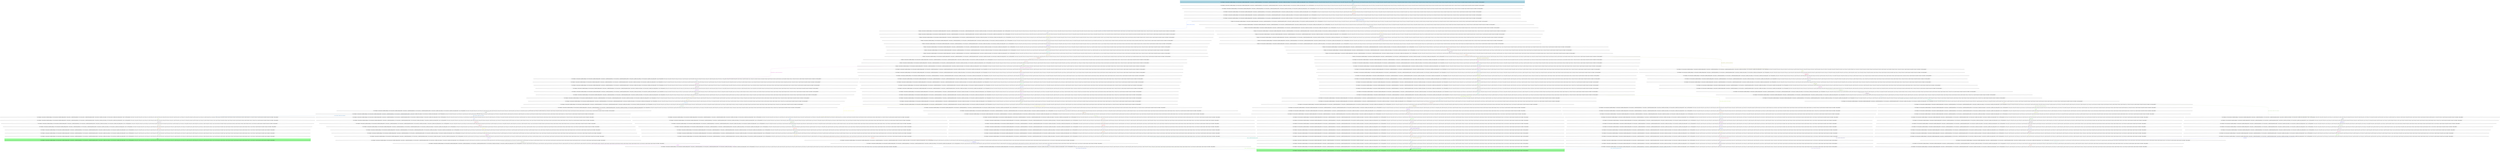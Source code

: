 digraph G {
0 [label="{ (not (cleaning)), (current_state_0 s0_handler_cleaning_0), (not (current_state_0 s0_handler_cleaning_broken)), (current_state_1 s1_handler_film_deposition_0), (not (current_state_1 s1_handler_film_deposition_broken)), (current_state_2 s2_handler_resist_coating_0), (not (current_state_2 s2_handler_resist_coating_broken)), (f_copy), (not (film_deposition)), (not ((q_15s))), (not (q_10d)), (not (q_10s)), (not (q_11d)), (not (q_11s)), (not (q_12d)), (not (q_12s)), (not ((q_15d))), (not (q_13d)), (not (q_13s)), (not (q_14d)), (not (q_14s)), (q_15), (not (q_16d)), (not (q_16s)), (not (q_17d)), (not (q_17s)), (not (q_18d)), (not (q_18s)), (not (q_19d)), (not (q_19s)), (not (q_1d)), (not (q_1s)), (not (q_20d)), (not (q_20s)), (not (q_21)), (not (q_21s)), (not (q_2d)), (not (q_2s)), (not (q_3d)), (not (q_3s)), (not (q_4d)), (not (q_4s)), (not (q_5)), (not (q_5d)), (not (q_5s)), (not (q_6)), (not (q_6d)), (not (q_6s)), (not (q_7)), (not (q_7d)), (not (q_7s)), (not (q_8d)), (not (q_8s)), (not (q_9d)), (not (q_9s)), (not (repair)), (not (resist_coating)) }"];
1 [label="{ (not (cleaning)), (current_state_0 s0_handler_cleaning_0), (not (current_state_0 s0_handler_cleaning_broken)), (current_state_1 s1_handler_film_deposition_0), (not (current_state_1 s1_handler_film_deposition_broken)), (current_state_2 s2_handler_resist_coating_0), (not (current_state_2 s2_handler_resist_coating_broken)), (f_sync), (not (film_deposition)), (q_15s), (not (q_10d)), (not (q_10s)), (not (q_11d)), (not (q_11s)), (not (q_12d)), (not (q_12s)), (not ((q_15d))), (not (q_13d)), (not (q_13s)), (not (q_14d)), (not (q_14s)), (not ((q_15))), (not (q_16d)), (not (q_16s)), (not (q_17d)), (not (q_17s)), (not (q_18d)), (not (q_18s)), (not (q_19d)), (not (q_19s)), (not (q_1d)), (not (q_1s)), (not (q_20d)), (not (q_20s)), (not (q_21)), (not (q_21s)), (not (q_2d)), (not (q_2s)), (not (q_3d)), (not (q_3s)), (not (q_4d)), (not (q_4s)), (not (q_5)), (not (q_5d)), (not (q_5s)), (not (q_6)), (not (q_6d)), (not (q_6s)), (not (q_7)), (not (q_7d)), (not (q_7s)), (not (q_8d)), (not (q_8s)), (not (q_9d)), (not (q_9s)), (not (repair)), (not (resist_coating)) }"];
2 [label="{ (not (cleaning)), (current_state_0 s0_handler_cleaning_0), (not (current_state_0 s0_handler_cleaning_broken)), (current_state_1 s1_handler_film_deposition_0), (not (current_state_1 s1_handler_film_deposition_broken)), (current_state_2 s2_handler_resist_coating_0), (not (current_state_2 s2_handler_resist_coating_broken)), (f_sync), (not (film_deposition)), (not ((q_15s))), (not (q_10d)), (not (q_10s)), (not (q_11d)), (not (q_11s)), (not (q_12d)), (not (q_12s)), (q_15d), (not (q_13d)), (not (q_13s)), (not (q_14d)), (not (q_14s)), (not ((q_15))), (not (q_16d)), (not (q_16s)), (not (q_17d)), (not (q_17s)), (not (q_18d)), (not (q_18s)), (not (q_19d)), (not (q_19s)), (not (q_1d)), (not (q_1s)), (not (q_20d)), (not (q_20s)), (not (q_21)), (not (q_21s)), (not (q_2d)), (not (q_2s)), (not (q_3d)), (not (q_3s)), (not (q_4d)), (q_4s), (not (q_5)), (not (q_5d)), (not (q_5s)), (not (q_6)), (not (q_6d)), (not (q_6s)), (not (q_7)), (not (q_7d)), (not (q_7s)), (not (q_8d)), (q_8s), (not (q_9d)), (not (q_9s)), (not (repair)), (not (resist_coating)) }"];
3 [label="{ (not (cleaning)), (current_state_0 s0_handler_cleaning_0), (not (current_state_0 s0_handler_cleaning_broken)), (current_state_1 s1_handler_film_deposition_0), (not (current_state_1 s1_handler_film_deposition_broken)), (current_state_2 s2_handler_resist_coating_0), (not (current_state_2 s2_handler_resist_coating_broken)), (f_sync), (not (film_deposition)), (not ((q_15s))), (not (q_10d)), (not (q_10s)), (not (q_11d)), (not (q_11s)), (not (q_12d)), (not (q_12s)), (q_15d), (not (q_13d)), (not (q_13s)), (not (q_14d)), (not (q_14s)), (not ((q_15))), (not (q_16d)), (not (q_16s)), (not (q_17d)), (not (q_17s)), (not (q_18d)), (not (q_18s)), (not (q_19d)), (not (q_19s)), (not (q_1d)), (not (q_1s)), (not (q_20d)), (not (q_20s)), (q_21), (not (q_21s)), (not (q_2d)), (not (q_2s)), (not (q_3d)), (not (q_3s)), (not (q_4d)), (q_4s), (q_5), (not (q_5d)), (not (q_5s)), (not (q_6)), (not (q_6d)), (not (q_6s)), (not (q_7)), (not (q_7d)), (not (q_7s)), (q_8d), (not (q_8s)), (not (q_9d)), (not (q_9s)), (not (repair)), (not (resist_coating)) }"];
4 [label="{ (not (cleaning)), (current_state_0 s0_handler_cleaning_0), (not (current_state_0 s0_handler_cleaning_broken)), (current_state_1 s1_handler_film_deposition_0), (not (current_state_1 s1_handler_film_deposition_broken)), (current_state_2 s2_handler_resist_coating_0), (not (current_state_2 s2_handler_resist_coating_broken)), (f_sync), (not (film_deposition)), (not ((q_15s))), (not (q_10d)), (not (q_10s)), (not (q_11d)), (not (q_11s)), (not (q_12d)), (not (q_12s)), (q_15d), (not (q_13d)), (not (q_13s)), (not (q_14d)), (not (q_14s)), (not ((q_15))), (not (q_16d)), (not (q_16s)), (not (q_17d)), (not (q_17s)), (not (q_18d)), (not (q_18s)), (not (q_19d)), (not (q_19s)), (not (q_1d)), (not (q_1s)), (not (q_20d)), (not (q_20s)), (q_21), (not (q_21s)), (not (q_2d)), (not (q_2s)), (not (q_3d)), (not (q_3s)), (q_4d), (not (q_4s)), (q_5), (not (q_5d)), (not (q_5s)), (not (q_6)), (not (q_6d)), (not (q_6s)), (not (q_7)), (not (q_7d)), (not (q_7s)), (q_8d), (not (q_8s)), (not (q_9d)), (not (q_9s)), (not (repair)), (not (resist_coating)) }"];
5 [label="{ (not (cleaning)), (current_state_0 s0_handler_cleaning_0), (not (current_state_0 s0_handler_cleaning_broken)), (current_state_1 s1_handler_film_deposition_0), (not (current_state_1 s1_handler_film_deposition_broken)), (current_state_2 s2_handler_resist_coating_0), (not (current_state_2 s2_handler_resist_coating_broken)), (f_world), (not (film_deposition)), (not ((q_15s))), (not (q_10d)), (not (q_10s)), (not (q_11d)), (not (q_11s)), (not (q_12d)), (not (q_12s)), (q_15d), (not (q_13d)), (not (q_13s)), (not (q_14d)), (not (q_14s)), (not ((q_15))), (not (q_16d)), (not (q_16s)), (not (q_17d)), (not (q_17s)), (not (q_18d)), (not (q_18s)), (not (q_19d)), (not (q_19s)), (not (q_1d)), (not (q_1s)), (not (q_20d)), (not (q_20s)), (q_21), (not (q_21s)), (not (q_2d)), (not (q_2s)), (not (q_3d)), (not (q_3s)), (q_4d), (not (q_4s)), (q_5), (not (q_5d)), (not (q_5s)), (not (q_6)), (not (q_6d)), (not (q_6s)), (not (q_7)), (not (q_7d)), (not (q_7s)), (q_8d), (not (q_8s)), (not (q_9d)), (not (q_9s)), (not (repair)), (not (resist_coating)) }"];
6 [label="{ (cleaning), (current_state_0 s0_handler_cleaning_0), (not (current_state_0 s0_handler_cleaning_broken)), (current_state_1 s1_handler_film_deposition_0), (not (current_state_1 s1_handler_film_deposition_broken)), (current_state_2 s2_handler_resist_coating_0), (not (current_state_2 s2_handler_resist_coating_broken)), (f_copy), (not (film_deposition)), (not ((q_15s))), (not (q_10d)), (not (q_10s)), (not (q_11d)), (not (q_11s)), (not (q_12d)), (not (q_12s)), (q_15d), (not (q_13d)), (not (q_13s)), (not (q_14d)), (not (q_14s)), (not ((q_15))), (not (q_16d)), (not (q_16s)), (not (q_17d)), (not (q_17s)), (not (q_18d)), (not (q_18s)), (not (q_19d)), (not (q_19s)), (not (q_1d)), (not (q_1s)), (not (q_20d)), (not (q_20s)), (q_21), (not (q_21s)), (not (q_2d)), (not (q_2s)), (not (q_3d)), (not (q_3s)), (q_4d), (not (q_4s)), (q_5), (not (q_5d)), (not (q_5s)), (not (q_6)), (not (q_6d)), (not (q_6s)), (not (q_7)), (not (q_7d)), (not (q_7s)), (q_8d), (not (q_8s)), (not (q_9d)), (not (q_9s)), (not (repair)), (not (resist_coating)) }"];
7 [label="{ (cleaning), (not (current_state_0 s0_handler_cleaning_0)), (current_state_0 s0_handler_cleaning_broken), (current_state_1 s1_handler_film_deposition_0), (not (current_state_1 s1_handler_film_deposition_broken)), (current_state_2 s2_handler_resist_coating_0), (not (current_state_2 s2_handler_resist_coating_broken)), (f_copy), (not (film_deposition)), (not ((q_15s))), (not (q_10d)), (not (q_10s)), (not (q_11d)), (not (q_11s)), (not (q_12d)), (not (q_12s)), (q_15d), (not (q_13d)), (not (q_13s)), (not (q_14d)), (not (q_14s)), (not ((q_15))), (not (q_16d)), (not (q_16s)), (not (q_17d)), (not (q_17s)), (not (q_18d)), (not (q_18s)), (not (q_19d)), (not (q_19s)), (not (q_1d)), (not (q_1s)), (not (q_20d)), (not (q_20s)), (q_21), (not (q_21s)), (not (q_2d)), (not (q_2s)), (not (q_3d)), (not (q_3s)), (q_4d), (not (q_4s)), (q_5), (not (q_5d)), (not (q_5s)), (not (q_6)), (not (q_6d)), (not (q_6s)), (not (q_7)), (not (q_7d)), (not (q_7s)), (q_8d), (not (q_8s)), (not (q_9d)), (not (q_9s)), (not (repair)), (not (resist_coating)) }"];
8 [label="{ (cleaning), (current_state_0 s0_handler_cleaning_0), (not (current_state_0 s0_handler_cleaning_broken)), (current_state_1 s1_handler_film_deposition_0), (not (current_state_1 s1_handler_film_deposition_broken)), (current_state_2 s2_handler_resist_coating_0), (not (current_state_2 s2_handler_resist_coating_broken)), (f_sync), (not (film_deposition)), (not ((q_15s))), (not (q_10d)), (not (q_10s)), (not (q_11d)), (not (q_11s)), (not (q_12d)), (not (q_12s)), (q_15d), (not (q_13d)), (not (q_13s)), (not (q_14d)), (not (q_14s)), (not ((q_15))), (not (q_16d)), (not (q_16s)), (not (q_17d)), (not (q_17s)), (not (q_18d)), (not (q_18s)), (not (q_19d)), (not (q_19s)), (not (q_1d)), (not (q_1s)), (not (q_20d)), (not (q_20s)), (not (q_21)), (q_21s), (not (q_2d)), (not (q_2s)), (not (q_3d)), (not (q_3s)), (q_4d), (not (q_4s)), (not (q_5)), (not (q_5d)), (q_5s), (not (q_6)), (not (q_6d)), (not (q_6s)), (not (q_7)), (not (q_7d)), (not (q_7s)), (q_8d), (not (q_8s)), (not (q_9d)), (not (q_9s)), (not (repair)), (not (resist_coating)) }"];
9 [label="{ (cleaning), (not (current_state_0 s0_handler_cleaning_0)), (current_state_0 s0_handler_cleaning_broken), (current_state_1 s1_handler_film_deposition_0), (not (current_state_1 s1_handler_film_deposition_broken)), (current_state_2 s2_handler_resist_coating_0), (not (current_state_2 s2_handler_resist_coating_broken)), (f_sync), (not (film_deposition)), (not ((q_15s))), (not (q_10d)), (not (q_10s)), (not (q_11d)), (not (q_11s)), (not (q_12d)), (not (q_12s)), (q_15d), (not (q_13d)), (not (q_13s)), (not (q_14d)), (not (q_14s)), (not ((q_15))), (not (q_16d)), (not (q_16s)), (not (q_17d)), (not (q_17s)), (not (q_18d)), (not (q_18s)), (not (q_19d)), (not (q_19s)), (not (q_1d)), (not (q_1s)), (not (q_20d)), (not (q_20s)), (not (q_21)), (q_21s), (not (q_2d)), (not (q_2s)), (not (q_3d)), (not (q_3s)), (q_4d), (not (q_4s)), (not (q_5)), (not (q_5d)), (q_5s), (not (q_6)), (not (q_6d)), (not (q_6s)), (not (q_7)), (not (q_7d)), (not (q_7s)), (q_8d), (not (q_8s)), (not (q_9d)), (not (q_9s)), (not (repair)), (not (resist_coating)) }"];
10 [label="{ (cleaning), (current_state_0 s0_handler_cleaning_0), (not (current_state_0 s0_handler_cleaning_broken)), (current_state_1 s1_handler_film_deposition_0), (not (current_state_1 s1_handler_film_deposition_broken)), (current_state_2 s2_handler_resist_coating_0), (not (current_state_2 s2_handler_resist_coating_broken)), (f_sync), (not (film_deposition)), (not ((q_15s))), (not (q_10d)), (not (q_10s)), (not (q_11d)), (not (q_11s)), (not (q_12d)), (q_12s), (q_15d), (not (q_13d)), (not (q_13s)), (not (q_14d)), (not (q_14s)), (not ((q_15))), (not (q_16d)), (not (q_16s)), (not (q_17d)), (not (q_17s)), (not (q_18d)), (not (q_18s)), (not (q_19d)), (not (q_19s)), (not (q_1d)), (not (q_1s)), (not (q_20d)), (not (q_20s)), (not (q_21)), (q_21s), (not (q_2d)), (not (q_2s)), (not (q_3d)), (not (q_3s)), (q_4d), (not (q_4s)), (not (q_5)), (q_5d), (not (q_5s)), (not (q_6)), (not (q_6d)), (not (q_6s)), (not (q_7)), (not (q_7d)), (not (q_7s)), (q_8d), (not (q_8s)), (not (q_9d)), (not (q_9s)), (not (repair)), (not (resist_coating)) }"];
11 [label="{ (cleaning), (not (current_state_0 s0_handler_cleaning_0)), (current_state_0 s0_handler_cleaning_broken), (current_state_1 s1_handler_film_deposition_0), (not (current_state_1 s1_handler_film_deposition_broken)), (current_state_2 s2_handler_resist_coating_0), (not (current_state_2 s2_handler_resist_coating_broken)), (f_sync), (not (film_deposition)), (not ((q_15s))), (not (q_10d)), (not (q_10s)), (not (q_11d)), (not (q_11s)), (not (q_12d)), (q_12s), (q_15d), (not (q_13d)), (not (q_13s)), (not (q_14d)), (not (q_14s)), (not ((q_15))), (not (q_16d)), (not (q_16s)), (not (q_17d)), (not (q_17s)), (not (q_18d)), (not (q_18s)), (not (q_19d)), (not (q_19s)), (not (q_1d)), (not (q_1s)), (not (q_20d)), (not (q_20s)), (not (q_21)), (q_21s), (not (q_2d)), (not (q_2s)), (not (q_3d)), (not (q_3s)), (q_4d), (not (q_4s)), (not (q_5)), (q_5d), (not (q_5s)), (not (q_6)), (not (q_6d)), (not (q_6s)), (not (q_7)), (not (q_7d)), (not (q_7s)), (q_8d), (not (q_8s)), (not (q_9d)), (not (q_9s)), (not (repair)), (not (resist_coating)) }"];
12 [label="{ (cleaning), (current_state_0 s0_handler_cleaning_0), (not (current_state_0 s0_handler_cleaning_broken)), (current_state_1 s1_handler_film_deposition_0), (not (current_state_1 s1_handler_film_deposition_broken)), (current_state_2 s2_handler_resist_coating_0), (not (current_state_2 s2_handler_resist_coating_broken)), (f_sync), (not (film_deposition)), (not ((q_15s))), (not (q_10d)), (not (q_10s)), (not (q_11d)), (not (q_11s)), (q_12d), (not (q_12s)), (q_15d), (not (q_13d)), (not (q_13s)), (not (q_14d)), (not (q_14s)), (not ((q_15))), (not (q_16d)), (not (q_16s)), (not (q_17d)), (not (q_17s)), (not (q_18d)), (not (q_18s)), (not (q_19d)), (not (q_19s)), (not (q_1d)), (q_1s), (not (q_20d)), (q_20s), (not (q_21)), (q_21s), (not (q_2d)), (not (q_2s)), (not (q_3d)), (not (q_3s)), (q_4d), (not (q_4s)), (not (q_5)), (q_5d), (not (q_5s)), (not (q_6)), (not (q_6d)), (not (q_6s)), (not (q_7)), (not (q_7d)), (not (q_7s)), (q_8d), (not (q_8s)), (not (q_9d)), (not (q_9s)), (not (repair)), (not (resist_coating)) }"];
13 [label="{ (cleaning), (not (current_state_0 s0_handler_cleaning_0)), (current_state_0 s0_handler_cleaning_broken), (current_state_1 s1_handler_film_deposition_0), (not (current_state_1 s1_handler_film_deposition_broken)), (current_state_2 s2_handler_resist_coating_0), (not (current_state_2 s2_handler_resist_coating_broken)), (f_sync), (not (film_deposition)), (not ((q_15s))), (not (q_10d)), (not (q_10s)), (not (q_11d)), (not (q_11s)), (q_12d), (not (q_12s)), (q_15d), (not (q_13d)), (not (q_13s)), (not (q_14d)), (not (q_14s)), (not ((q_15))), (not (q_16d)), (not (q_16s)), (not (q_17d)), (not (q_17s)), (not (q_18d)), (not (q_18s)), (not (q_19d)), (not (q_19s)), (not (q_1d)), (q_1s), (not (q_20d)), (q_20s), (not (q_21)), (q_21s), (not (q_2d)), (not (q_2s)), (not (q_3d)), (not (q_3s)), (q_4d), (not (q_4s)), (not (q_5)), (q_5d), (not (q_5s)), (not (q_6)), (not (q_6d)), (not (q_6s)), (not (q_7)), (not (q_7d)), (not (q_7s)), (q_8d), (not (q_8s)), (not (q_9d)), (not (q_9s)), (not (repair)), (not (resist_coating)) }"];
14 [label="{ (cleaning), (current_state_0 s0_handler_cleaning_0), (not (current_state_0 s0_handler_cleaning_broken)), (current_state_1 s1_handler_film_deposition_0), (not (current_state_1 s1_handler_film_deposition_broken)), (current_state_2 s2_handler_resist_coating_0), (not (current_state_2 s2_handler_resist_coating_broken)), (f_sync), (not (film_deposition)), (not ((q_15s))), (not (q_10d)), (q_10s), (not (q_11d)), (not (q_11s)), (q_12d), (not (q_12s)), (q_15d), (not (q_13d)), (not (q_13s)), (not (q_14d)), (not (q_14s)), (not ((q_15))), (not (q_16d)), (q_16s), (not (q_17d)), (not (q_17s)), (not (q_18d)), (not (q_18s)), (not (q_19d)), (not (q_19s)), (not (q_1d)), (q_1s), (q_20d), (not (q_20s)), (not (q_21)), (q_21s), (not (q_2d)), (not (q_2s)), (not (q_3d)), (not (q_3s)), (q_4d), (not (q_4s)), (not (q_5)), (q_5d), (not (q_5s)), (not (q_6)), (not (q_6d)), (not (q_6s)), (not (q_7)), (not (q_7d)), (not (q_7s)), (q_8d), (not (q_8s)), (not (q_9d)), (not (q_9s)), (not (repair)), (not (resist_coating)) }"];
15 [label="{ (cleaning), (not (current_state_0 s0_handler_cleaning_0)), (current_state_0 s0_handler_cleaning_broken), (current_state_1 s1_handler_film_deposition_0), (not (current_state_1 s1_handler_film_deposition_broken)), (current_state_2 s2_handler_resist_coating_0), (not (current_state_2 s2_handler_resist_coating_broken)), (f_sync), (not (film_deposition)), (not ((q_15s))), (not (q_10d)), (q_10s), (not (q_11d)), (not (q_11s)), (q_12d), (not (q_12s)), (q_15d), (not (q_13d)), (not (q_13s)), (not (q_14d)), (not (q_14s)), (not ((q_15))), (not (q_16d)), (q_16s), (not (q_17d)), (not (q_17s)), (not (q_18d)), (not (q_18s)), (not (q_19d)), (not (q_19s)), (not (q_1d)), (q_1s), (q_20d), (not (q_20s)), (not (q_21)), (q_21s), (not (q_2d)), (not (q_2s)), (not (q_3d)), (not (q_3s)), (q_4d), (not (q_4s)), (not (q_5)), (q_5d), (not (q_5s)), (not (q_6)), (not (q_6d)), (not (q_6s)), (not (q_7)), (not (q_7d)), (not (q_7s)), (q_8d), (not (q_8s)), (not (q_9d)), (not (q_9s)), (not (repair)), (not (resist_coating)) }"];
16 [label="{ (cleaning), (current_state_0 s0_handler_cleaning_0), (not (current_state_0 s0_handler_cleaning_broken)), (current_state_1 s1_handler_film_deposition_0), (not (current_state_1 s1_handler_film_deposition_broken)), (current_state_2 s2_handler_resist_coating_0), (not (current_state_2 s2_handler_resist_coating_broken)), (f_sync), (not (film_deposition)), (not ((q_15s))), (not (q_10d)), (q_10s), (not (q_11d)), (q_11s), (q_12d), (not (q_12s)), (q_15d), (not (q_13d)), (not (q_13s)), (not (q_14d)), (not (q_14s)), (not ((q_15))), (q_16d), (not (q_16s)), (not (q_17d)), (not (q_17s)), (not (q_18d)), (not (q_18s)), (not (q_19d)), (not (q_19s)), (not (q_1d)), (q_1s), (q_20d), (not (q_20s)), (not (q_21)), (q_21s), (not (q_2d)), (not (q_2s)), (not (q_3d)), (not (q_3s)), (q_4d), (not (q_4s)), (not (q_5)), (q_5d), (not (q_5s)), (not (q_6)), (not (q_6d)), (q_6s), (not (q_7)), (not (q_7d)), (not (q_7s)), (q_8d), (not (q_8s)), (not (q_9d)), (not (q_9s)), (not (repair)), (not (resist_coating)) }"];
17 [label="{ (cleaning), (not (current_state_0 s0_handler_cleaning_0)), (current_state_0 s0_handler_cleaning_broken), (current_state_1 s1_handler_film_deposition_0), (not (current_state_1 s1_handler_film_deposition_broken)), (current_state_2 s2_handler_resist_coating_0), (not (current_state_2 s2_handler_resist_coating_broken)), (f_sync), (not (film_deposition)), (not ((q_15s))), (not (q_10d)), (q_10s), (not (q_11d)), (q_11s), (q_12d), (not (q_12s)), (q_15d), (not (q_13d)), (not (q_13s)), (not (q_14d)), (not (q_14s)), (not ((q_15))), (q_16d), (not (q_16s)), (not (q_17d)), (not (q_17s)), (not (q_18d)), (not (q_18s)), (not (q_19d)), (not (q_19s)), (not (q_1d)), (q_1s), (q_20d), (not (q_20s)), (not (q_21)), (q_21s), (not (q_2d)), (not (q_2s)), (not (q_3d)), (not (q_3s)), (q_4d), (not (q_4s)), (not (q_5)), (q_5d), (not (q_5s)), (not (q_6)), (not (q_6d)), (q_6s), (not (q_7)), (not (q_7d)), (not (q_7s)), (q_8d), (not (q_8s)), (not (q_9d)), (not (q_9s)), (not (repair)), (not (resist_coating)) }"];
18 [label="{ (cleaning), (current_state_0 s0_handler_cleaning_0), (not (current_state_0 s0_handler_cleaning_broken)), (current_state_1 s1_handler_film_deposition_0), (not (current_state_1 s1_handler_film_deposition_broken)), (current_state_2 s2_handler_resist_coating_0), (not (current_state_2 s2_handler_resist_coating_broken)), (f_sync), (not (film_deposition)), (not ((q_15s))), (not (q_10d)), (q_10s), (not (q_11d)), (q_11s), (q_12d), (not (q_12s)), (q_15d), (not (q_13d)), (not (q_13s)), (not (q_14d)), (not (q_14s)), (not ((q_15))), (q_16d), (not (q_16s)), (not (q_17d)), (not (q_17s)), (not (q_18d)), (not (q_18s)), (not (q_19d)), (not (q_19s)), (not (q_1d)), (q_1s), (q_20d), (not (q_20s)), (q_21), (q_21s), (not (q_2d)), (not (q_2s)), (not (q_3d)), (not (q_3s)), (q_4d), (not (q_4s)), (not (q_5)), (q_5d), (not (q_5s)), (q_6), (not (q_6d)), (not (q_6s)), (not (q_7)), (not (q_7d)), (not (q_7s)), (q_8d), (not (q_8s)), (not (q_9d)), (not (q_9s)), (not (repair)), (not (resist_coating)) }"];
19 [label="{ (cleaning), (not (current_state_0 s0_handler_cleaning_0)), (current_state_0 s0_handler_cleaning_broken), (current_state_1 s1_handler_film_deposition_0), (not (current_state_1 s1_handler_film_deposition_broken)), (current_state_2 s2_handler_resist_coating_0), (not (current_state_2 s2_handler_resist_coating_broken)), (f_sync), (not (film_deposition)), (not ((q_15s))), (not (q_10d)), (q_10s), (not (q_11d)), (q_11s), (q_12d), (not (q_12s)), (q_15d), (not (q_13d)), (not (q_13s)), (not (q_14d)), (not (q_14s)), (not ((q_15))), (q_16d), (not (q_16s)), (not (q_17d)), (not (q_17s)), (not (q_18d)), (not (q_18s)), (not (q_19d)), (not (q_19s)), (not (q_1d)), (q_1s), (q_20d), (not (q_20s)), (q_21), (q_21s), (not (q_2d)), (not (q_2s)), (not (q_3d)), (not (q_3s)), (q_4d), (not (q_4s)), (not (q_5)), (q_5d), (not (q_5s)), (q_6), (not (q_6d)), (not (q_6s)), (not (q_7)), (not (q_7d)), (not (q_7s)), (q_8d), (not (q_8s)), (not (q_9d)), (not (q_9s)), (not (repair)), (not (resist_coating)) }"];
20 [label="{ (cleaning), (current_state_0 s0_handler_cleaning_0), (not (current_state_0 s0_handler_cleaning_broken)), (current_state_1 s1_handler_film_deposition_0), (not (current_state_1 s1_handler_film_deposition_broken)), (current_state_2 s2_handler_resist_coating_0), (not (current_state_2 s2_handler_resist_coating_broken)), (f_sync), (not (film_deposition)), (not ((q_15s))), (not (q_10d)), (q_10s), (not (q_11d)), (not (q_11s)), (q_12d), (not (q_12s)), (q_15d), (not (q_13d)), (not (q_13s)), (not (q_14d)), (not (q_14s)), (not ((q_15))), (q_16d), (not (q_16s)), (not (q_17d)), (not (q_17s)), (not (q_18d)), (not (q_18s)), (not (q_19d)), (not (q_19s)), (not (q_1d)), (q_1s), (q_20d), (not (q_20s)), (q_21), (q_21s), (not (q_2d)), (not (q_2s)), (not (q_3d)), (not (q_3s)), (q_4d), (not (q_4s)), (not (q_5)), (q_5d), (not (q_5s)), (q_6), (not (q_6d)), (not (q_6s)), (not (q_7)), (not (q_7d)), (not (q_7s)), (q_8d), (not (q_8s)), (not (q_9d)), (not (q_9s)), (not (repair)), (not (resist_coating)) }"];
21 [label="{ (cleaning), (not (current_state_0 s0_handler_cleaning_0)), (current_state_0 s0_handler_cleaning_broken), (current_state_1 s1_handler_film_deposition_0), (not (current_state_1 s1_handler_film_deposition_broken)), (current_state_2 s2_handler_resist_coating_0), (not (current_state_2 s2_handler_resist_coating_broken)), (f_sync), (not (film_deposition)), (not ((q_15s))), (not (q_10d)), (q_10s), (not (q_11d)), (not (q_11s)), (q_12d), (not (q_12s)), (q_15d), (not (q_13d)), (not (q_13s)), (not (q_14d)), (not (q_14s)), (not ((q_15))), (q_16d), (not (q_16s)), (not (q_17d)), (not (q_17s)), (not (q_18d)), (not (q_18s)), (not (q_19d)), (not (q_19s)), (not (q_1d)), (q_1s), (q_20d), (not (q_20s)), (q_21), (q_21s), (not (q_2d)), (not (q_2s)), (not (q_3d)), (not (q_3s)), (q_4d), (not (q_4s)), (not (q_5)), (q_5d), (not (q_5s)), (q_6), (not (q_6d)), (not (q_6s)), (not (q_7)), (not (q_7d)), (not (q_7s)), (q_8d), (not (q_8s)), (not (q_9d)), (not (q_9s)), (not (repair)), (not (resist_coating)) }"];
22 [label="{ (cleaning), (current_state_0 s0_handler_cleaning_0), (not (current_state_0 s0_handler_cleaning_broken)), (current_state_1 s1_handler_film_deposition_0), (not (current_state_1 s1_handler_film_deposition_broken)), (current_state_2 s2_handler_resist_coating_0), (not (current_state_2 s2_handler_resist_coating_broken)), (f_sync), (not (film_deposition)), (not ((q_15s))), (not (q_10d)), (not (q_10s)), (not (q_11d)), (not (q_11s)), (q_12d), (not (q_12s)), (q_15d), (not (q_13d)), (not (q_13s)), (not (q_14d)), (not (q_14s)), (not ((q_15))), (q_16d), (not (q_16s)), (not (q_17d)), (not (q_17s)), (not (q_18d)), (not (q_18s)), (not (q_19d)), (not (q_19s)), (not (q_1d)), (q_1s), (q_20d), (not (q_20s)), (q_21), (q_21s), (not (q_2d)), (not (q_2s)), (not (q_3d)), (not (q_3s)), (q_4d), (not (q_4s)), (not (q_5)), (q_5d), (not (q_5s)), (q_6), (not (q_6d)), (not (q_6s)), (not (q_7)), (not (q_7d)), (not (q_7s)), (q_8d), (not (q_8s)), (not (q_9d)), (not (q_9s)), (not (repair)), (not (resist_coating)) }"];
23 [label="{ (cleaning), (not (current_state_0 s0_handler_cleaning_0)), (current_state_0 s0_handler_cleaning_broken), (current_state_1 s1_handler_film_deposition_0), (not (current_state_1 s1_handler_film_deposition_broken)), (current_state_2 s2_handler_resist_coating_0), (not (current_state_2 s2_handler_resist_coating_broken)), (f_sync), (not (film_deposition)), (not ((q_15s))), (not (q_10d)), (not (q_10s)), (not (q_11d)), (not (q_11s)), (q_12d), (not (q_12s)), (q_15d), (not (q_13d)), (not (q_13s)), (not (q_14d)), (not (q_14s)), (not ((q_15))), (q_16d), (not (q_16s)), (not (q_17d)), (not (q_17s)), (not (q_18d)), (not (q_18s)), (not (q_19d)), (not (q_19s)), (not (q_1d)), (q_1s), (q_20d), (not (q_20s)), (q_21), (q_21s), (not (q_2d)), (not (q_2s)), (not (q_3d)), (not (q_3s)), (q_4d), (not (q_4s)), (not (q_5)), (q_5d), (not (q_5s)), (q_6), (not (q_6d)), (not (q_6s)), (not (q_7)), (not (q_7d)), (not (q_7s)), (q_8d), (not (q_8s)), (not (q_9d)), (not (q_9s)), (not (repair)), (not (resist_coating)) }"];
24 [label="{ (cleaning), (current_state_0 s0_handler_cleaning_0), (not (current_state_0 s0_handler_cleaning_broken)), (current_state_1 s1_handler_film_deposition_0), (not (current_state_1 s1_handler_film_deposition_broken)), (current_state_2 s2_handler_resist_coating_0), (not (current_state_2 s2_handler_resist_coating_broken)), (f_sync), (not (film_deposition)), (not ((q_15s))), (not (q_10d)), (not (q_10s)), (not (q_11d)), (not (q_11s)), (q_12d), (not (q_12s)), (q_15d), (not (q_13d)), (not (q_13s)), (not (q_14d)), (not (q_14s)), (not ((q_15))), (q_16d), (not (q_16s)), (not (q_17d)), (not (q_17s)), (not (q_18d)), (not (q_18s)), (not (q_19d)), (not (q_19s)), (q_1d), (not (q_1s)), (q_20d), (not (q_20s)), (q_21), (q_21s), (not (q_2d)), (not (q_2s)), (not (q_3d)), (not (q_3s)), (q_4d), (not (q_4s)), (not (q_5)), (q_5d), (not (q_5s)), (q_6), (not (q_6d)), (not (q_6s)), (not (q_7)), (not (q_7d)), (not (q_7s)), (q_8d), (not (q_8s)), (not (q_9d)), (not (q_9s)), (not (repair)), (not (resist_coating)) }"];
25 [label="{ (cleaning), (not (current_state_0 s0_handler_cleaning_0)), (current_state_0 s0_handler_cleaning_broken), (current_state_1 s1_handler_film_deposition_0), (not (current_state_1 s1_handler_film_deposition_broken)), (current_state_2 s2_handler_resist_coating_0), (not (current_state_2 s2_handler_resist_coating_broken)), (f_sync), (not (film_deposition)), (not ((q_15s))), (not (q_10d)), (not (q_10s)), (not (q_11d)), (not (q_11s)), (q_12d), (not (q_12s)), (q_15d), (not (q_13d)), (not (q_13s)), (not (q_14d)), (not (q_14s)), (not ((q_15))), (q_16d), (not (q_16s)), (not (q_17d)), (not (q_17s)), (not (q_18d)), (not (q_18s)), (not (q_19d)), (not (q_19s)), (q_1d), (not (q_1s)), (q_20d), (not (q_20s)), (q_21), (q_21s), (not (q_2d)), (not (q_2s)), (not (q_3d)), (not (q_3s)), (q_4d), (not (q_4s)), (not (q_5)), (q_5d), (not (q_5s)), (q_6), (not (q_6d)), (not (q_6s)), (not (q_7)), (not (q_7d)), (not (q_7s)), (q_8d), (not (q_8s)), (not (q_9d)), (not (q_9s)), (not (repair)), (not (resist_coating)) }"];
26 [label="{ (cleaning), (current_state_0 s0_handler_cleaning_0), (not (current_state_0 s0_handler_cleaning_broken)), (current_state_1 s1_handler_film_deposition_0), (not (current_state_1 s1_handler_film_deposition_broken)), (current_state_2 s2_handler_resist_coating_0), (not (current_state_2 s2_handler_resist_coating_broken)), (f_sync), (not (film_deposition)), (not ((q_15s))), (not (q_10d)), (not (q_10s)), (not (q_11d)), (not (q_11s)), (q_12d), (not (q_12s)), (q_15d), (not (q_13d)), (not (q_13s)), (not (q_14d)), (not (q_14s)), (not ((q_15))), (q_16d), (not (q_16s)), (not (q_17d)), (not (q_17s)), (not (q_18d)), (not (q_18s)), (not (q_19d)), (not (q_19s)), (q_1d), (not (q_1s)), (q_20d), (not (q_20s)), (q_21), (not (q_21s)), (not (q_2d)), (not (q_2s)), (not (q_3d)), (not (q_3s)), (q_4d), (not (q_4s)), (not (q_5)), (q_5d), (not (q_5s)), (q_6), (not (q_6d)), (not (q_6s)), (not (q_7)), (not (q_7d)), (not (q_7s)), (q_8d), (not (q_8s)), (not (q_9d)), (not (q_9s)), (not (repair)), (not (resist_coating)) }"];
27 [label="{ (cleaning), (not (current_state_0 s0_handler_cleaning_0)), (current_state_0 s0_handler_cleaning_broken), (current_state_1 s1_handler_film_deposition_0), (not (current_state_1 s1_handler_film_deposition_broken)), (current_state_2 s2_handler_resist_coating_0), (not (current_state_2 s2_handler_resist_coating_broken)), (f_sync), (not (film_deposition)), (not ((q_15s))), (not (q_10d)), (not (q_10s)), (not (q_11d)), (not (q_11s)), (q_12d), (not (q_12s)), (q_15d), (not (q_13d)), (not (q_13s)), (not (q_14d)), (not (q_14s)), (not ((q_15))), (q_16d), (not (q_16s)), (not (q_17d)), (not (q_17s)), (not (q_18d)), (not (q_18s)), (not (q_19d)), (not (q_19s)), (q_1d), (not (q_1s)), (q_20d), (not (q_20s)), (q_21), (not (q_21s)), (not (q_2d)), (not (q_2s)), (not (q_3d)), (not (q_3s)), (q_4d), (not (q_4s)), (not (q_5)), (q_5d), (not (q_5s)), (q_6), (not (q_6d)), (not (q_6s)), (not (q_7)), (not (q_7d)), (not (q_7s)), (q_8d), (not (q_8s)), (not (q_9d)), (not (q_9s)), (not (repair)), (not (resist_coating)) }"];
28 [label="{ (cleaning), (current_state_0 s0_handler_cleaning_0), (not (current_state_0 s0_handler_cleaning_broken)), (current_state_1 s1_handler_film_deposition_0), (not (current_state_1 s1_handler_film_deposition_broken)), (current_state_2 s2_handler_resist_coating_0), (not (current_state_2 s2_handler_resist_coating_broken)), (f_world), (not (film_deposition)), (not ((q_15s))), (not (q_10d)), (not (q_10s)), (not (q_11d)), (not (q_11s)), (q_12d), (not (q_12s)), (q_15d), (not (q_13d)), (not (q_13s)), (not (q_14d)), (not (q_14s)), (not ((q_15))), (q_16d), (not (q_16s)), (not (q_17d)), (not (q_17s)), (not (q_18d)), (not (q_18s)), (not (q_19d)), (not (q_19s)), (q_1d), (not (q_1s)), (q_20d), (not (q_20s)), (q_21), (not (q_21s)), (not (q_2d)), (not (q_2s)), (not (q_3d)), (not (q_3s)), (q_4d), (not (q_4s)), (not (q_5)), (q_5d), (not (q_5s)), (q_6), (not (q_6d)), (not (q_6s)), (not (q_7)), (not (q_7d)), (not (q_7s)), (q_8d), (not (q_8s)), (not (q_9d)), (not (q_9s)), (not (repair)), (not (resist_coating)) }"];
29 [label="{ (cleaning), (not (current_state_0 s0_handler_cleaning_0)), (current_state_0 s0_handler_cleaning_broken), (current_state_1 s1_handler_film_deposition_0), (not (current_state_1 s1_handler_film_deposition_broken)), (current_state_2 s2_handler_resist_coating_0), (not (current_state_2 s2_handler_resist_coating_broken)), (f_world), (not (film_deposition)), (not ((q_15s))), (not (q_10d)), (not (q_10s)), (not (q_11d)), (not (q_11s)), (q_12d), (not (q_12s)), (q_15d), (not (q_13d)), (not (q_13s)), (not (q_14d)), (not (q_14s)), (not ((q_15))), (q_16d), (not (q_16s)), (not (q_17d)), (not (q_17s)), (not (q_18d)), (not (q_18s)), (not (q_19d)), (not (q_19s)), (q_1d), (not (q_1s)), (q_20d), (not (q_20s)), (q_21), (not (q_21s)), (not (q_2d)), (not (q_2s)), (not (q_3d)), (not (q_3s)), (q_4d), (not (q_4s)), (not (q_5)), (q_5d), (not (q_5s)), (q_6), (not (q_6d)), (not (q_6s)), (not (q_7)), (not (q_7d)), (not (q_7s)), (q_8d), (not (q_8s)), (not (q_9d)), (not (q_9s)), (not (repair)), (not (resist_coating)) }"];
30 [label="{ (not (cleaning)), (current_state_0 s0_handler_cleaning_0), (not (current_state_0 s0_handler_cleaning_broken)), (current_state_1 s1_handler_film_deposition_0), (not (current_state_1 s1_handler_film_deposition_broken)), (current_state_2 s2_handler_resist_coating_0), (not (current_state_2 s2_handler_resist_coating_broken)), (f_copy), (film_deposition), (not ((q_15s))), (not (q_10d)), (not (q_10s)), (not (q_11d)), (not (q_11s)), (q_12d), (not (q_12s)), (q_15d), (not (q_13d)), (not (q_13s)), (not (q_14d)), (not (q_14s)), (not ((q_15))), (q_16d), (not (q_16s)), (not (q_17d)), (not (q_17s)), (not (q_18d)), (not (q_18s)), (not (q_19d)), (not (q_19s)), (q_1d), (not (q_1s)), (q_20d), (not (q_20s)), (q_21), (not (q_21s)), (not (q_2d)), (not (q_2s)), (not (q_3d)), (not (q_3s)), (q_4d), (not (q_4s)), (not (q_5)), (q_5d), (not (q_5s)), (q_6), (not (q_6d)), (not (q_6s)), (not (q_7)), (not (q_7d)), (not (q_7s)), (q_8d), (not (q_8s)), (not (q_9d)), (not (q_9s)), (not (repair)), (not (resist_coating)) }"];
31 [label="{ (not (cleaning)), (current_state_0 s0_handler_cleaning_0), (not (current_state_0 s0_handler_cleaning_broken)), (not (current_state_1 s1_handler_film_deposition_0)), (current_state_1 s1_handler_film_deposition_broken), (current_state_2 s2_handler_resist_coating_0), (not (current_state_2 s2_handler_resist_coating_broken)), (f_copy), (film_deposition), (not ((q_15s))), (not (q_10d)), (not (q_10s)), (not (q_11d)), (not (q_11s)), (q_12d), (not (q_12s)), (q_15d), (not (q_13d)), (not (q_13s)), (not (q_14d)), (not (q_14s)), (not ((q_15))), (q_16d), (not (q_16s)), (not (q_17d)), (not (q_17s)), (not (q_18d)), (not (q_18s)), (not (q_19d)), (not (q_19s)), (q_1d), (not (q_1s)), (q_20d), (not (q_20s)), (q_21), (not (q_21s)), (not (q_2d)), (not (q_2s)), (not (q_3d)), (not (q_3s)), (q_4d), (not (q_4s)), (not (q_5)), (q_5d), (not (q_5s)), (q_6), (not (q_6d)), (not (q_6s)), (not (q_7)), (not (q_7d)), (not (q_7s)), (q_8d), (not (q_8s)), (not (q_9d)), (not (q_9s)), (not (repair)), (not (resist_coating)) }"];
32 [label="{ (not (cleaning)), (not (current_state_0 s0_handler_cleaning_0)), (current_state_0 s0_handler_cleaning_broken), (current_state_1 s1_handler_film_deposition_0), (not (current_state_1 s1_handler_film_deposition_broken)), (current_state_2 s2_handler_resist_coating_0), (not (current_state_2 s2_handler_resist_coating_broken)), (f_copy), (film_deposition), (not ((q_15s))), (not (q_10d)), (not (q_10s)), (not (q_11d)), (not (q_11s)), (q_12d), (not (q_12s)), (q_15d), (not (q_13d)), (not (q_13s)), (not (q_14d)), (not (q_14s)), (not ((q_15))), (q_16d), (not (q_16s)), (not (q_17d)), (not (q_17s)), (not (q_18d)), (not (q_18s)), (not (q_19d)), (not (q_19s)), (q_1d), (not (q_1s)), (q_20d), (not (q_20s)), (q_21), (not (q_21s)), (not (q_2d)), (not (q_2s)), (not (q_3d)), (not (q_3s)), (q_4d), (not (q_4s)), (not (q_5)), (q_5d), (not (q_5s)), (q_6), (not (q_6d)), (not (q_6s)), (not (q_7)), (not (q_7d)), (not (q_7s)), (q_8d), (not (q_8s)), (not (q_9d)), (not (q_9s)), (not (repair)), (not (resist_coating)) }"];
33 [label="{ (not (cleaning)), (not (current_state_0 s0_handler_cleaning_0)), (current_state_0 s0_handler_cleaning_broken), (not (current_state_1 s1_handler_film_deposition_0)), (current_state_1 s1_handler_film_deposition_broken), (current_state_2 s2_handler_resist_coating_0), (not (current_state_2 s2_handler_resist_coating_broken)), (f_copy), (film_deposition), (not ((q_15s))), (not (q_10d)), (not (q_10s)), (not (q_11d)), (not (q_11s)), (q_12d), (not (q_12s)), (q_15d), (not (q_13d)), (not (q_13s)), (not (q_14d)), (not (q_14s)), (not ((q_15))), (q_16d), (not (q_16s)), (not (q_17d)), (not (q_17s)), (not (q_18d)), (not (q_18s)), (not (q_19d)), (not (q_19s)), (q_1d), (not (q_1s)), (q_20d), (not (q_20s)), (q_21), (not (q_21s)), (not (q_2d)), (not (q_2s)), (not (q_3d)), (not (q_3s)), (q_4d), (not (q_4s)), (not (q_5)), (q_5d), (not (q_5s)), (q_6), (not (q_6d)), (not (q_6s)), (not (q_7)), (not (q_7d)), (not (q_7s)), (q_8d), (not (q_8s)), (not (q_9d)), (not (q_9s)), (not (repair)), (not (resist_coating)) }"];
34 [label="{ (not (cleaning)), (current_state_0 s0_handler_cleaning_0), (not (current_state_0 s0_handler_cleaning_broken)), (current_state_1 s1_handler_film_deposition_0), (not (current_state_1 s1_handler_film_deposition_broken)), (current_state_2 s2_handler_resist_coating_0), (not (current_state_2 s2_handler_resist_coating_broken)), (f_sync), (film_deposition), (not ((q_15s))), (not (q_10d)), (not (q_10s)), (not (q_11d)), (not (q_11s)), (q_12d), (not (q_12s)), (q_15d), (not (q_13d)), (not (q_13s)), (not (q_14d)), (not (q_14s)), (not ((q_15))), (q_16d), (not (q_16s)), (not (q_17d)), (not (q_17s)), (not (q_18d)), (not (q_18s)), (not (q_19d)), (not (q_19s)), (q_1d), (not (q_1s)), (q_20d), (not (q_20s)), (not (q_21)), (q_21s), (not (q_2d)), (not (q_2s)), (not (q_3d)), (not (q_3s)), (q_4d), (not (q_4s)), (not (q_5)), (q_5d), (not (q_5s)), (not (q_6)), (not (q_6d)), (q_6s), (not (q_7)), (not (q_7d)), (not (q_7s)), (q_8d), (not (q_8s)), (not (q_9d)), (not (q_9s)), (not (repair)), (not (resist_coating)) }"];
35 [label="{ (not (cleaning)), (current_state_0 s0_handler_cleaning_0), (not (current_state_0 s0_handler_cleaning_broken)), (not (current_state_1 s1_handler_film_deposition_0)), (current_state_1 s1_handler_film_deposition_broken), (current_state_2 s2_handler_resist_coating_0), (not (current_state_2 s2_handler_resist_coating_broken)), (f_sync), (film_deposition), (not ((q_15s))), (not (q_10d)), (not (q_10s)), (not (q_11d)), (not (q_11s)), (q_12d), (not (q_12s)), (q_15d), (not (q_13d)), (not (q_13s)), (not (q_14d)), (not (q_14s)), (not ((q_15))), (q_16d), (not (q_16s)), (not (q_17d)), (not (q_17s)), (not (q_18d)), (not (q_18s)), (not (q_19d)), (not (q_19s)), (q_1d), (not (q_1s)), (q_20d), (not (q_20s)), (not (q_21)), (q_21s), (not (q_2d)), (not (q_2s)), (not (q_3d)), (not (q_3s)), (q_4d), (not (q_4s)), (not (q_5)), (q_5d), (not (q_5s)), (not (q_6)), (not (q_6d)), (q_6s), (not (q_7)), (not (q_7d)), (not (q_7s)), (q_8d), (not (q_8s)), (not (q_9d)), (not (q_9s)), (not (repair)), (not (resist_coating)) }"];
36 [label="{ (not (cleaning)), (not (current_state_0 s0_handler_cleaning_0)), (current_state_0 s0_handler_cleaning_broken), (current_state_1 s1_handler_film_deposition_0), (not (current_state_1 s1_handler_film_deposition_broken)), (current_state_2 s2_handler_resist_coating_0), (not (current_state_2 s2_handler_resist_coating_broken)), (f_sync), (film_deposition), (not ((q_15s))), (not (q_10d)), (not (q_10s)), (not (q_11d)), (not (q_11s)), (q_12d), (not (q_12s)), (q_15d), (not (q_13d)), (not (q_13s)), (not (q_14d)), (not (q_14s)), (not ((q_15))), (q_16d), (not (q_16s)), (not (q_17d)), (not (q_17s)), (not (q_18d)), (not (q_18s)), (not (q_19d)), (not (q_19s)), (q_1d), (not (q_1s)), (q_20d), (not (q_20s)), (not (q_21)), (q_21s), (not (q_2d)), (not (q_2s)), (not (q_3d)), (not (q_3s)), (q_4d), (not (q_4s)), (not (q_5)), (q_5d), (not (q_5s)), (not (q_6)), (not (q_6d)), (q_6s), (not (q_7)), (not (q_7d)), (not (q_7s)), (q_8d), (not (q_8s)), (not (q_9d)), (not (q_9s)), (not (repair)), (not (resist_coating)) }"];
37 [label="{ (not (cleaning)), (not (current_state_0 s0_handler_cleaning_0)), (current_state_0 s0_handler_cleaning_broken), (not (current_state_1 s1_handler_film_deposition_0)), (current_state_1 s1_handler_film_deposition_broken), (current_state_2 s2_handler_resist_coating_0), (not (current_state_2 s2_handler_resist_coating_broken)), (f_sync), (film_deposition), (not ((q_15s))), (not (q_10d)), (not (q_10s)), (not (q_11d)), (not (q_11s)), (q_12d), (not (q_12s)), (q_15d), (not (q_13d)), (not (q_13s)), (not (q_14d)), (not (q_14s)), (not ((q_15))), (q_16d), (not (q_16s)), (not (q_17d)), (not (q_17s)), (not (q_18d)), (not (q_18s)), (not (q_19d)), (not (q_19s)), (q_1d), (not (q_1s)), (q_20d), (not (q_20s)), (not (q_21)), (q_21s), (not (q_2d)), (not (q_2s)), (not (q_3d)), (not (q_3s)), (q_4d), (not (q_4s)), (not (q_5)), (q_5d), (not (q_5s)), (not (q_6)), (not (q_6d)), (q_6s), (not (q_7)), (not (q_7d)), (not (q_7s)), (q_8d), (not (q_8s)), (not (q_9d)), (not (q_9s)), (not (repair)), (not (resist_coating)) }"];
38 [label="{ (not (cleaning)), (current_state_0 s0_handler_cleaning_0), (not (current_state_0 s0_handler_cleaning_broken)), (current_state_1 s1_handler_film_deposition_0), (not (current_state_1 s1_handler_film_deposition_broken)), (current_state_2 s2_handler_resist_coating_0), (not (current_state_2 s2_handler_resist_coating_broken)), (f_sync), (film_deposition), (not ((q_15s))), (not (q_10d)), (not (q_10s)), (not (q_11d)), (not (q_11s)), (q_12d), (not (q_12s)), (q_15d), (not (q_13d)), (q_13s), (not (q_14d)), (not (q_14s)), (not ((q_15))), (q_16d), (not (q_16s)), (not (q_17d)), (not (q_17s)), (not (q_18d)), (not (q_18s)), (not (q_19d)), (not (q_19s)), (q_1d), (not (q_1s)), (q_20d), (not (q_20s)), (not (q_21)), (q_21s), (not (q_2d)), (not (q_2s)), (not (q_3d)), (not (q_3s)), (q_4d), (not (q_4s)), (not (q_5)), (q_5d), (not (q_5s)), (not (q_6)), (q_6d), (not (q_6s)), (not (q_7)), (not (q_7d)), (not (q_7s)), (q_8d), (not (q_8s)), (not (q_9d)), (not (q_9s)), (not (repair)), (not (resist_coating)) }"];
39 [label="{ (not (cleaning)), (current_state_0 s0_handler_cleaning_0), (not (current_state_0 s0_handler_cleaning_broken)), (not (current_state_1 s1_handler_film_deposition_0)), (current_state_1 s1_handler_film_deposition_broken), (current_state_2 s2_handler_resist_coating_0), (not (current_state_2 s2_handler_resist_coating_broken)), (f_sync), (film_deposition), (not ((q_15s))), (not (q_10d)), (not (q_10s)), (not (q_11d)), (not (q_11s)), (q_12d), (not (q_12s)), (q_15d), (not (q_13d)), (q_13s), (not (q_14d)), (not (q_14s)), (not ((q_15))), (q_16d), (not (q_16s)), (not (q_17d)), (not (q_17s)), (not (q_18d)), (not (q_18s)), (not (q_19d)), (not (q_19s)), (q_1d), (not (q_1s)), (q_20d), (not (q_20s)), (not (q_21)), (q_21s), (not (q_2d)), (not (q_2s)), (not (q_3d)), (not (q_3s)), (q_4d), (not (q_4s)), (not (q_5)), (q_5d), (not (q_5s)), (not (q_6)), (q_6d), (not (q_6s)), (not (q_7)), (not (q_7d)), (not (q_7s)), (q_8d), (not (q_8s)), (not (q_9d)), (not (q_9s)), (not (repair)), (not (resist_coating)) }"];
40 [label="{ (not (cleaning)), (not (current_state_0 s0_handler_cleaning_0)), (current_state_0 s0_handler_cleaning_broken), (current_state_1 s1_handler_film_deposition_0), (not (current_state_1 s1_handler_film_deposition_broken)), (current_state_2 s2_handler_resist_coating_0), (not (current_state_2 s2_handler_resist_coating_broken)), (f_sync), (film_deposition), (not ((q_15s))), (not (q_10d)), (not (q_10s)), (not (q_11d)), (not (q_11s)), (q_12d), (not (q_12s)), (q_15d), (not (q_13d)), (q_13s), (not (q_14d)), (not (q_14s)), (not ((q_15))), (q_16d), (not (q_16s)), (not (q_17d)), (not (q_17s)), (not (q_18d)), (not (q_18s)), (not (q_19d)), (not (q_19s)), (q_1d), (not (q_1s)), (q_20d), (not (q_20s)), (not (q_21)), (q_21s), (not (q_2d)), (not (q_2s)), (not (q_3d)), (not (q_3s)), (q_4d), (not (q_4s)), (not (q_5)), (q_5d), (not (q_5s)), (not (q_6)), (q_6d), (not (q_6s)), (not (q_7)), (not (q_7d)), (not (q_7s)), (q_8d), (not (q_8s)), (not (q_9d)), (not (q_9s)), (not (repair)), (not (resist_coating)) }"];
41 [label="{ (not (cleaning)), (not (current_state_0 s0_handler_cleaning_0)), (current_state_0 s0_handler_cleaning_broken), (not (current_state_1 s1_handler_film_deposition_0)), (current_state_1 s1_handler_film_deposition_broken), (current_state_2 s2_handler_resist_coating_0), (not (current_state_2 s2_handler_resist_coating_broken)), (f_sync), (film_deposition), (not ((q_15s))), (not (q_10d)), (not (q_10s)), (not (q_11d)), (not (q_11s)), (q_12d), (not (q_12s)), (q_15d), (not (q_13d)), (q_13s), (not (q_14d)), (not (q_14s)), (not ((q_15))), (q_16d), (not (q_16s)), (not (q_17d)), (not (q_17s)), (not (q_18d)), (not (q_18s)), (not (q_19d)), (not (q_19s)), (q_1d), (not (q_1s)), (q_20d), (not (q_20s)), (not (q_21)), (q_21s), (not (q_2d)), (not (q_2s)), (not (q_3d)), (not (q_3s)), (q_4d), (not (q_4s)), (not (q_5)), (q_5d), (not (q_5s)), (not (q_6)), (q_6d), (not (q_6s)), (not (q_7)), (not (q_7d)), (not (q_7s)), (q_8d), (not (q_8s)), (not (q_9d)), (not (q_9s)), (not (repair)), (not (resist_coating)) }"];
42 [label="{ (not (cleaning)), (current_state_0 s0_handler_cleaning_0), (not (current_state_0 s0_handler_cleaning_broken)), (current_state_1 s1_handler_film_deposition_0), (not (current_state_1 s1_handler_film_deposition_broken)), (current_state_2 s2_handler_resist_coating_0), (not (current_state_2 s2_handler_resist_coating_broken)), (f_sync), (film_deposition), (not ((q_15s))), (not (q_10d)), (not (q_10s)), (not (q_11d)), (not (q_11s)), (q_12d), (not (q_12s)), (q_15d), (q_13d), (not (q_13s)), (not (q_14d)), (not (q_14s)), (not ((q_15))), (q_16d), (not (q_16s)), (not (q_17d)), (not (q_17s)), (not (q_18d)), (not (q_18s)), (not (q_19d)), (q_19s), (q_1d), (not (q_1s)), (q_20d), (not (q_20s)), (not (q_21)), (q_21s), (not (q_2d)), (q_2s), (not (q_3d)), (not (q_3s)), (q_4d), (not (q_4s)), (not (q_5)), (q_5d), (not (q_5s)), (not (q_6)), (q_6d), (not (q_6s)), (not (q_7)), (not (q_7d)), (not (q_7s)), (q_8d), (not (q_8s)), (not (q_9d)), (not (q_9s)), (not (repair)), (not (resist_coating)) }"];
43 [label="{ (not (cleaning)), (current_state_0 s0_handler_cleaning_0), (not (current_state_0 s0_handler_cleaning_broken)), (not (current_state_1 s1_handler_film_deposition_0)), (current_state_1 s1_handler_film_deposition_broken), (current_state_2 s2_handler_resist_coating_0), (not (current_state_2 s2_handler_resist_coating_broken)), (f_sync), (film_deposition), (not ((q_15s))), (not (q_10d)), (not (q_10s)), (not (q_11d)), (not (q_11s)), (q_12d), (not (q_12s)), (q_15d), (q_13d), (not (q_13s)), (not (q_14d)), (not (q_14s)), (not ((q_15))), (q_16d), (not (q_16s)), (not (q_17d)), (not (q_17s)), (not (q_18d)), (not (q_18s)), (not (q_19d)), (q_19s), (q_1d), (not (q_1s)), (q_20d), (not (q_20s)), (not (q_21)), (q_21s), (not (q_2d)), (q_2s), (not (q_3d)), (not (q_3s)), (q_4d), (not (q_4s)), (not (q_5)), (q_5d), (not (q_5s)), (not (q_6)), (q_6d), (not (q_6s)), (not (q_7)), (not (q_7d)), (not (q_7s)), (q_8d), (not (q_8s)), (not (q_9d)), (not (q_9s)), (not (repair)), (not (resist_coating)) }"];
44 [label="{ (not (cleaning)), (not (current_state_0 s0_handler_cleaning_0)), (current_state_0 s0_handler_cleaning_broken), (current_state_1 s1_handler_film_deposition_0), (not (current_state_1 s1_handler_film_deposition_broken)), (current_state_2 s2_handler_resist_coating_0), (not (current_state_2 s2_handler_resist_coating_broken)), (f_sync), (film_deposition), (not ((q_15s))), (not (q_10d)), (not (q_10s)), (not (q_11d)), (not (q_11s)), (q_12d), (not (q_12s)), (q_15d), (q_13d), (not (q_13s)), (not (q_14d)), (not (q_14s)), (not ((q_15))), (q_16d), (not (q_16s)), (not (q_17d)), (not (q_17s)), (not (q_18d)), (not (q_18s)), (not (q_19d)), (q_19s), (q_1d), (not (q_1s)), (q_20d), (not (q_20s)), (not (q_21)), (q_21s), (not (q_2d)), (q_2s), (not (q_3d)), (not (q_3s)), (q_4d), (not (q_4s)), (not (q_5)), (q_5d), (not (q_5s)), (not (q_6)), (q_6d), (not (q_6s)), (not (q_7)), (not (q_7d)), (not (q_7s)), (q_8d), (not (q_8s)), (not (q_9d)), (not (q_9s)), (not (repair)), (not (resist_coating)) }"];
45 [label="{ (not (cleaning)), (not (current_state_0 s0_handler_cleaning_0)), (current_state_0 s0_handler_cleaning_broken), (not (current_state_1 s1_handler_film_deposition_0)), (current_state_1 s1_handler_film_deposition_broken), (current_state_2 s2_handler_resist_coating_0), (not (current_state_2 s2_handler_resist_coating_broken)), (f_sync), (film_deposition), (not ((q_15s))), (not (q_10d)), (not (q_10s)), (not (q_11d)), (not (q_11s)), (q_12d), (not (q_12s)), (q_15d), (q_13d), (not (q_13s)), (not (q_14d)), (not (q_14s)), (not ((q_15))), (q_16d), (not (q_16s)), (not (q_17d)), (not (q_17s)), (not (q_18d)), (not (q_18s)), (not (q_19d)), (q_19s), (q_1d), (not (q_1s)), (q_20d), (not (q_20s)), (not (q_21)), (q_21s), (not (q_2d)), (q_2s), (not (q_3d)), (not (q_3s)), (q_4d), (not (q_4s)), (not (q_5)), (q_5d), (not (q_5s)), (not (q_6)), (q_6d), (not (q_6s)), (not (q_7)), (not (q_7d)), (not (q_7s)), (q_8d), (not (q_8s)), (not (q_9d)), (not (q_9s)), (not (repair)), (not (resist_coating)) }"];
46 [label="{ (not (cleaning)), (current_state_0 s0_handler_cleaning_0), (not (current_state_0 s0_handler_cleaning_broken)), (current_state_1 s1_handler_film_deposition_0), (not (current_state_1 s1_handler_film_deposition_broken)), (current_state_2 s2_handler_resist_coating_0), (not (current_state_2 s2_handler_resist_coating_broken)), (f_sync), (film_deposition), (not ((q_15s))), (not (q_10d)), (not (q_10s)), (not (q_11d)), (not (q_11s)), (q_12d), (not (q_12s)), (q_15d), (q_13d), (not (q_13s)), (not (q_14d)), (not (q_14s)), (not ((q_15))), (q_16d), (not (q_16s)), (not (q_17d)), (not (q_17s)), (not (q_18d)), (not (q_18s)), (not (q_19d)), (q_19s), (q_1d), (not (q_1s)), (q_20d), (not (q_20s)), (not (q_21)), (not (q_21s)), (not (q_2d)), (q_2s), (not (q_3d)), (not (q_3s)), (q_4d), (not (q_4s)), (not (q_5)), (q_5d), (not (q_5s)), (not (q_6)), (q_6d), (not (q_6s)), (not (q_7)), (not (q_7d)), (not (q_7s)), (q_8d), (not (q_8s)), (not (q_9d)), (not (q_9s)), (not (repair)), (not (resist_coating)) }"];
47 [label="{ (not (cleaning)), (current_state_0 s0_handler_cleaning_0), (not (current_state_0 s0_handler_cleaning_broken)), (not (current_state_1 s1_handler_film_deposition_0)), (current_state_1 s1_handler_film_deposition_broken), (current_state_2 s2_handler_resist_coating_0), (not (current_state_2 s2_handler_resist_coating_broken)), (f_sync), (film_deposition), (not ((q_15s))), (not (q_10d)), (not (q_10s)), (not (q_11d)), (not (q_11s)), (q_12d), (not (q_12s)), (q_15d), (q_13d), (not (q_13s)), (not (q_14d)), (not (q_14s)), (not ((q_15))), (q_16d), (not (q_16s)), (not (q_17d)), (not (q_17s)), (not (q_18d)), (not (q_18s)), (not (q_19d)), (q_19s), (q_1d), (not (q_1s)), (q_20d), (not (q_20s)), (not (q_21)), (not (q_21s)), (not (q_2d)), (q_2s), (not (q_3d)), (not (q_3s)), (q_4d), (not (q_4s)), (not (q_5)), (q_5d), (not (q_5s)), (not (q_6)), (q_6d), (not (q_6s)), (not (q_7)), (not (q_7d)), (not (q_7s)), (q_8d), (not (q_8s)), (not (q_9d)), (not (q_9s)), (not (repair)), (not (resist_coating)) }"];
48 [label="{ (not (cleaning)), (not (current_state_0 s0_handler_cleaning_0)), (current_state_0 s0_handler_cleaning_broken), (current_state_1 s1_handler_film_deposition_0), (not (current_state_1 s1_handler_film_deposition_broken)), (current_state_2 s2_handler_resist_coating_0), (not (current_state_2 s2_handler_resist_coating_broken)), (f_sync), (film_deposition), (not ((q_15s))), (not (q_10d)), (not (q_10s)), (not (q_11d)), (not (q_11s)), (q_12d), (not (q_12s)), (q_15d), (q_13d), (not (q_13s)), (not (q_14d)), (not (q_14s)), (not ((q_15))), (q_16d), (not (q_16s)), (not (q_17d)), (not (q_17s)), (not (q_18d)), (not (q_18s)), (not (q_19d)), (q_19s), (q_1d), (not (q_1s)), (q_20d), (not (q_20s)), (not (q_21)), (not (q_21s)), (not (q_2d)), (q_2s), (not (q_3d)), (not (q_3s)), (q_4d), (not (q_4s)), (not (q_5)), (q_5d), (not (q_5s)), (not (q_6)), (q_6d), (not (q_6s)), (not (q_7)), (not (q_7d)), (not (q_7s)), (q_8d), (not (q_8s)), (not (q_9d)), (not (q_9s)), (not (repair)), (not (resist_coating)) }"];
49 [label="{ (not (cleaning)), (not (current_state_0 s0_handler_cleaning_0)), (current_state_0 s0_handler_cleaning_broken), (not (current_state_1 s1_handler_film_deposition_0)), (current_state_1 s1_handler_film_deposition_broken), (current_state_2 s2_handler_resist_coating_0), (not (current_state_2 s2_handler_resist_coating_broken)), (f_sync), (film_deposition), (not ((q_15s))), (not (q_10d)), (not (q_10s)), (not (q_11d)), (not (q_11s)), (q_12d), (not (q_12s)), (q_15d), (q_13d), (not (q_13s)), (not (q_14d)), (not (q_14s)), (not ((q_15))), (q_16d), (not (q_16s)), (not (q_17d)), (not (q_17s)), (not (q_18d)), (not (q_18s)), (not (q_19d)), (q_19s), (q_1d), (not (q_1s)), (q_20d), (not (q_20s)), (not (q_21)), (not (q_21s)), (not (q_2d)), (q_2s), (not (q_3d)), (not (q_3s)), (q_4d), (not (q_4s)), (not (q_5)), (q_5d), (not (q_5s)), (not (q_6)), (q_6d), (not (q_6s)), (not (q_7)), (not (q_7d)), (not (q_7s)), (q_8d), (not (q_8s)), (not (q_9d)), (not (q_9s)), (not (repair)), (not (resist_coating)) }"];
50 [label="{ (not (cleaning)), (current_state_0 s0_handler_cleaning_0), (not (current_state_0 s0_handler_cleaning_broken)), (current_state_1 s1_handler_film_deposition_0), (not (current_state_1 s1_handler_film_deposition_broken)), (current_state_2 s2_handler_resist_coating_0), (not (current_state_2 s2_handler_resist_coating_broken)), (f_sync), (film_deposition), (not ((q_15s))), (not (q_10d)), (not (q_10s)), (not (q_11d)), (not (q_11s)), (q_12d), (not (q_12s)), (q_15d), (q_13d), (not (q_13s)), (not (q_14d)), (not (q_14s)), (not ((q_15))), (q_16d), (not (q_16s)), (not (q_17d)), (q_17s), (not (q_18d)), (not (q_18s)), (q_19d), (not (q_19s)), (q_1d), (not (q_1s)), (q_20d), (not (q_20s)), (not (q_21)), (not (q_21s)), (not (q_2d)), (q_2s), (not (q_3d)), (not (q_3s)), (q_4d), (not (q_4s)), (not (q_5)), (q_5d), (not (q_5s)), (not (q_6)), (q_6d), (not (q_6s)), (not (q_7)), (not (q_7d)), (not (q_7s)), (q_8d), (not (q_8s)), (not (q_9d)), (q_9s), (not (repair)), (not (resist_coating)) }"];
51 [label="{ (not (cleaning)), (current_state_0 s0_handler_cleaning_0), (not (current_state_0 s0_handler_cleaning_broken)), (not (current_state_1 s1_handler_film_deposition_0)), (current_state_1 s1_handler_film_deposition_broken), (current_state_2 s2_handler_resist_coating_0), (not (current_state_2 s2_handler_resist_coating_broken)), (f_sync), (film_deposition), (not ((q_15s))), (not (q_10d)), (not (q_10s)), (not (q_11d)), (not (q_11s)), (q_12d), (not (q_12s)), (q_15d), (q_13d), (not (q_13s)), (not (q_14d)), (not (q_14s)), (not ((q_15))), (q_16d), (not (q_16s)), (not (q_17d)), (q_17s), (not (q_18d)), (not (q_18s)), (q_19d), (not (q_19s)), (q_1d), (not (q_1s)), (q_20d), (not (q_20s)), (not (q_21)), (not (q_21s)), (not (q_2d)), (q_2s), (not (q_3d)), (not (q_3s)), (q_4d), (not (q_4s)), (not (q_5)), (q_5d), (not (q_5s)), (not (q_6)), (q_6d), (not (q_6s)), (not (q_7)), (not (q_7d)), (not (q_7s)), (q_8d), (not (q_8s)), (not (q_9d)), (q_9s), (not (repair)), (not (resist_coating)) }"];
52 [label="{ (not (cleaning)), (not (current_state_0 s0_handler_cleaning_0)), (current_state_0 s0_handler_cleaning_broken), (current_state_1 s1_handler_film_deposition_0), (not (current_state_1 s1_handler_film_deposition_broken)), (current_state_2 s2_handler_resist_coating_0), (not (current_state_2 s2_handler_resist_coating_broken)), (f_sync), (film_deposition), (not ((q_15s))), (not (q_10d)), (not (q_10s)), (not (q_11d)), (not (q_11s)), (q_12d), (not (q_12s)), (q_15d), (q_13d), (not (q_13s)), (not (q_14d)), (not (q_14s)), (not ((q_15))), (q_16d), (not (q_16s)), (not (q_17d)), (q_17s), (not (q_18d)), (not (q_18s)), (q_19d), (not (q_19s)), (q_1d), (not (q_1s)), (q_20d), (not (q_20s)), (not (q_21)), (not (q_21s)), (not (q_2d)), (q_2s), (not (q_3d)), (not (q_3s)), (q_4d), (not (q_4s)), (not (q_5)), (q_5d), (not (q_5s)), (not (q_6)), (q_6d), (not (q_6s)), (not (q_7)), (not (q_7d)), (not (q_7s)), (q_8d), (not (q_8s)), (not (q_9d)), (q_9s), (not (repair)), (not (resist_coating)) }"];
53 [label="{ (not (cleaning)), (not (current_state_0 s0_handler_cleaning_0)), (current_state_0 s0_handler_cleaning_broken), (not (current_state_1 s1_handler_film_deposition_0)), (current_state_1 s1_handler_film_deposition_broken), (current_state_2 s2_handler_resist_coating_0), (not (current_state_2 s2_handler_resist_coating_broken)), (f_sync), (film_deposition), (not ((q_15s))), (not (q_10d)), (not (q_10s)), (not (q_11d)), (not (q_11s)), (q_12d), (not (q_12s)), (q_15d), (q_13d), (not (q_13s)), (not (q_14d)), (not (q_14s)), (not ((q_15))), (q_16d), (not (q_16s)), (not (q_17d)), (q_17s), (not (q_18d)), (not (q_18s)), (q_19d), (not (q_19s)), (q_1d), (not (q_1s)), (q_20d), (not (q_20s)), (not (q_21)), (not (q_21s)), (not (q_2d)), (q_2s), (not (q_3d)), (not (q_3s)), (q_4d), (not (q_4s)), (not (q_5)), (q_5d), (not (q_5s)), (not (q_6)), (q_6d), (not (q_6s)), (not (q_7)), (not (q_7d)), (not (q_7s)), (q_8d), (not (q_8s)), (not (q_9d)), (q_9s), (not (repair)), (not (resist_coating)) }"];
54 [label="{ (not (cleaning)), (current_state_0 s0_handler_cleaning_0), (not (current_state_0 s0_handler_cleaning_broken)), (current_state_1 s1_handler_film_deposition_0), (not (current_state_1 s1_handler_film_deposition_broken)), (current_state_2 s2_handler_resist_coating_0), (not (current_state_2 s2_handler_resist_coating_broken)), (f_sync), (film_deposition), (not ((q_15s))), (not (q_10d)), (not (q_10s)), (not (q_11d)), (not (q_11s)), (q_12d), (not (q_12s)), (q_15d), (q_13d), (not (q_13s)), (not (q_14d)), (not (q_14s)), (not ((q_15))), (q_16d), (not (q_16s)), (not (q_17d)), (q_17s), (not (q_18d)), (not (q_18s)), (q_19d), (not (q_19s)), (q_1d), (not (q_1s)), (q_20d), (not (q_20s)), (not (q_21)), (not (q_21s)), (not (q_2d)), (q_2s), (not (q_3d)), (not (q_3s)), (q_4d), (not (q_4s)), (not (q_5)), (q_5d), (not (q_5s)), (not (q_6)), (q_6d), (not (q_6s)), (not (q_7)), (not (q_7d)), (not (q_7s)), (q_8d), (not (q_8s)), (not (q_9d)), (not (q_9s)), (not (repair)), (not (resist_coating)) }"];
55 [label="{ (not (cleaning)), (current_state_0 s0_handler_cleaning_0), (not (current_state_0 s0_handler_cleaning_broken)), (not (current_state_1 s1_handler_film_deposition_0)), (current_state_1 s1_handler_film_deposition_broken), (current_state_2 s2_handler_resist_coating_0), (not (current_state_2 s2_handler_resist_coating_broken)), (f_sync), (film_deposition), (not ((q_15s))), (not (q_10d)), (not (q_10s)), (not (q_11d)), (not (q_11s)), (q_12d), (not (q_12s)), (q_15d), (q_13d), (not (q_13s)), (not (q_14d)), (not (q_14s)), (not ((q_15))), (q_16d), (not (q_16s)), (not (q_17d)), (q_17s), (not (q_18d)), (not (q_18s)), (q_19d), (not (q_19s)), (q_1d), (not (q_1s)), (q_20d), (not (q_20s)), (not (q_21)), (not (q_21s)), (not (q_2d)), (q_2s), (not (q_3d)), (not (q_3s)), (q_4d), (not (q_4s)), (not (q_5)), (q_5d), (not (q_5s)), (not (q_6)), (q_6d), (not (q_6s)), (not (q_7)), (not (q_7d)), (not (q_7s)), (q_8d), (not (q_8s)), (not (q_9d)), (not (q_9s)), (not (repair)), (not (resist_coating)) }"];
56 [label="{ (not (cleaning)), (not (current_state_0 s0_handler_cleaning_0)), (current_state_0 s0_handler_cleaning_broken), (current_state_1 s1_handler_film_deposition_0), (not (current_state_1 s1_handler_film_deposition_broken)), (current_state_2 s2_handler_resist_coating_0), (not (current_state_2 s2_handler_resist_coating_broken)), (f_sync), (film_deposition), (not ((q_15s))), (not (q_10d)), (not (q_10s)), (not (q_11d)), (not (q_11s)), (q_12d), (not (q_12s)), (q_15d), (q_13d), (not (q_13s)), (not (q_14d)), (not (q_14s)), (not ((q_15))), (q_16d), (not (q_16s)), (not (q_17d)), (q_17s), (not (q_18d)), (not (q_18s)), (q_19d), (not (q_19s)), (q_1d), (not (q_1s)), (q_20d), (not (q_20s)), (not (q_21)), (not (q_21s)), (not (q_2d)), (q_2s), (not (q_3d)), (not (q_3s)), (q_4d), (not (q_4s)), (not (q_5)), (q_5d), (not (q_5s)), (not (q_6)), (q_6d), (not (q_6s)), (not (q_7)), (not (q_7d)), (not (q_7s)), (q_8d), (not (q_8s)), (not (q_9d)), (not (q_9s)), (not (repair)), (not (resist_coating)) }"];
57 [label="{ (not (cleaning)), (not (current_state_0 s0_handler_cleaning_0)), (current_state_0 s0_handler_cleaning_broken), (not (current_state_1 s1_handler_film_deposition_0)), (current_state_1 s1_handler_film_deposition_broken), (current_state_2 s2_handler_resist_coating_0), (not (current_state_2 s2_handler_resist_coating_broken)), (f_sync), (film_deposition), (not ((q_15s))), (not (q_10d)), (not (q_10s)), (not (q_11d)), (not (q_11s)), (q_12d), (not (q_12s)), (q_15d), (q_13d), (not (q_13s)), (not (q_14d)), (not (q_14s)), (not ((q_15))), (q_16d), (not (q_16s)), (not (q_17d)), (q_17s), (not (q_18d)), (not (q_18s)), (q_19d), (not (q_19s)), (q_1d), (not (q_1s)), (q_20d), (not (q_20s)), (not (q_21)), (not (q_21s)), (not (q_2d)), (q_2s), (not (q_3d)), (not (q_3s)), (q_4d), (not (q_4s)), (not (q_5)), (q_5d), (not (q_5s)), (not (q_6)), (q_6d), (not (q_6s)), (not (q_7)), (not (q_7d)), (not (q_7s)), (q_8d), (not (q_8s)), (not (q_9d)), (not (q_9s)), (not (repair)), (not (resist_coating)) }"];
58 [label="{ (not (cleaning)), (current_state_0 s0_handler_cleaning_0), (not (current_state_0 s0_handler_cleaning_broken)), (current_state_1 s1_handler_film_deposition_0), (not (current_state_1 s1_handler_film_deposition_broken)), (current_state_2 s2_handler_resist_coating_0), (not (current_state_2 s2_handler_resist_coating_broken)), (f_sync), (film_deposition), (not ((q_15s))), (not (q_10d)), (not (q_10s)), (not (q_11d)), (q_11s), (q_12d), (not (q_12s)), (q_15d), (q_13d), (not (q_13s)), (not (q_14d)), (not (q_14s)), (not ((q_15))), (q_16d), (not (q_16s)), (q_17d), (not (q_17s)), (not (q_18d)), (not (q_18s)), (q_19d), (not (q_19s)), (q_1d), (not (q_1s)), (q_20d), (not (q_20s)), (not (q_21)), (not (q_21s)), (not (q_2d)), (q_2s), (not (q_3d)), (not (q_3s)), (q_4d), (not (q_4s)), (not (q_5)), (q_5d), (not (q_5s)), (not (q_6)), (q_6d), (not (q_6s)), (not (q_7)), (not (q_7d)), (q_7s), (q_8d), (not (q_8s)), (not (q_9d)), (not (q_9s)), (not (repair)), (not (resist_coating)) }"];
59 [label="{ (not (cleaning)), (current_state_0 s0_handler_cleaning_0), (not (current_state_0 s0_handler_cleaning_broken)), (not (current_state_1 s1_handler_film_deposition_0)), (current_state_1 s1_handler_film_deposition_broken), (current_state_2 s2_handler_resist_coating_0), (not (current_state_2 s2_handler_resist_coating_broken)), (f_sync), (film_deposition), (not ((q_15s))), (not (q_10d)), (not (q_10s)), (not (q_11d)), (q_11s), (q_12d), (not (q_12s)), (q_15d), (q_13d), (not (q_13s)), (not (q_14d)), (not (q_14s)), (not ((q_15))), (q_16d), (not (q_16s)), (q_17d), (not (q_17s)), (not (q_18d)), (not (q_18s)), (q_19d), (not (q_19s)), (q_1d), (not (q_1s)), (q_20d), (not (q_20s)), (not (q_21)), (not (q_21s)), (not (q_2d)), (q_2s), (not (q_3d)), (not (q_3s)), (q_4d), (not (q_4s)), (not (q_5)), (q_5d), (not (q_5s)), (not (q_6)), (q_6d), (not (q_6s)), (not (q_7)), (not (q_7d)), (q_7s), (q_8d), (not (q_8s)), (not (q_9d)), (not (q_9s)), (not (repair)), (not (resist_coating)) }"];
60 [label="{ (not (cleaning)), (not (current_state_0 s0_handler_cleaning_0)), (current_state_0 s0_handler_cleaning_broken), (current_state_1 s1_handler_film_deposition_0), (not (current_state_1 s1_handler_film_deposition_broken)), (current_state_2 s2_handler_resist_coating_0), (not (current_state_2 s2_handler_resist_coating_broken)), (f_sync), (film_deposition), (not ((q_15s))), (not (q_10d)), (not (q_10s)), (not (q_11d)), (q_11s), (q_12d), (not (q_12s)), (q_15d), (q_13d), (not (q_13s)), (not (q_14d)), (not (q_14s)), (not ((q_15))), (q_16d), (not (q_16s)), (q_17d), (not (q_17s)), (not (q_18d)), (not (q_18s)), (q_19d), (not (q_19s)), (q_1d), (not (q_1s)), (q_20d), (not (q_20s)), (not (q_21)), (not (q_21s)), (not (q_2d)), (q_2s), (not (q_3d)), (not (q_3s)), (q_4d), (not (q_4s)), (not (q_5)), (q_5d), (not (q_5s)), (not (q_6)), (q_6d), (not (q_6s)), (not (q_7)), (not (q_7d)), (q_7s), (q_8d), (not (q_8s)), (not (q_9d)), (not (q_9s)), (not (repair)), (not (resist_coating)) }"];
61 [label="{ (not (cleaning)), (not (current_state_0 s0_handler_cleaning_0)), (current_state_0 s0_handler_cleaning_broken), (not (current_state_1 s1_handler_film_deposition_0)), (current_state_1 s1_handler_film_deposition_broken), (current_state_2 s2_handler_resist_coating_0), (not (current_state_2 s2_handler_resist_coating_broken)), (f_sync), (film_deposition), (not ((q_15s))), (not (q_10d)), (not (q_10s)), (not (q_11d)), (q_11s), (q_12d), (not (q_12s)), (q_15d), (q_13d), (not (q_13s)), (not (q_14d)), (not (q_14s)), (not ((q_15))), (q_16d), (not (q_16s)), (q_17d), (not (q_17s)), (not (q_18d)), (not (q_18s)), (q_19d), (not (q_19s)), (q_1d), (not (q_1s)), (q_20d), (not (q_20s)), (not (q_21)), (not (q_21s)), (not (q_2d)), (q_2s), (not (q_3d)), (not (q_3s)), (q_4d), (not (q_4s)), (not (q_5)), (q_5d), (not (q_5s)), (not (q_6)), (q_6d), (not (q_6s)), (not (q_7)), (not (q_7d)), (q_7s), (q_8d), (not (q_8s)), (not (q_9d)), (not (q_9s)), (not (repair)), (not (resist_coating)) }"];
62 [label="{ (not (cleaning)), (current_state_0 s0_handler_cleaning_0), (not (current_state_0 s0_handler_cleaning_broken)), (current_state_1 s1_handler_film_deposition_0), (not (current_state_1 s1_handler_film_deposition_broken)), (current_state_2 s2_handler_resist_coating_0), (not (current_state_2 s2_handler_resist_coating_broken)), (f_sync), (film_deposition), (not ((q_15s))), (not (q_10d)), (not (q_10s)), (q_11d), (not (q_11s)), (q_12d), (not (q_12s)), (q_15d), (q_13d), (not (q_13s)), (not (q_14d)), (not (q_14s)), (not ((q_15))), (q_16d), (not (q_16s)), (q_17d), (not (q_17s)), (not (q_18d)), (not (q_18s)), (q_19d), (not (q_19s)), (q_1d), (not (q_1s)), (q_20d), (not (q_20s)), (not (q_21)), (not (q_21s)), (not (q_2d)), (q_2s), (not (q_3d)), (not (q_3s)), (q_4d), (not (q_4s)), (not (q_5)), (q_5d), (not (q_5s)), (not (q_6)), (q_6d), (not (q_6s)), (not (q_7)), (not (q_7d)), (q_7s), (q_8d), (not (q_8s)), (not (q_9d)), (not (q_9s)), (not (repair)), (not (resist_coating)) }"];
63 [label="{ (not (cleaning)), (current_state_0 s0_handler_cleaning_0), (not (current_state_0 s0_handler_cleaning_broken)), (not (current_state_1 s1_handler_film_deposition_0)), (current_state_1 s1_handler_film_deposition_broken), (current_state_2 s2_handler_resist_coating_0), (not (current_state_2 s2_handler_resist_coating_broken)), (f_sync), (film_deposition), (not ((q_15s))), (not (q_10d)), (not (q_10s)), (q_11d), (not (q_11s)), (q_12d), (not (q_12s)), (q_15d), (q_13d), (not (q_13s)), (not (q_14d)), (not (q_14s)), (not ((q_15))), (q_16d), (not (q_16s)), (q_17d), (not (q_17s)), (not (q_18d)), (not (q_18s)), (q_19d), (not (q_19s)), (q_1d), (not (q_1s)), (q_20d), (not (q_20s)), (not (q_21)), (not (q_21s)), (not (q_2d)), (q_2s), (not (q_3d)), (not (q_3s)), (q_4d), (not (q_4s)), (not (q_5)), (q_5d), (not (q_5s)), (not (q_6)), (q_6d), (not (q_6s)), (not (q_7)), (not (q_7d)), (q_7s), (q_8d), (not (q_8s)), (not (q_9d)), (not (q_9s)), (not (repair)), (not (resist_coating)) }"];
64 [label="{ (not (cleaning)), (not (current_state_0 s0_handler_cleaning_0)), (current_state_0 s0_handler_cleaning_broken), (current_state_1 s1_handler_film_deposition_0), (not (current_state_1 s1_handler_film_deposition_broken)), (current_state_2 s2_handler_resist_coating_0), (not (current_state_2 s2_handler_resist_coating_broken)), (f_sync), (film_deposition), (not ((q_15s))), (not (q_10d)), (not (q_10s)), (q_11d), (not (q_11s)), (q_12d), (not (q_12s)), (q_15d), (q_13d), (not (q_13s)), (not (q_14d)), (not (q_14s)), (not ((q_15))), (q_16d), (not (q_16s)), (q_17d), (not (q_17s)), (not (q_18d)), (not (q_18s)), (q_19d), (not (q_19s)), (q_1d), (not (q_1s)), (q_20d), (not (q_20s)), (not (q_21)), (not (q_21s)), (not (q_2d)), (q_2s), (not (q_3d)), (not (q_3s)), (q_4d), (not (q_4s)), (not (q_5)), (q_5d), (not (q_5s)), (not (q_6)), (q_6d), (not (q_6s)), (not (q_7)), (not (q_7d)), (q_7s), (q_8d), (not (q_8s)), (not (q_9d)), (not (q_9s)), (not (repair)), (not (resist_coating)) }"];
65 [label="{ (not (cleaning)), (not (current_state_0 s0_handler_cleaning_0)), (current_state_0 s0_handler_cleaning_broken), (not (current_state_1 s1_handler_film_deposition_0)), (current_state_1 s1_handler_film_deposition_broken), (current_state_2 s2_handler_resist_coating_0), (not (current_state_2 s2_handler_resist_coating_broken)), (f_sync), (film_deposition), (not ((q_15s))), (not (q_10d)), (not (q_10s)), (q_11d), (not (q_11s)), (q_12d), (not (q_12s)), (q_15d), (q_13d), (not (q_13s)), (not (q_14d)), (not (q_14s)), (not ((q_15))), (q_16d), (not (q_16s)), (q_17d), (not (q_17s)), (not (q_18d)), (not (q_18s)), (q_19d), (not (q_19s)), (q_1d), (not (q_1s)), (q_20d), (not (q_20s)), (not (q_21)), (not (q_21s)), (not (q_2d)), (q_2s), (not (q_3d)), (not (q_3s)), (q_4d), (not (q_4s)), (not (q_5)), (q_5d), (not (q_5s)), (not (q_6)), (q_6d), (not (q_6s)), (not (q_7)), (not (q_7d)), (q_7s), (q_8d), (not (q_8s)), (not (q_9d)), (not (q_9s)), (not (repair)), (not (resist_coating)) }"];
66 [label="{ (not (cleaning)), (current_state_0 s0_handler_cleaning_0), (not (current_state_0 s0_handler_cleaning_broken)), (current_state_1 s1_handler_film_deposition_0), (not (current_state_1 s1_handler_film_deposition_broken)), (current_state_2 s2_handler_resist_coating_0), (not (current_state_2 s2_handler_resist_coating_broken)), (f_sync), (film_deposition), (not ((q_15s))), (not (q_10d)), (not (q_10s)), (q_11d), (not (q_11s)), (q_12d), (not (q_12s)), (q_15d), (q_13d), (not (q_13s)), (not (q_14d)), (not (q_14s)), (not ((q_15))), (q_16d), (not (q_16s)), (q_17d), (not (q_17s)), (not (q_18d)), (not (q_18s)), (q_19d), (not (q_19s)), (q_1d), (not (q_1s)), (q_20d), (not (q_20s)), (not (q_21)), (not (q_21s)), (q_2d), (not (q_2s)), (not (q_3d)), (not (q_3s)), (q_4d), (not (q_4s)), (not (q_5)), (q_5d), (not (q_5s)), (not (q_6)), (q_6d), (not (q_6s)), (not (q_7)), (not (q_7d)), (q_7s), (q_8d), (not (q_8s)), (not (q_9d)), (not (q_9s)), (not (repair)), (not (resist_coating)) }"];
67 [label="{ (not (cleaning)), (current_state_0 s0_handler_cleaning_0), (not (current_state_0 s0_handler_cleaning_broken)), (not (current_state_1 s1_handler_film_deposition_0)), (current_state_1 s1_handler_film_deposition_broken), (current_state_2 s2_handler_resist_coating_0), (not (current_state_2 s2_handler_resist_coating_broken)), (f_sync), (film_deposition), (not ((q_15s))), (not (q_10d)), (not (q_10s)), (q_11d), (not (q_11s)), (q_12d), (not (q_12s)), (q_15d), (q_13d), (not (q_13s)), (not (q_14d)), (not (q_14s)), (not ((q_15))), (q_16d), (not (q_16s)), (q_17d), (not (q_17s)), (not (q_18d)), (not (q_18s)), (q_19d), (not (q_19s)), (q_1d), (not (q_1s)), (q_20d), (not (q_20s)), (not (q_21)), (not (q_21s)), (q_2d), (not (q_2s)), (not (q_3d)), (not (q_3s)), (q_4d), (not (q_4s)), (not (q_5)), (q_5d), (not (q_5s)), (not (q_6)), (q_6d), (not (q_6s)), (not (q_7)), (not (q_7d)), (q_7s), (q_8d), (not (q_8s)), (not (q_9d)), (not (q_9s)), (not (repair)), (not (resist_coating)) }"];
68 [label="{ (not (cleaning)), (not (current_state_0 s0_handler_cleaning_0)), (current_state_0 s0_handler_cleaning_broken), (current_state_1 s1_handler_film_deposition_0), (not (current_state_1 s1_handler_film_deposition_broken)), (current_state_2 s2_handler_resist_coating_0), (not (current_state_2 s2_handler_resist_coating_broken)), (f_sync), (film_deposition), (not ((q_15s))), (not (q_10d)), (not (q_10s)), (q_11d), (not (q_11s)), (q_12d), (not (q_12s)), (q_15d), (q_13d), (not (q_13s)), (not (q_14d)), (not (q_14s)), (not ((q_15))), (q_16d), (not (q_16s)), (q_17d), (not (q_17s)), (not (q_18d)), (not (q_18s)), (q_19d), (not (q_19s)), (q_1d), (not (q_1s)), (q_20d), (not (q_20s)), (not (q_21)), (not (q_21s)), (q_2d), (not (q_2s)), (not (q_3d)), (not (q_3s)), (q_4d), (not (q_4s)), (not (q_5)), (q_5d), (not (q_5s)), (not (q_6)), (q_6d), (not (q_6s)), (not (q_7)), (not (q_7d)), (q_7s), (q_8d), (not (q_8s)), (not (q_9d)), (not (q_9s)), (not (repair)), (not (resist_coating)) }"];
69 [label="{ (not (cleaning)), (not (current_state_0 s0_handler_cleaning_0)), (current_state_0 s0_handler_cleaning_broken), (not (current_state_1 s1_handler_film_deposition_0)), (current_state_1 s1_handler_film_deposition_broken), (current_state_2 s2_handler_resist_coating_0), (not (current_state_2 s2_handler_resist_coating_broken)), (f_sync), (film_deposition), (not ((q_15s))), (not (q_10d)), (not (q_10s)), (q_11d), (not (q_11s)), (q_12d), (not (q_12s)), (q_15d), (q_13d), (not (q_13s)), (not (q_14d)), (not (q_14s)), (not ((q_15))), (q_16d), (not (q_16s)), (q_17d), (not (q_17s)), (not (q_18d)), (not (q_18s)), (q_19d), (not (q_19s)), (q_1d), (not (q_1s)), (q_20d), (not (q_20s)), (not (q_21)), (not (q_21s)), (q_2d), (not (q_2s)), (not (q_3d)), (not (q_3s)), (q_4d), (not (q_4s)), (not (q_5)), (q_5d), (not (q_5s)), (not (q_6)), (q_6d), (not (q_6s)), (not (q_7)), (not (q_7d)), (q_7s), (q_8d), (not (q_8s)), (not (q_9d)), (not (q_9s)), (not (repair)), (not (resist_coating)) }"];
70 [label="{ (not (cleaning)), (current_state_0 s0_handler_cleaning_0), (not (current_state_0 s0_handler_cleaning_broken)), (current_state_1 s1_handler_film_deposition_0), (not (current_state_1 s1_handler_film_deposition_broken)), (current_state_2 s2_handler_resist_coating_0), (not (current_state_2 s2_handler_resist_coating_broken)), (f_sync), (film_deposition), (not ((q_15s))), (not (q_10d)), (not (q_10s)), (q_11d), (not (q_11s)), (q_12d), (not (q_12s)), (q_15d), (q_13d), (not (q_13s)), (not (q_14d)), (not (q_14s)), (not ((q_15))), (q_16d), (not (q_16s)), (q_17d), (not (q_17s)), (not (q_18d)), (not (q_18s)), (q_19d), (not (q_19s)), (q_1d), (not (q_1s)), (q_20d), (not (q_20s)), (q_21), (not (q_21s)), (q_2d), (not (q_2s)), (not (q_3d)), (not (q_3s)), (q_4d), (not (q_4s)), (not (q_5)), (q_5d), (not (q_5s)), (not (q_6)), (q_6d), (not (q_6s)), (q_7), (not (q_7d)), (not (q_7s)), (q_8d), (not (q_8s)), (not (q_9d)), (not (q_9s)), (not (repair)), (not (resist_coating)) }"];
71 [label="{ (not (cleaning)), (current_state_0 s0_handler_cleaning_0), (not (current_state_0 s0_handler_cleaning_broken)), (not (current_state_1 s1_handler_film_deposition_0)), (current_state_1 s1_handler_film_deposition_broken), (current_state_2 s2_handler_resist_coating_0), (not (current_state_2 s2_handler_resist_coating_broken)), (f_sync), (film_deposition), (not ((q_15s))), (not (q_10d)), (not (q_10s)), (q_11d), (not (q_11s)), (q_12d), (not (q_12s)), (q_15d), (q_13d), (not (q_13s)), (not (q_14d)), (not (q_14s)), (not ((q_15))), (q_16d), (not (q_16s)), (q_17d), (not (q_17s)), (not (q_18d)), (not (q_18s)), (q_19d), (not (q_19s)), (q_1d), (not (q_1s)), (q_20d), (not (q_20s)), (q_21), (not (q_21s)), (q_2d), (not (q_2s)), (not (q_3d)), (not (q_3s)), (q_4d), (not (q_4s)), (not (q_5)), (q_5d), (not (q_5s)), (not (q_6)), (q_6d), (not (q_6s)), (q_7), (not (q_7d)), (not (q_7s)), (q_8d), (not (q_8s)), (not (q_9d)), (not (q_9s)), (not (repair)), (not (resist_coating)) }"];
72 [label="{ (not (cleaning)), (not (current_state_0 s0_handler_cleaning_0)), (current_state_0 s0_handler_cleaning_broken), (current_state_1 s1_handler_film_deposition_0), (not (current_state_1 s1_handler_film_deposition_broken)), (current_state_2 s2_handler_resist_coating_0), (not (current_state_2 s2_handler_resist_coating_broken)), (f_sync), (film_deposition), (not ((q_15s))), (not (q_10d)), (not (q_10s)), (q_11d), (not (q_11s)), (q_12d), (not (q_12s)), (q_15d), (q_13d), (not (q_13s)), (not (q_14d)), (not (q_14s)), (not ((q_15))), (q_16d), (not (q_16s)), (q_17d), (not (q_17s)), (not (q_18d)), (not (q_18s)), (q_19d), (not (q_19s)), (q_1d), (not (q_1s)), (q_20d), (not (q_20s)), (q_21), (not (q_21s)), (q_2d), (not (q_2s)), (not (q_3d)), (not (q_3s)), (q_4d), (not (q_4s)), (not (q_5)), (q_5d), (not (q_5s)), (not (q_6)), (q_6d), (not (q_6s)), (q_7), (not (q_7d)), (not (q_7s)), (q_8d), (not (q_8s)), (not (q_9d)), (not (q_9s)), (not (repair)), (not (resist_coating)) }"];
73 [label="{ (not (cleaning)), (not (current_state_0 s0_handler_cleaning_0)), (current_state_0 s0_handler_cleaning_broken), (not (current_state_1 s1_handler_film_deposition_0)), (current_state_1 s1_handler_film_deposition_broken), (current_state_2 s2_handler_resist_coating_0), (not (current_state_2 s2_handler_resist_coating_broken)), (f_sync), (film_deposition), (not ((q_15s))), (not (q_10d)), (not (q_10s)), (q_11d), (not (q_11s)), (q_12d), (not (q_12s)), (q_15d), (q_13d), (not (q_13s)), (not (q_14d)), (not (q_14s)), (not ((q_15))), (q_16d), (not (q_16s)), (q_17d), (not (q_17s)), (not (q_18d)), (not (q_18s)), (q_19d), (not (q_19s)), (q_1d), (not (q_1s)), (q_20d), (not (q_20s)), (q_21), (not (q_21s)), (q_2d), (not (q_2s)), (not (q_3d)), (not (q_3s)), (q_4d), (not (q_4s)), (not (q_5)), (q_5d), (not (q_5s)), (not (q_6)), (q_6d), (not (q_6s)), (q_7), (not (q_7d)), (not (q_7s)), (q_8d), (not (q_8s)), (not (q_9d)), (not (q_9s)), (not (repair)), (not (resist_coating)) }"];
74 [label="{ (not (cleaning)), (current_state_0 s0_handler_cleaning_0), (not (current_state_0 s0_handler_cleaning_broken)), (current_state_1 s1_handler_film_deposition_0), (not (current_state_1 s1_handler_film_deposition_broken)), (current_state_2 s2_handler_resist_coating_0), (not (current_state_2 s2_handler_resist_coating_broken)), (f_world), (film_deposition), (not ((q_15s))), (not (q_10d)), (not (q_10s)), (q_11d), (not (q_11s)), (q_12d), (not (q_12s)), (q_15d), (q_13d), (not (q_13s)), (not (q_14d)), (not (q_14s)), (not ((q_15))), (q_16d), (not (q_16s)), (q_17d), (not (q_17s)), (not (q_18d)), (not (q_18s)), (q_19d), (not (q_19s)), (q_1d), (not (q_1s)), (q_20d), (not (q_20s)), (q_21), (not (q_21s)), (q_2d), (not (q_2s)), (not (q_3d)), (not (q_3s)), (q_4d), (not (q_4s)), (not (q_5)), (q_5d), (not (q_5s)), (not (q_6)), (q_6d), (not (q_6s)), (q_7), (not (q_7d)), (not (q_7s)), (q_8d), (not (q_8s)), (not (q_9d)), (not (q_9s)), (not (repair)), (not (resist_coating)) }"];
75 [label="{ (not (cleaning)), (current_state_0 s0_handler_cleaning_0), (not (current_state_0 s0_handler_cleaning_broken)), (not (current_state_1 s1_handler_film_deposition_0)), (current_state_1 s1_handler_film_deposition_broken), (current_state_2 s2_handler_resist_coating_0), (not (current_state_2 s2_handler_resist_coating_broken)), (f_world), (film_deposition), (not ((q_15s))), (not (q_10d)), (not (q_10s)), (q_11d), (not (q_11s)), (q_12d), (not (q_12s)), (q_15d), (q_13d), (not (q_13s)), (not (q_14d)), (not (q_14s)), (not ((q_15))), (q_16d), (not (q_16s)), (q_17d), (not (q_17s)), (not (q_18d)), (not (q_18s)), (q_19d), (not (q_19s)), (q_1d), (not (q_1s)), (q_20d), (not (q_20s)), (q_21), (not (q_21s)), (q_2d), (not (q_2s)), (not (q_3d)), (not (q_3s)), (q_4d), (not (q_4s)), (not (q_5)), (q_5d), (not (q_5s)), (not (q_6)), (q_6d), (not (q_6s)), (q_7), (not (q_7d)), (not (q_7s)), (q_8d), (not (q_8s)), (not (q_9d)), (not (q_9s)), (not (repair)), (not (resist_coating)) }"];
76 [label="{ (not (cleaning)), (not (current_state_0 s0_handler_cleaning_0)), (current_state_0 s0_handler_cleaning_broken), (current_state_1 s1_handler_film_deposition_0), (not (current_state_1 s1_handler_film_deposition_broken)), (current_state_2 s2_handler_resist_coating_0), (not (current_state_2 s2_handler_resist_coating_broken)), (f_world), (film_deposition), (not ((q_15s))), (not (q_10d)), (not (q_10s)), (q_11d), (not (q_11s)), (q_12d), (not (q_12s)), (q_15d), (q_13d), (not (q_13s)), (not (q_14d)), (not (q_14s)), (not ((q_15))), (q_16d), (not (q_16s)), (q_17d), (not (q_17s)), (not (q_18d)), (not (q_18s)), (q_19d), (not (q_19s)), (q_1d), (not (q_1s)), (q_20d), (not (q_20s)), (q_21), (not (q_21s)), (q_2d), (not (q_2s)), (not (q_3d)), (not (q_3s)), (q_4d), (not (q_4s)), (not (q_5)), (q_5d), (not (q_5s)), (not (q_6)), (q_6d), (not (q_6s)), (q_7), (not (q_7d)), (not (q_7s)), (q_8d), (not (q_8s)), (not (q_9d)), (not (q_9s)), (not (repair)), (not (resist_coating)) }"];
77 [label="{ (not (cleaning)), (not (current_state_0 s0_handler_cleaning_0)), (current_state_0 s0_handler_cleaning_broken), (not (current_state_1 s1_handler_film_deposition_0)), (current_state_1 s1_handler_film_deposition_broken), (current_state_2 s2_handler_resist_coating_0), (not (current_state_2 s2_handler_resist_coating_broken)), (f_world), (film_deposition), (not ((q_15s))), (not (q_10d)), (not (q_10s)), (q_11d), (not (q_11s)), (q_12d), (not (q_12s)), (q_15d), (q_13d), (not (q_13s)), (not (q_14d)), (not (q_14s)), (not ((q_15))), (q_16d), (not (q_16s)), (q_17d), (not (q_17s)), (not (q_18d)), (not (q_18s)), (q_19d), (not (q_19s)), (q_1d), (not (q_1s)), (q_20d), (not (q_20s)), (q_21), (not (q_21s)), (q_2d), (not (q_2s)), (not (q_3d)), (not (q_3s)), (q_4d), (not (q_4s)), (not (q_5)), (q_5d), (not (q_5s)), (not (q_6)), (q_6d), (not (q_6s)), (q_7), (not (q_7d)), (not (q_7s)), (q_8d), (not (q_8s)), (not (q_9d)), (not (q_9s)), (not (repair)), (not (resist_coating)) }"];
78 [label="{ (not (cleaning)), (current_state_0 s0_handler_cleaning_0), (not (current_state_0 s0_handler_cleaning_broken)), (current_state_1 s1_handler_film_deposition_0), (not (current_state_1 s1_handler_film_deposition_broken)), (current_state_2 s2_handler_resist_coating_0), (not (current_state_2 s2_handler_resist_coating_broken)), (f_copy), (not (film_deposition)), (not ((q_15s))), (not (q_10d)), (not (q_10s)), (q_11d), (not (q_11s)), (q_12d), (not (q_12s)), (q_15d), (q_13d), (not (q_13s)), (not (q_14d)), (not (q_14s)), (not ((q_15))), (q_16d), (not (q_16s)), (q_17d), (not (q_17s)), (not (q_18d)), (not (q_18s)), (q_19d), (not (q_19s)), (q_1d), (not (q_1s)), (q_20d), (not (q_20s)), (q_21), (not (q_21s)), (q_2d), (not (q_2s)), (not (q_3d)), (not (q_3s)), (q_4d), (not (q_4s)), (not (q_5)), (q_5d), (not (q_5s)), (not (q_6)), (q_6d), (not (q_6s)), (q_7), (not (q_7d)), (not (q_7s)), (q_8d), (not (q_8s)), (not (q_9d)), (not (q_9s)), (not (repair)), (resist_coating) }"];
79 [label="{ (not (cleaning)), (current_state_0 s0_handler_cleaning_0), (not (current_state_0 s0_handler_cleaning_broken)), (current_state_1 s1_handler_film_deposition_0), (not (current_state_1 s1_handler_film_deposition_broken)), (not (current_state_2 s2_handler_resist_coating_0)), (current_state_2 s2_handler_resist_coating_broken), (f_copy), (not (film_deposition)), (not ((q_15s))), (not (q_10d)), (not (q_10s)), (q_11d), (not (q_11s)), (q_12d), (not (q_12s)), (q_15d), (q_13d), (not (q_13s)), (not (q_14d)), (not (q_14s)), (not ((q_15))), (q_16d), (not (q_16s)), (q_17d), (not (q_17s)), (not (q_18d)), (not (q_18s)), (q_19d), (not (q_19s)), (q_1d), (not (q_1s)), (q_20d), (not (q_20s)), (q_21), (not (q_21s)), (q_2d), (not (q_2s)), (not (q_3d)), (not (q_3s)), (q_4d), (not (q_4s)), (not (q_5)), (q_5d), (not (q_5s)), (not (q_6)), (q_6d), (not (q_6s)), (q_7), (not (q_7d)), (not (q_7s)), (q_8d), (not (q_8s)), (not (q_9d)), (not (q_9s)), (not (repair)), (resist_coating) }"];
80 [label="{ (not (cleaning)), (current_state_0 s0_handler_cleaning_0), (not (current_state_0 s0_handler_cleaning_broken)), (not (current_state_1 s1_handler_film_deposition_0)), (current_state_1 s1_handler_film_deposition_broken), (current_state_2 s2_handler_resist_coating_0), (not (current_state_2 s2_handler_resist_coating_broken)), (f_copy), (not (film_deposition)), (not ((q_15s))), (not (q_10d)), (not (q_10s)), (q_11d), (not (q_11s)), (q_12d), (not (q_12s)), (q_15d), (q_13d), (not (q_13s)), (not (q_14d)), (not (q_14s)), (not ((q_15))), (q_16d), (not (q_16s)), (q_17d), (not (q_17s)), (not (q_18d)), (not (q_18s)), (q_19d), (not (q_19s)), (q_1d), (not (q_1s)), (q_20d), (not (q_20s)), (q_21), (not (q_21s)), (q_2d), (not (q_2s)), (not (q_3d)), (not (q_3s)), (q_4d), (not (q_4s)), (not (q_5)), (q_5d), (not (q_5s)), (not (q_6)), (q_6d), (not (q_6s)), (q_7), (not (q_7d)), (not (q_7s)), (q_8d), (not (q_8s)), (not (q_9d)), (not (q_9s)), (not (repair)), (resist_coating) }"];
81 [label="{ (not (cleaning)), (current_state_0 s0_handler_cleaning_0), (not (current_state_0 s0_handler_cleaning_broken)), (not (current_state_1 s1_handler_film_deposition_0)), (current_state_1 s1_handler_film_deposition_broken), (not (current_state_2 s2_handler_resist_coating_0)), (current_state_2 s2_handler_resist_coating_broken), (f_copy), (not (film_deposition)), (not ((q_15s))), (not (q_10d)), (not (q_10s)), (q_11d), (not (q_11s)), (q_12d), (not (q_12s)), (q_15d), (q_13d), (not (q_13s)), (not (q_14d)), (not (q_14s)), (not ((q_15))), (q_16d), (not (q_16s)), (q_17d), (not (q_17s)), (not (q_18d)), (not (q_18s)), (q_19d), (not (q_19s)), (q_1d), (not (q_1s)), (q_20d), (not (q_20s)), (q_21), (not (q_21s)), (q_2d), (not (q_2s)), (not (q_3d)), (not (q_3s)), (q_4d), (not (q_4s)), (not (q_5)), (q_5d), (not (q_5s)), (not (q_6)), (q_6d), (not (q_6s)), (q_7), (not (q_7d)), (not (q_7s)), (q_8d), (not (q_8s)), (not (q_9d)), (not (q_9s)), (not (repair)), (resist_coating) }"];
82 [label="{ (not (cleaning)), (not (current_state_0 s0_handler_cleaning_0)), (current_state_0 s0_handler_cleaning_broken), (current_state_1 s1_handler_film_deposition_0), (not (current_state_1 s1_handler_film_deposition_broken)), (current_state_2 s2_handler_resist_coating_0), (not (current_state_2 s2_handler_resist_coating_broken)), (f_copy), (not (film_deposition)), (not ((q_15s))), (not (q_10d)), (not (q_10s)), (q_11d), (not (q_11s)), (q_12d), (not (q_12s)), (q_15d), (q_13d), (not (q_13s)), (not (q_14d)), (not (q_14s)), (not ((q_15))), (q_16d), (not (q_16s)), (q_17d), (not (q_17s)), (not (q_18d)), (not (q_18s)), (q_19d), (not (q_19s)), (q_1d), (not (q_1s)), (q_20d), (not (q_20s)), (q_21), (not (q_21s)), (q_2d), (not (q_2s)), (not (q_3d)), (not (q_3s)), (q_4d), (not (q_4s)), (not (q_5)), (q_5d), (not (q_5s)), (not (q_6)), (q_6d), (not (q_6s)), (q_7), (not (q_7d)), (not (q_7s)), (q_8d), (not (q_8s)), (not (q_9d)), (not (q_9s)), (not (repair)), (resist_coating) }"];
83 [label="{ (not (cleaning)), (not (current_state_0 s0_handler_cleaning_0)), (current_state_0 s0_handler_cleaning_broken), (current_state_1 s1_handler_film_deposition_0), (not (current_state_1 s1_handler_film_deposition_broken)), (not (current_state_2 s2_handler_resist_coating_0)), (current_state_2 s2_handler_resist_coating_broken), (f_copy), (not (film_deposition)), (not ((q_15s))), (not (q_10d)), (not (q_10s)), (q_11d), (not (q_11s)), (q_12d), (not (q_12s)), (q_15d), (q_13d), (not (q_13s)), (not (q_14d)), (not (q_14s)), (not ((q_15))), (q_16d), (not (q_16s)), (q_17d), (not (q_17s)), (not (q_18d)), (not (q_18s)), (q_19d), (not (q_19s)), (q_1d), (not (q_1s)), (q_20d), (not (q_20s)), (q_21), (not (q_21s)), (q_2d), (not (q_2s)), (not (q_3d)), (not (q_3s)), (q_4d), (not (q_4s)), (not (q_5)), (q_5d), (not (q_5s)), (not (q_6)), (q_6d), (not (q_6s)), (q_7), (not (q_7d)), (not (q_7s)), (q_8d), (not (q_8s)), (not (q_9d)), (not (q_9s)), (not (repair)), (resist_coating) }"];
84 [label="{ (not (cleaning)), (not (current_state_0 s0_handler_cleaning_0)), (current_state_0 s0_handler_cleaning_broken), (not (current_state_1 s1_handler_film_deposition_0)), (current_state_1 s1_handler_film_deposition_broken), (current_state_2 s2_handler_resist_coating_0), (not (current_state_2 s2_handler_resist_coating_broken)), (f_copy), (not (film_deposition)), (not ((q_15s))), (not (q_10d)), (not (q_10s)), (q_11d), (not (q_11s)), (q_12d), (not (q_12s)), (q_15d), (q_13d), (not (q_13s)), (not (q_14d)), (not (q_14s)), (not ((q_15))), (q_16d), (not (q_16s)), (q_17d), (not (q_17s)), (not (q_18d)), (not (q_18s)), (q_19d), (not (q_19s)), (q_1d), (not (q_1s)), (q_20d), (not (q_20s)), (q_21), (not (q_21s)), (q_2d), (not (q_2s)), (not (q_3d)), (not (q_3s)), (q_4d), (not (q_4s)), (not (q_5)), (q_5d), (not (q_5s)), (not (q_6)), (q_6d), (not (q_6s)), (q_7), (not (q_7d)), (not (q_7s)), (q_8d), (not (q_8s)), (not (q_9d)), (not (q_9s)), (not (repair)), (resist_coating) }"];
85 [label="{ (not (cleaning)), (not (current_state_0 s0_handler_cleaning_0)), (current_state_0 s0_handler_cleaning_broken), (not (current_state_1 s1_handler_film_deposition_0)), (current_state_1 s1_handler_film_deposition_broken), (not (current_state_2 s2_handler_resist_coating_0)), (current_state_2 s2_handler_resist_coating_broken), (f_copy), (not (film_deposition)), (not ((q_15s))), (not (q_10d)), (not (q_10s)), (q_11d), (not (q_11s)), (q_12d), (not (q_12s)), (q_15d), (q_13d), (not (q_13s)), (not (q_14d)), (not (q_14s)), (not ((q_15))), (q_16d), (not (q_16s)), (q_17d), (not (q_17s)), (not (q_18d)), (not (q_18s)), (q_19d), (not (q_19s)), (q_1d), (not (q_1s)), (q_20d), (not (q_20s)), (q_21), (not (q_21s)), (q_2d), (not (q_2s)), (not (q_3d)), (not (q_3s)), (q_4d), (not (q_4s)), (not (q_5)), (q_5d), (not (q_5s)), (not (q_6)), (q_6d), (not (q_6s)), (q_7), (not (q_7d)), (not (q_7s)), (q_8d), (not (q_8s)), (not (q_9d)), (not (q_9s)), (not (repair)), (resist_coating) }"];
86 [label="{ (not (cleaning)), (current_state_0 s0_handler_cleaning_0), (not (current_state_0 s0_handler_cleaning_broken)), (current_state_1 s1_handler_film_deposition_0), (not (current_state_1 s1_handler_film_deposition_broken)), (current_state_2 s2_handler_resist_coating_0), (not (current_state_2 s2_handler_resist_coating_broken)), (f_sync), (not (film_deposition)), (not ((q_15s))), (not (q_10d)), (not (q_10s)), (q_11d), (not (q_11s)), (q_12d), (not (q_12s)), (q_15d), (q_13d), (not (q_13s)), (not (q_14d)), (not (q_14s)), (not ((q_15))), (q_16d), (not (q_16s)), (q_17d), (not (q_17s)), (not (q_18d)), (not (q_18s)), (q_19d), (not (q_19s)), (q_1d), (not (q_1s)), (q_20d), (not (q_20s)), (not (q_21)), (q_21s), (q_2d), (not (q_2s)), (not (q_3d)), (not (q_3s)), (q_4d), (not (q_4s)), (not (q_5)), (q_5d), (not (q_5s)), (not (q_6)), (q_6d), (not (q_6s)), (not (q_7)), (not (q_7d)), (q_7s), (q_8d), (not (q_8s)), (not (q_9d)), (not (q_9s)), (not (repair)), (resist_coating) }"];
87 [label="{ (not (cleaning)), (current_state_0 s0_handler_cleaning_0), (not (current_state_0 s0_handler_cleaning_broken)), (current_state_1 s1_handler_film_deposition_0), (not (current_state_1 s1_handler_film_deposition_broken)), (not (current_state_2 s2_handler_resist_coating_0)), (current_state_2 s2_handler_resist_coating_broken), (f_sync), (not (film_deposition)), (not ((q_15s))), (not (q_10d)), (not (q_10s)), (q_11d), (not (q_11s)), (q_12d), (not (q_12s)), (q_15d), (q_13d), (not (q_13s)), (not (q_14d)), (not (q_14s)), (not ((q_15))), (q_16d), (not (q_16s)), (q_17d), (not (q_17s)), (not (q_18d)), (not (q_18s)), (q_19d), (not (q_19s)), (q_1d), (not (q_1s)), (q_20d), (not (q_20s)), (not (q_21)), (q_21s), (q_2d), (not (q_2s)), (not (q_3d)), (not (q_3s)), (q_4d), (not (q_4s)), (not (q_5)), (q_5d), (not (q_5s)), (not (q_6)), (q_6d), (not (q_6s)), (not (q_7)), (not (q_7d)), (q_7s), (q_8d), (not (q_8s)), (not (q_9d)), (not (q_9s)), (not (repair)), (resist_coating) }"];
88 [label="{ (not (cleaning)), (current_state_0 s0_handler_cleaning_0), (not (current_state_0 s0_handler_cleaning_broken)), (not (current_state_1 s1_handler_film_deposition_0)), (current_state_1 s1_handler_film_deposition_broken), (current_state_2 s2_handler_resist_coating_0), (not (current_state_2 s2_handler_resist_coating_broken)), (f_sync), (not (film_deposition)), (not ((q_15s))), (not (q_10d)), (not (q_10s)), (q_11d), (not (q_11s)), (q_12d), (not (q_12s)), (q_15d), (q_13d), (not (q_13s)), (not (q_14d)), (not (q_14s)), (not ((q_15))), (q_16d), (not (q_16s)), (q_17d), (not (q_17s)), (not (q_18d)), (not (q_18s)), (q_19d), (not (q_19s)), (q_1d), (not (q_1s)), (q_20d), (not (q_20s)), (not (q_21)), (q_21s), (q_2d), (not (q_2s)), (not (q_3d)), (not (q_3s)), (q_4d), (not (q_4s)), (not (q_5)), (q_5d), (not (q_5s)), (not (q_6)), (q_6d), (not (q_6s)), (not (q_7)), (not (q_7d)), (q_7s), (q_8d), (not (q_8s)), (not (q_9d)), (not (q_9s)), (not (repair)), (resist_coating) }"];
89 [label="{ (not (cleaning)), (current_state_0 s0_handler_cleaning_0), (not (current_state_0 s0_handler_cleaning_broken)), (not (current_state_1 s1_handler_film_deposition_0)), (current_state_1 s1_handler_film_deposition_broken), (not (current_state_2 s2_handler_resist_coating_0)), (current_state_2 s2_handler_resist_coating_broken), (f_sync), (not (film_deposition)), (not ((q_15s))), (not (q_10d)), (not (q_10s)), (q_11d), (not (q_11s)), (q_12d), (not (q_12s)), (q_15d), (q_13d), (not (q_13s)), (not (q_14d)), (not (q_14s)), (not ((q_15))), (q_16d), (not (q_16s)), (q_17d), (not (q_17s)), (not (q_18d)), (not (q_18s)), (q_19d), (not (q_19s)), (q_1d), (not (q_1s)), (q_20d), (not (q_20s)), (not (q_21)), (q_21s), (q_2d), (not (q_2s)), (not (q_3d)), (not (q_3s)), (q_4d), (not (q_4s)), (not (q_5)), (q_5d), (not (q_5s)), (not (q_6)), (q_6d), (not (q_6s)), (not (q_7)), (not (q_7d)), (q_7s), (q_8d), (not (q_8s)), (not (q_9d)), (not (q_9s)), (not (repair)), (resist_coating) }"];
90 [label="{ (not (cleaning)), (not (current_state_0 s0_handler_cleaning_0)), (current_state_0 s0_handler_cleaning_broken), (current_state_1 s1_handler_film_deposition_0), (not (current_state_1 s1_handler_film_deposition_broken)), (current_state_2 s2_handler_resist_coating_0), (not (current_state_2 s2_handler_resist_coating_broken)), (f_sync), (not (film_deposition)), (not ((q_15s))), (not (q_10d)), (not (q_10s)), (q_11d), (not (q_11s)), (q_12d), (not (q_12s)), (q_15d), (q_13d), (not (q_13s)), (not (q_14d)), (not (q_14s)), (not ((q_15))), (q_16d), (not (q_16s)), (q_17d), (not (q_17s)), (not (q_18d)), (not (q_18s)), (q_19d), (not (q_19s)), (q_1d), (not (q_1s)), (q_20d), (not (q_20s)), (not (q_21)), (q_21s), (q_2d), (not (q_2s)), (not (q_3d)), (not (q_3s)), (q_4d), (not (q_4s)), (not (q_5)), (q_5d), (not (q_5s)), (not (q_6)), (q_6d), (not (q_6s)), (not (q_7)), (not (q_7d)), (q_7s), (q_8d), (not (q_8s)), (not (q_9d)), (not (q_9s)), (not (repair)), (resist_coating) }"];
91 [label="{ (not (cleaning)), (not (current_state_0 s0_handler_cleaning_0)), (current_state_0 s0_handler_cleaning_broken), (current_state_1 s1_handler_film_deposition_0), (not (current_state_1 s1_handler_film_deposition_broken)), (not (current_state_2 s2_handler_resist_coating_0)), (current_state_2 s2_handler_resist_coating_broken), (f_sync), (not (film_deposition)), (not ((q_15s))), (not (q_10d)), (not (q_10s)), (q_11d), (not (q_11s)), (q_12d), (not (q_12s)), (q_15d), (q_13d), (not (q_13s)), (not (q_14d)), (not (q_14s)), (not ((q_15))), (q_16d), (not (q_16s)), (q_17d), (not (q_17s)), (not (q_18d)), (not (q_18s)), (q_19d), (not (q_19s)), (q_1d), (not (q_1s)), (q_20d), (not (q_20s)), (not (q_21)), (q_21s), (q_2d), (not (q_2s)), (not (q_3d)), (not (q_3s)), (q_4d), (not (q_4s)), (not (q_5)), (q_5d), (not (q_5s)), (not (q_6)), (q_6d), (not (q_6s)), (not (q_7)), (not (q_7d)), (q_7s), (q_8d), (not (q_8s)), (not (q_9d)), (not (q_9s)), (not (repair)), (resist_coating) }"];
92 [label="{ (not (cleaning)), (not (current_state_0 s0_handler_cleaning_0)), (current_state_0 s0_handler_cleaning_broken), (not (current_state_1 s1_handler_film_deposition_0)), (current_state_1 s1_handler_film_deposition_broken), (current_state_2 s2_handler_resist_coating_0), (not (current_state_2 s2_handler_resist_coating_broken)), (f_sync), (not (film_deposition)), (not ((q_15s))), (not (q_10d)), (not (q_10s)), (q_11d), (not (q_11s)), (q_12d), (not (q_12s)), (q_15d), (q_13d), (not (q_13s)), (not (q_14d)), (not (q_14s)), (not ((q_15))), (q_16d), (not (q_16s)), (q_17d), (not (q_17s)), (not (q_18d)), (not (q_18s)), (q_19d), (not (q_19s)), (q_1d), (not (q_1s)), (q_20d), (not (q_20s)), (not (q_21)), (q_21s), (q_2d), (not (q_2s)), (not (q_3d)), (not (q_3s)), (q_4d), (not (q_4s)), (not (q_5)), (q_5d), (not (q_5s)), (not (q_6)), (q_6d), (not (q_6s)), (not (q_7)), (not (q_7d)), (q_7s), (q_8d), (not (q_8s)), (not (q_9d)), (not (q_9s)), (not (repair)), (resist_coating) }"];
93 [label="{ (not (cleaning)), (not (current_state_0 s0_handler_cleaning_0)), (current_state_0 s0_handler_cleaning_broken), (not (current_state_1 s1_handler_film_deposition_0)), (current_state_1 s1_handler_film_deposition_broken), (not (current_state_2 s2_handler_resist_coating_0)), (current_state_2 s2_handler_resist_coating_broken), (f_sync), (not (film_deposition)), (not ((q_15s))), (not (q_10d)), (not (q_10s)), (q_11d), (not (q_11s)), (q_12d), (not (q_12s)), (q_15d), (q_13d), (not (q_13s)), (not (q_14d)), (not (q_14s)), (not ((q_15))), (q_16d), (not (q_16s)), (q_17d), (not (q_17s)), (not (q_18d)), (not (q_18s)), (q_19d), (not (q_19s)), (q_1d), (not (q_1s)), (q_20d), (not (q_20s)), (not (q_21)), (q_21s), (q_2d), (not (q_2s)), (not (q_3d)), (not (q_3s)), (q_4d), (not (q_4s)), (not (q_5)), (q_5d), (not (q_5s)), (not (q_6)), (q_6d), (not (q_6s)), (not (q_7)), (not (q_7d)), (q_7s), (q_8d), (not (q_8s)), (not (q_9d)), (not (q_9s)), (not (repair)), (resist_coating) }"];
94 [label="{ (not (cleaning)), (current_state_0 s0_handler_cleaning_0), (not (current_state_0 s0_handler_cleaning_broken)), (current_state_1 s1_handler_film_deposition_0), (not (current_state_1 s1_handler_film_deposition_broken)), (current_state_2 s2_handler_resist_coating_0), (not (current_state_2 s2_handler_resist_coating_broken)), (f_sync), (not (film_deposition)), (not ((q_15s))), (not (q_10d)), (not (q_10s)), (q_11d), (not (q_11s)), (q_12d), (not (q_12s)), (q_15d), (q_13d), (not (q_13s)), (not (q_14d)), (q_14s), (not ((q_15))), (q_16d), (not (q_16s)), (q_17d), (not (q_17s)), (not (q_18d)), (not (q_18s)), (q_19d), (not (q_19s)), (q_1d), (not (q_1s)), (q_20d), (not (q_20s)), (not (q_21)), (q_21s), (q_2d), (not (q_2s)), (not (q_3d)), (not (q_3s)), (q_4d), (not (q_4s)), (not (q_5)), (q_5d), (not (q_5s)), (not (q_6)), (q_6d), (not (q_6s)), (not (q_7)), (q_7d), (not (q_7s)), (q_8d), (not (q_8s)), (not (q_9d)), (not (q_9s)), (not (repair)), (resist_coating) }"];
95 [label="{ (not (cleaning)), (current_state_0 s0_handler_cleaning_0), (not (current_state_0 s0_handler_cleaning_broken)), (current_state_1 s1_handler_film_deposition_0), (not (current_state_1 s1_handler_film_deposition_broken)), (not (current_state_2 s2_handler_resist_coating_0)), (current_state_2 s2_handler_resist_coating_broken), (f_sync), (not (film_deposition)), (not ((q_15s))), (not (q_10d)), (not (q_10s)), (q_11d), (not (q_11s)), (q_12d), (not (q_12s)), (q_15d), (q_13d), (not (q_13s)), (not (q_14d)), (q_14s), (not ((q_15))), (q_16d), (not (q_16s)), (q_17d), (not (q_17s)), (not (q_18d)), (not (q_18s)), (q_19d), (not (q_19s)), (q_1d), (not (q_1s)), (q_20d), (not (q_20s)), (not (q_21)), (q_21s), (q_2d), (not (q_2s)), (not (q_3d)), (not (q_3s)), (q_4d), (not (q_4s)), (not (q_5)), (q_5d), (not (q_5s)), (not (q_6)), (q_6d), (not (q_6s)), (not (q_7)), (q_7d), (not (q_7s)), (q_8d), (not (q_8s)), (not (q_9d)), (not (q_9s)), (not (repair)), (resist_coating) }"];
96 [label="{ (not (cleaning)), (current_state_0 s0_handler_cleaning_0), (not (current_state_0 s0_handler_cleaning_broken)), (not (current_state_1 s1_handler_film_deposition_0)), (current_state_1 s1_handler_film_deposition_broken), (current_state_2 s2_handler_resist_coating_0), (not (current_state_2 s2_handler_resist_coating_broken)), (f_sync), (not (film_deposition)), (not ((q_15s))), (not (q_10d)), (not (q_10s)), (q_11d), (not (q_11s)), (q_12d), (not (q_12s)), (q_15d), (q_13d), (not (q_13s)), (not (q_14d)), (q_14s), (not ((q_15))), (q_16d), (not (q_16s)), (q_17d), (not (q_17s)), (not (q_18d)), (not (q_18s)), (q_19d), (not (q_19s)), (q_1d), (not (q_1s)), (q_20d), (not (q_20s)), (not (q_21)), (q_21s), (q_2d), (not (q_2s)), (not (q_3d)), (not (q_3s)), (q_4d), (not (q_4s)), (not (q_5)), (q_5d), (not (q_5s)), (not (q_6)), (q_6d), (not (q_6s)), (not (q_7)), (q_7d), (not (q_7s)), (q_8d), (not (q_8s)), (not (q_9d)), (not (q_9s)), (not (repair)), (resist_coating) }"];
97 [label="{ (not (cleaning)), (current_state_0 s0_handler_cleaning_0), (not (current_state_0 s0_handler_cleaning_broken)), (not (current_state_1 s1_handler_film_deposition_0)), (current_state_1 s1_handler_film_deposition_broken), (not (current_state_2 s2_handler_resist_coating_0)), (current_state_2 s2_handler_resist_coating_broken), (f_sync), (not (film_deposition)), (not ((q_15s))), (not (q_10d)), (not (q_10s)), (q_11d), (not (q_11s)), (q_12d), (not (q_12s)), (q_15d), (q_13d), (not (q_13s)), (not (q_14d)), (q_14s), (not ((q_15))), (q_16d), (not (q_16s)), (q_17d), (not (q_17s)), (not (q_18d)), (not (q_18s)), (q_19d), (not (q_19s)), (q_1d), (not (q_1s)), (q_20d), (not (q_20s)), (not (q_21)), (q_21s), (q_2d), (not (q_2s)), (not (q_3d)), (not (q_3s)), (q_4d), (not (q_4s)), (not (q_5)), (q_5d), (not (q_5s)), (not (q_6)), (q_6d), (not (q_6s)), (not (q_7)), (q_7d), (not (q_7s)), (q_8d), (not (q_8s)), (not (q_9d)), (not (q_9s)), (not (repair)), (resist_coating) }"];
98 [label="{ (not (cleaning)), (not (current_state_0 s0_handler_cleaning_0)), (current_state_0 s0_handler_cleaning_broken), (current_state_1 s1_handler_film_deposition_0), (not (current_state_1 s1_handler_film_deposition_broken)), (current_state_2 s2_handler_resist_coating_0), (not (current_state_2 s2_handler_resist_coating_broken)), (f_sync), (not (film_deposition)), (not ((q_15s))), (not (q_10d)), (not (q_10s)), (q_11d), (not (q_11s)), (q_12d), (not (q_12s)), (q_15d), (q_13d), (not (q_13s)), (not (q_14d)), (q_14s), (not ((q_15))), (q_16d), (not (q_16s)), (q_17d), (not (q_17s)), (not (q_18d)), (not (q_18s)), (q_19d), (not (q_19s)), (q_1d), (not (q_1s)), (q_20d), (not (q_20s)), (not (q_21)), (q_21s), (q_2d), (not (q_2s)), (not (q_3d)), (not (q_3s)), (q_4d), (not (q_4s)), (not (q_5)), (q_5d), (not (q_5s)), (not (q_6)), (q_6d), (not (q_6s)), (not (q_7)), (q_7d), (not (q_7s)), (q_8d), (not (q_8s)), (not (q_9d)), (not (q_9s)), (not (repair)), (resist_coating) }"];
99 [label="{ (not (cleaning)), (not (current_state_0 s0_handler_cleaning_0)), (current_state_0 s0_handler_cleaning_broken), (current_state_1 s1_handler_film_deposition_0), (not (current_state_1 s1_handler_film_deposition_broken)), (not (current_state_2 s2_handler_resist_coating_0)), (current_state_2 s2_handler_resist_coating_broken), (f_sync), (not (film_deposition)), (not ((q_15s))), (not (q_10d)), (not (q_10s)), (q_11d), (not (q_11s)), (q_12d), (not (q_12s)), (q_15d), (q_13d), (not (q_13s)), (not (q_14d)), (q_14s), (not ((q_15))), (q_16d), (not (q_16s)), (q_17d), (not (q_17s)), (not (q_18d)), (not (q_18s)), (q_19d), (not (q_19s)), (q_1d), (not (q_1s)), (q_20d), (not (q_20s)), (not (q_21)), (q_21s), (q_2d), (not (q_2s)), (not (q_3d)), (not (q_3s)), (q_4d), (not (q_4s)), (not (q_5)), (q_5d), (not (q_5s)), (not (q_6)), (q_6d), (not (q_6s)), (not (q_7)), (q_7d), (not (q_7s)), (q_8d), (not (q_8s)), (not (q_9d)), (not (q_9s)), (not (repair)), (resist_coating) }"];
100 [label="{ (not (cleaning)), (not (current_state_0 s0_handler_cleaning_0)), (current_state_0 s0_handler_cleaning_broken), (not (current_state_1 s1_handler_film_deposition_0)), (current_state_1 s1_handler_film_deposition_broken), (current_state_2 s2_handler_resist_coating_0), (not (current_state_2 s2_handler_resist_coating_broken)), (f_sync), (not (film_deposition)), (not ((q_15s))), (not (q_10d)), (not (q_10s)), (q_11d), (not (q_11s)), (q_12d), (not (q_12s)), (q_15d), (q_13d), (not (q_13s)), (not (q_14d)), (q_14s), (not ((q_15))), (q_16d), (not (q_16s)), (q_17d), (not (q_17s)), (not (q_18d)), (not (q_18s)), (q_19d), (not (q_19s)), (q_1d), (not (q_1s)), (q_20d), (not (q_20s)), (not (q_21)), (q_21s), (q_2d), (not (q_2s)), (not (q_3d)), (not (q_3s)), (q_4d), (not (q_4s)), (not (q_5)), (q_5d), (not (q_5s)), (not (q_6)), (q_6d), (not (q_6s)), (not (q_7)), (q_7d), (not (q_7s)), (q_8d), (not (q_8s)), (not (q_9d)), (not (q_9s)), (not (repair)), (resist_coating) }"];
101 [label="{ (not (cleaning)), (not (current_state_0 s0_handler_cleaning_0)), (current_state_0 s0_handler_cleaning_broken), (not (current_state_1 s1_handler_film_deposition_0)), (current_state_1 s1_handler_film_deposition_broken), (not (current_state_2 s2_handler_resist_coating_0)), (current_state_2 s2_handler_resist_coating_broken), (f_sync), (not (film_deposition)), (not ((q_15s))), (not (q_10d)), (not (q_10s)), (q_11d), (not (q_11s)), (q_12d), (not (q_12s)), (q_15d), (q_13d), (not (q_13s)), (not (q_14d)), (q_14s), (not ((q_15))), (q_16d), (not (q_16s)), (q_17d), (not (q_17s)), (not (q_18d)), (not (q_18s)), (q_19d), (not (q_19s)), (q_1d), (not (q_1s)), (q_20d), (not (q_20s)), (not (q_21)), (q_21s), (q_2d), (not (q_2s)), (not (q_3d)), (not (q_3s)), (q_4d), (not (q_4s)), (not (q_5)), (q_5d), (not (q_5s)), (not (q_6)), (q_6d), (not (q_6s)), (not (q_7)), (q_7d), (not (q_7s)), (q_8d), (not (q_8s)), (not (q_9d)), (not (q_9s)), (not (repair)), (resist_coating) }"];
102 [label="{ (not (cleaning)), (current_state_0 s0_handler_cleaning_0), (not (current_state_0 s0_handler_cleaning_broken)), (current_state_1 s1_handler_film_deposition_0), (not (current_state_1 s1_handler_film_deposition_broken)), (current_state_2 s2_handler_resist_coating_0), (not (current_state_2 s2_handler_resist_coating_broken)), (f_sync), (not (film_deposition)), (not ((q_15s))), (not (q_10d)), (not (q_10s)), (q_11d), (not (q_11s)), (q_12d), (not (q_12s)), (q_15d), (q_13d), (not (q_13s)), (q_14d), (not (q_14s)), (not ((q_15))), (q_16d), (not (q_16s)), (q_17d), (not (q_17s)), (not (q_18d)), (q_18s), (q_19d), (not (q_19s)), (q_1d), (not (q_1s)), (q_20d), (not (q_20s)), (not (q_21)), (q_21s), (q_2d), (not (q_2s)), (not (q_3d)), (q_3s), (q_4d), (not (q_4s)), (not (q_5)), (q_5d), (not (q_5s)), (not (q_6)), (q_6d), (not (q_6s)), (not (q_7)), (q_7d), (not (q_7s)), (q_8d), (not (q_8s)), (not (q_9d)), (not (q_9s)), (not (repair)), (resist_coating) }"];
103 [label="{ (not (cleaning)), (current_state_0 s0_handler_cleaning_0), (not (current_state_0 s0_handler_cleaning_broken)), (current_state_1 s1_handler_film_deposition_0), (not (current_state_1 s1_handler_film_deposition_broken)), (not (current_state_2 s2_handler_resist_coating_0)), (current_state_2 s2_handler_resist_coating_broken), (f_sync), (not (film_deposition)), (not ((q_15s))), (not (q_10d)), (not (q_10s)), (q_11d), (not (q_11s)), (q_12d), (not (q_12s)), (q_15d), (q_13d), (not (q_13s)), (q_14d), (not (q_14s)), (not ((q_15))), (q_16d), (not (q_16s)), (q_17d), (not (q_17s)), (not (q_18d)), (q_18s), (q_19d), (not (q_19s)), (q_1d), (not (q_1s)), (q_20d), (not (q_20s)), (not (q_21)), (q_21s), (q_2d), (not (q_2s)), (not (q_3d)), (q_3s), (q_4d), (not (q_4s)), (not (q_5)), (q_5d), (not (q_5s)), (not (q_6)), (q_6d), (not (q_6s)), (not (q_7)), (q_7d), (not (q_7s)), (q_8d), (not (q_8s)), (not (q_9d)), (not (q_9s)), (not (repair)), (resist_coating) }"];
104 [label="{ (not (cleaning)), (current_state_0 s0_handler_cleaning_0), (not (current_state_0 s0_handler_cleaning_broken)), (not (current_state_1 s1_handler_film_deposition_0)), (current_state_1 s1_handler_film_deposition_broken), (current_state_2 s2_handler_resist_coating_0), (not (current_state_2 s2_handler_resist_coating_broken)), (f_sync), (not (film_deposition)), (not ((q_15s))), (not (q_10d)), (not (q_10s)), (q_11d), (not (q_11s)), (q_12d), (not (q_12s)), (q_15d), (q_13d), (not (q_13s)), (q_14d), (not (q_14s)), (not ((q_15))), (q_16d), (not (q_16s)), (q_17d), (not (q_17s)), (not (q_18d)), (q_18s), (q_19d), (not (q_19s)), (q_1d), (not (q_1s)), (q_20d), (not (q_20s)), (not (q_21)), (q_21s), (q_2d), (not (q_2s)), (not (q_3d)), (q_3s), (q_4d), (not (q_4s)), (not (q_5)), (q_5d), (not (q_5s)), (not (q_6)), (q_6d), (not (q_6s)), (not (q_7)), (q_7d), (not (q_7s)), (q_8d), (not (q_8s)), (not (q_9d)), (not (q_9s)), (not (repair)), (resist_coating) }"];
105 [label="{ (not (cleaning)), (current_state_0 s0_handler_cleaning_0), (not (current_state_0 s0_handler_cleaning_broken)), (not (current_state_1 s1_handler_film_deposition_0)), (current_state_1 s1_handler_film_deposition_broken), (not (current_state_2 s2_handler_resist_coating_0)), (current_state_2 s2_handler_resist_coating_broken), (f_sync), (not (film_deposition)), (not ((q_15s))), (not (q_10d)), (not (q_10s)), (q_11d), (not (q_11s)), (q_12d), (not (q_12s)), (q_15d), (q_13d), (not (q_13s)), (q_14d), (not (q_14s)), (not ((q_15))), (q_16d), (not (q_16s)), (q_17d), (not (q_17s)), (not (q_18d)), (q_18s), (q_19d), (not (q_19s)), (q_1d), (not (q_1s)), (q_20d), (not (q_20s)), (not (q_21)), (q_21s), (q_2d), (not (q_2s)), (not (q_3d)), (q_3s), (q_4d), (not (q_4s)), (not (q_5)), (q_5d), (not (q_5s)), (not (q_6)), (q_6d), (not (q_6s)), (not (q_7)), (q_7d), (not (q_7s)), (q_8d), (not (q_8s)), (not (q_9d)), (not (q_9s)), (not (repair)), (resist_coating) }"];
106 [label="{ (not (cleaning)), (not (current_state_0 s0_handler_cleaning_0)), (current_state_0 s0_handler_cleaning_broken), (current_state_1 s1_handler_film_deposition_0), (not (current_state_1 s1_handler_film_deposition_broken)), (current_state_2 s2_handler_resist_coating_0), (not (current_state_2 s2_handler_resist_coating_broken)), (f_sync), (not (film_deposition)), (not ((q_15s))), (not (q_10d)), (not (q_10s)), (q_11d), (not (q_11s)), (q_12d), (not (q_12s)), (q_15d), (q_13d), (not (q_13s)), (q_14d), (not (q_14s)), (not ((q_15))), (q_16d), (not (q_16s)), (q_17d), (not (q_17s)), (not (q_18d)), (q_18s), (q_19d), (not (q_19s)), (q_1d), (not (q_1s)), (q_20d), (not (q_20s)), (not (q_21)), (q_21s), (q_2d), (not (q_2s)), (not (q_3d)), (q_3s), (q_4d), (not (q_4s)), (not (q_5)), (q_5d), (not (q_5s)), (not (q_6)), (q_6d), (not (q_6s)), (not (q_7)), (q_7d), (not (q_7s)), (q_8d), (not (q_8s)), (not (q_9d)), (not (q_9s)), (not (repair)), (resist_coating) }"];
107 [label="{ (not (cleaning)), (not (current_state_0 s0_handler_cleaning_0)), (current_state_0 s0_handler_cleaning_broken), (current_state_1 s1_handler_film_deposition_0), (not (current_state_1 s1_handler_film_deposition_broken)), (not (current_state_2 s2_handler_resist_coating_0)), (current_state_2 s2_handler_resist_coating_broken), (f_sync), (not (film_deposition)), (not ((q_15s))), (not (q_10d)), (not (q_10s)), (q_11d), (not (q_11s)), (q_12d), (not (q_12s)), (q_15d), (q_13d), (not (q_13s)), (q_14d), (not (q_14s)), (not ((q_15))), (q_16d), (not (q_16s)), (q_17d), (not (q_17s)), (not (q_18d)), (q_18s), (q_19d), (not (q_19s)), (q_1d), (not (q_1s)), (q_20d), (not (q_20s)), (not (q_21)), (q_21s), (q_2d), (not (q_2s)), (not (q_3d)), (q_3s), (q_4d), (not (q_4s)), (not (q_5)), (q_5d), (not (q_5s)), (not (q_6)), (q_6d), (not (q_6s)), (not (q_7)), (q_7d), (not (q_7s)), (q_8d), (not (q_8s)), (not (q_9d)), (not (q_9s)), (not (repair)), (resist_coating) }"];
108 [label="{ (not (cleaning)), (not (current_state_0 s0_handler_cleaning_0)), (current_state_0 s0_handler_cleaning_broken), (not (current_state_1 s1_handler_film_deposition_0)), (current_state_1 s1_handler_film_deposition_broken), (current_state_2 s2_handler_resist_coating_0), (not (current_state_2 s2_handler_resist_coating_broken)), (f_sync), (not (film_deposition)), (not ((q_15s))), (not (q_10d)), (not (q_10s)), (q_11d), (not (q_11s)), (q_12d), (not (q_12s)), (q_15d), (q_13d), (not (q_13s)), (q_14d), (not (q_14s)), (not ((q_15))), (q_16d), (not (q_16s)), (q_17d), (not (q_17s)), (not (q_18d)), (q_18s), (q_19d), (not (q_19s)), (q_1d), (not (q_1s)), (q_20d), (not (q_20s)), (not (q_21)), (q_21s), (q_2d), (not (q_2s)), (not (q_3d)), (q_3s), (q_4d), (not (q_4s)), (not (q_5)), (q_5d), (not (q_5s)), (not (q_6)), (q_6d), (not (q_6s)), (not (q_7)), (q_7d), (not (q_7s)), (q_8d), (not (q_8s)), (not (q_9d)), (not (q_9s)), (not (repair)), (resist_coating) }"];
109 [label="{ (not (cleaning)), (not (current_state_0 s0_handler_cleaning_0)), (current_state_0 s0_handler_cleaning_broken), (not (current_state_1 s1_handler_film_deposition_0)), (current_state_1 s1_handler_film_deposition_broken), (not (current_state_2 s2_handler_resist_coating_0)), (current_state_2 s2_handler_resist_coating_broken), (f_sync), (not (film_deposition)), (not ((q_15s))), (not (q_10d)), (not (q_10s)), (q_11d), (not (q_11s)), (q_12d), (not (q_12s)), (q_15d), (q_13d), (not (q_13s)), (q_14d), (not (q_14s)), (not ((q_15))), (q_16d), (not (q_16s)), (q_17d), (not (q_17s)), (not (q_18d)), (q_18s), (q_19d), (not (q_19s)), (q_1d), (not (q_1s)), (q_20d), (not (q_20s)), (not (q_21)), (q_21s), (q_2d), (not (q_2s)), (not (q_3d)), (q_3s), (q_4d), (not (q_4s)), (not (q_5)), (q_5d), (not (q_5s)), (not (q_6)), (q_6d), (not (q_6s)), (not (q_7)), (q_7d), (not (q_7s)), (q_8d), (not (q_8s)), (not (q_9d)), (not (q_9s)), (not (repair)), (resist_coating) }"];
110 [label="{ (not (cleaning)), (current_state_0 s0_handler_cleaning_0), (not (current_state_0 s0_handler_cleaning_broken)), (current_state_1 s1_handler_film_deposition_0), (not (current_state_1 s1_handler_film_deposition_broken)), (current_state_2 s2_handler_resist_coating_0), (not (current_state_2 s2_handler_resist_coating_broken)), (f_sync), (not (film_deposition)), (not ((q_15s))), (not (q_10d)), (q_10s), (q_11d), (not (q_11s)), (q_12d), (not (q_12s)), (q_15d), (q_13d), (not (q_13s)), (q_14d), (not (q_14s)), (not ((q_15))), (q_16d), (not (q_16s)), (q_17d), (not (q_17s)), (q_18d), (not (q_18s)), (q_19d), (not (q_19s)), (q_1d), (not (q_1s)), (q_20d), (not (q_20s)), (not (q_21)), (q_21s), (q_2d), (not (q_2s)), (not (q_3d)), (q_3s), (q_4d), (not (q_4s)), (not (q_5)), (q_5d), (not (q_5s)), (not (q_6)), (q_6d), (not (q_6s)), (not (q_7)), (q_7d), (not (q_7s)), (q_8d), (not (q_8s)), (not (q_9d)), (q_9s), (not (repair)), (resist_coating) }"];
111 [label="{ (not (cleaning)), (current_state_0 s0_handler_cleaning_0), (not (current_state_0 s0_handler_cleaning_broken)), (current_state_1 s1_handler_film_deposition_0), (not (current_state_1 s1_handler_film_deposition_broken)), (not (current_state_2 s2_handler_resist_coating_0)), (current_state_2 s2_handler_resist_coating_broken), (f_sync), (not (film_deposition)), (not ((q_15s))), (not (q_10d)), (q_10s), (q_11d), (not (q_11s)), (q_12d), (not (q_12s)), (q_15d), (q_13d), (not (q_13s)), (q_14d), (not (q_14s)), (not ((q_15))), (q_16d), (not (q_16s)), (q_17d), (not (q_17s)), (q_18d), (not (q_18s)), (q_19d), (not (q_19s)), (q_1d), (not (q_1s)), (q_20d), (not (q_20s)), (not (q_21)), (q_21s), (q_2d), (not (q_2s)), (not (q_3d)), (q_3s), (q_4d), (not (q_4s)), (not (q_5)), (q_5d), (not (q_5s)), (not (q_6)), (q_6d), (not (q_6s)), (not (q_7)), (q_7d), (not (q_7s)), (q_8d), (not (q_8s)), (not (q_9d)), (q_9s), (not (repair)), (resist_coating) }"];
112 [label="{ (not (cleaning)), (current_state_0 s0_handler_cleaning_0), (not (current_state_0 s0_handler_cleaning_broken)), (not (current_state_1 s1_handler_film_deposition_0)), (current_state_1 s1_handler_film_deposition_broken), (current_state_2 s2_handler_resist_coating_0), (not (current_state_2 s2_handler_resist_coating_broken)), (f_sync), (not (film_deposition)), (not ((q_15s))), (not (q_10d)), (q_10s), (q_11d), (not (q_11s)), (q_12d), (not (q_12s)), (q_15d), (q_13d), (not (q_13s)), (q_14d), (not (q_14s)), (not ((q_15))), (q_16d), (not (q_16s)), (q_17d), (not (q_17s)), (q_18d), (not (q_18s)), (q_19d), (not (q_19s)), (q_1d), (not (q_1s)), (q_20d), (not (q_20s)), (not (q_21)), (q_21s), (q_2d), (not (q_2s)), (not (q_3d)), (q_3s), (q_4d), (not (q_4s)), (not (q_5)), (q_5d), (not (q_5s)), (not (q_6)), (q_6d), (not (q_6s)), (not (q_7)), (q_7d), (not (q_7s)), (q_8d), (not (q_8s)), (not (q_9d)), (q_9s), (not (repair)), (resist_coating) }"];
113 [label="{ (not (cleaning)), (current_state_0 s0_handler_cleaning_0), (not (current_state_0 s0_handler_cleaning_broken)), (not (current_state_1 s1_handler_film_deposition_0)), (current_state_1 s1_handler_film_deposition_broken), (not (current_state_2 s2_handler_resist_coating_0)), (current_state_2 s2_handler_resist_coating_broken), (f_sync), (not (film_deposition)), (not ((q_15s))), (not (q_10d)), (q_10s), (q_11d), (not (q_11s)), (q_12d), (not (q_12s)), (q_15d), (q_13d), (not (q_13s)), (q_14d), (not (q_14s)), (not ((q_15))), (q_16d), (not (q_16s)), (q_17d), (not (q_17s)), (q_18d), (not (q_18s)), (q_19d), (not (q_19s)), (q_1d), (not (q_1s)), (q_20d), (not (q_20s)), (not (q_21)), (q_21s), (q_2d), (not (q_2s)), (not (q_3d)), (q_3s), (q_4d), (not (q_4s)), (not (q_5)), (q_5d), (not (q_5s)), (not (q_6)), (q_6d), (not (q_6s)), (not (q_7)), (q_7d), (not (q_7s)), (q_8d), (not (q_8s)), (not (q_9d)), (q_9s), (not (repair)), (resist_coating) }"];
114 [label="{ (not (cleaning)), (not (current_state_0 s0_handler_cleaning_0)), (current_state_0 s0_handler_cleaning_broken), (current_state_1 s1_handler_film_deposition_0), (not (current_state_1 s1_handler_film_deposition_broken)), (current_state_2 s2_handler_resist_coating_0), (not (current_state_2 s2_handler_resist_coating_broken)), (f_sync), (not (film_deposition)), (not ((q_15s))), (not (q_10d)), (q_10s), (q_11d), (not (q_11s)), (q_12d), (not (q_12s)), (q_15d), (q_13d), (not (q_13s)), (q_14d), (not (q_14s)), (not ((q_15))), (q_16d), (not (q_16s)), (q_17d), (not (q_17s)), (q_18d), (not (q_18s)), (q_19d), (not (q_19s)), (q_1d), (not (q_1s)), (q_20d), (not (q_20s)), (not (q_21)), (q_21s), (q_2d), (not (q_2s)), (not (q_3d)), (q_3s), (q_4d), (not (q_4s)), (not (q_5)), (q_5d), (not (q_5s)), (not (q_6)), (q_6d), (not (q_6s)), (not (q_7)), (q_7d), (not (q_7s)), (q_8d), (not (q_8s)), (not (q_9d)), (q_9s), (not (repair)), (resist_coating) }"];
115 [label="{ (not (cleaning)), (not (current_state_0 s0_handler_cleaning_0)), (current_state_0 s0_handler_cleaning_broken), (current_state_1 s1_handler_film_deposition_0), (not (current_state_1 s1_handler_film_deposition_broken)), (not (current_state_2 s2_handler_resist_coating_0)), (current_state_2 s2_handler_resist_coating_broken), (f_sync), (not (film_deposition)), (not ((q_15s))), (not (q_10d)), (q_10s), (q_11d), (not (q_11s)), (q_12d), (not (q_12s)), (q_15d), (q_13d), (not (q_13s)), (q_14d), (not (q_14s)), (not ((q_15))), (q_16d), (not (q_16s)), (q_17d), (not (q_17s)), (q_18d), (not (q_18s)), (q_19d), (not (q_19s)), (q_1d), (not (q_1s)), (q_20d), (not (q_20s)), (not (q_21)), (q_21s), (q_2d), (not (q_2s)), (not (q_3d)), (q_3s), (q_4d), (not (q_4s)), (not (q_5)), (q_5d), (not (q_5s)), (not (q_6)), (q_6d), (not (q_6s)), (not (q_7)), (q_7d), (not (q_7s)), (q_8d), (not (q_8s)), (not (q_9d)), (q_9s), (not (repair)), (resist_coating) }"];
116 [label="{ (not (cleaning)), (not (current_state_0 s0_handler_cleaning_0)), (current_state_0 s0_handler_cleaning_broken), (not (current_state_1 s1_handler_film_deposition_0)), (current_state_1 s1_handler_film_deposition_broken), (current_state_2 s2_handler_resist_coating_0), (not (current_state_2 s2_handler_resist_coating_broken)), (f_sync), (not (film_deposition)), (not ((q_15s))), (not (q_10d)), (q_10s), (q_11d), (not (q_11s)), (q_12d), (not (q_12s)), (q_15d), (q_13d), (not (q_13s)), (q_14d), (not (q_14s)), (not ((q_15))), (q_16d), (not (q_16s)), (q_17d), (not (q_17s)), (q_18d), (not (q_18s)), (q_19d), (not (q_19s)), (q_1d), (not (q_1s)), (q_20d), (not (q_20s)), (not (q_21)), (q_21s), (q_2d), (not (q_2s)), (not (q_3d)), (q_3s), (q_4d), (not (q_4s)), (not (q_5)), (q_5d), (not (q_5s)), (not (q_6)), (q_6d), (not (q_6s)), (not (q_7)), (q_7d), (not (q_7s)), (q_8d), (not (q_8s)), (not (q_9d)), (q_9s), (not (repair)), (resist_coating) }"];
117 [label="{ (not (cleaning)), (not (current_state_0 s0_handler_cleaning_0)), (current_state_0 s0_handler_cleaning_broken), (not (current_state_1 s1_handler_film_deposition_0)), (current_state_1 s1_handler_film_deposition_broken), (not (current_state_2 s2_handler_resist_coating_0)), (current_state_2 s2_handler_resist_coating_broken), (f_sync), (not (film_deposition)), (not ((q_15s))), (not (q_10d)), (not (q_10s)), (q_11d), (not (q_11s)), (q_12d), (not (q_12s)), (q_15d), (q_13d), (not (q_13s)), (q_14d), (not (q_14s)), (not ((q_15))), (q_16d), (not (q_16s)), (q_17d), (not (q_17s)), (not (q_18d)), (q_18s), (q_19d), (not (q_19s)), (q_1d), (not (q_1s)), (q_20d), (not (q_20s)), (not (q_21)), (q_21s), (q_2d), (not (q_2s)), (q_3d), (not (q_3s)), (q_4d), (not (q_4s)), (not (q_5)), (q_5d), (not (q_5s)), (not (q_6)), (q_6d), (not (q_6s)), (not (q_7)), (q_7d), (not (q_7s)), (q_8d), (not (q_8s)), (not (q_9d)), (not (q_9s)), (not (repair)), (resist_coating) }"];
118 [label="{ (not (cleaning)), (current_state_0 s0_handler_cleaning_0), (not (current_state_0 s0_handler_cleaning_broken)), (current_state_1 s1_handler_film_deposition_0), (not (current_state_1 s1_handler_film_deposition_broken)), (current_state_2 s2_handler_resist_coating_0), (not (current_state_2 s2_handler_resist_coating_broken)), (f_sync), (not (film_deposition)), (not ((q_15s))), (q_10d), (not (q_10s)), (q_11d), (not (q_11s)), (q_12d), (not (q_12s)), (q_15d), (q_13d), (not (q_13s)), (q_14d), (not (q_14s)), (not ((q_15))), (q_16d), (not (q_16s)), (q_17d), (not (q_17s)), (q_18d), (not (q_18s)), (q_19d), (not (q_19s)), (q_1d), (not (q_1s)), (q_20d), (not (q_20s)), (not (q_21)), (q_21s), (q_2d), (not (q_2s)), (not (q_3d)), (q_3s), (q_4d), (not (q_4s)), (not (q_5)), (q_5d), (not (q_5s)), (not (q_6)), (q_6d), (not (q_6s)), (not (q_7)), (q_7d), (not (q_7s)), (q_8d), (not (q_8s)), (not (q_9d)), (q_9s), (not (repair)), (resist_coating) }"];
119 [label="{ (not (cleaning)), (current_state_0 s0_handler_cleaning_0), (not (current_state_0 s0_handler_cleaning_broken)), (current_state_1 s1_handler_film_deposition_0), (not (current_state_1 s1_handler_film_deposition_broken)), (not (current_state_2 s2_handler_resist_coating_0)), (current_state_2 s2_handler_resist_coating_broken), (f_sync), (not (film_deposition)), (not ((q_15s))), (q_10d), (not (q_10s)), (q_11d), (not (q_11s)), (q_12d), (not (q_12s)), (q_15d), (q_13d), (not (q_13s)), (q_14d), (not (q_14s)), (not ((q_15))), (q_16d), (not (q_16s)), (q_17d), (not (q_17s)), (q_18d), (not (q_18s)), (q_19d), (not (q_19s)), (q_1d), (not (q_1s)), (q_20d), (not (q_20s)), (not (q_21)), (q_21s), (q_2d), (not (q_2s)), (not (q_3d)), (q_3s), (q_4d), (not (q_4s)), (not (q_5)), (q_5d), (not (q_5s)), (not (q_6)), (q_6d), (not (q_6s)), (not (q_7)), (q_7d), (not (q_7s)), (q_8d), (not (q_8s)), (not (q_9d)), (q_9s), (not (repair)), (resist_coating) }"];
120 [label="{ (not (cleaning)), (current_state_0 s0_handler_cleaning_0), (not (current_state_0 s0_handler_cleaning_broken)), (not (current_state_1 s1_handler_film_deposition_0)), (current_state_1 s1_handler_film_deposition_broken), (current_state_2 s2_handler_resist_coating_0), (not (current_state_2 s2_handler_resist_coating_broken)), (f_sync), (not (film_deposition)), (not ((q_15s))), (q_10d), (not (q_10s)), (q_11d), (not (q_11s)), (q_12d), (not (q_12s)), (q_15d), (q_13d), (not (q_13s)), (q_14d), (not (q_14s)), (not ((q_15))), (q_16d), (not (q_16s)), (q_17d), (not (q_17s)), (q_18d), (not (q_18s)), (q_19d), (not (q_19s)), (q_1d), (not (q_1s)), (q_20d), (not (q_20s)), (not (q_21)), (q_21s), (q_2d), (not (q_2s)), (not (q_3d)), (q_3s), (q_4d), (not (q_4s)), (not (q_5)), (q_5d), (not (q_5s)), (not (q_6)), (q_6d), (not (q_6s)), (not (q_7)), (q_7d), (not (q_7s)), (q_8d), (not (q_8s)), (not (q_9d)), (q_9s), (not (repair)), (resist_coating) }"];
121 [label="{ (not (cleaning)), (current_state_0 s0_handler_cleaning_0), (not (current_state_0 s0_handler_cleaning_broken)), (not (current_state_1 s1_handler_film_deposition_0)), (current_state_1 s1_handler_film_deposition_broken), (not (current_state_2 s2_handler_resist_coating_0)), (current_state_2 s2_handler_resist_coating_broken), (f_sync), (not (film_deposition)), (not ((q_15s))), (q_10d), (not (q_10s)), (q_11d), (not (q_11s)), (q_12d), (not (q_12s)), (q_15d), (q_13d), (not (q_13s)), (q_14d), (not (q_14s)), (not ((q_15))), (q_16d), (not (q_16s)), (q_17d), (not (q_17s)), (q_18d), (not (q_18s)), (q_19d), (not (q_19s)), (q_1d), (not (q_1s)), (q_20d), (not (q_20s)), (not (q_21)), (q_21s), (q_2d), (not (q_2s)), (not (q_3d)), (q_3s), (q_4d), (not (q_4s)), (not (q_5)), (q_5d), (not (q_5s)), (not (q_6)), (q_6d), (not (q_6s)), (not (q_7)), (q_7d), (not (q_7s)), (q_8d), (not (q_8s)), (not (q_9d)), (q_9s), (not (repair)), (resist_coating) }"];
122 [label="{ (not (cleaning)), (not (current_state_0 s0_handler_cleaning_0)), (current_state_0 s0_handler_cleaning_broken), (current_state_1 s1_handler_film_deposition_0), (not (current_state_1 s1_handler_film_deposition_broken)), (current_state_2 s2_handler_resist_coating_0), (not (current_state_2 s2_handler_resist_coating_broken)), (f_sync), (not (film_deposition)), (not ((q_15s))), (q_10d), (not (q_10s)), (q_11d), (not (q_11s)), (q_12d), (not (q_12s)), (q_15d), (q_13d), (not (q_13s)), (q_14d), (not (q_14s)), (not ((q_15))), (q_16d), (not (q_16s)), (q_17d), (not (q_17s)), (q_18d), (not (q_18s)), (q_19d), (not (q_19s)), (q_1d), (not (q_1s)), (q_20d), (not (q_20s)), (not (q_21)), (q_21s), (q_2d), (not (q_2s)), (not (q_3d)), (q_3s), (q_4d), (not (q_4s)), (not (q_5)), (q_5d), (not (q_5s)), (not (q_6)), (q_6d), (not (q_6s)), (not (q_7)), (q_7d), (not (q_7s)), (q_8d), (not (q_8s)), (not (q_9d)), (q_9s), (not (repair)), (resist_coating) }"];
123 [label="{ (not (cleaning)), (not (current_state_0 s0_handler_cleaning_0)), (current_state_0 s0_handler_cleaning_broken), (current_state_1 s1_handler_film_deposition_0), (not (current_state_1 s1_handler_film_deposition_broken)), (not (current_state_2 s2_handler_resist_coating_0)), (current_state_2 s2_handler_resist_coating_broken), (f_sync), (not (film_deposition)), (not ((q_15s))), (q_10d), (not (q_10s)), (q_11d), (not (q_11s)), (q_12d), (not (q_12s)), (q_15d), (q_13d), (not (q_13s)), (q_14d), (not (q_14s)), (not ((q_15))), (q_16d), (not (q_16s)), (q_17d), (not (q_17s)), (q_18d), (not (q_18s)), (q_19d), (not (q_19s)), (q_1d), (not (q_1s)), (q_20d), (not (q_20s)), (not (q_21)), (q_21s), (q_2d), (not (q_2s)), (not (q_3d)), (q_3s), (q_4d), (not (q_4s)), (not (q_5)), (q_5d), (not (q_5s)), (not (q_6)), (q_6d), (not (q_6s)), (not (q_7)), (q_7d), (not (q_7s)), (q_8d), (not (q_8s)), (not (q_9d)), (q_9s), (not (repair)), (resist_coating) }"];
124 [label="{ (not (cleaning)), (not (current_state_0 s0_handler_cleaning_0)), (current_state_0 s0_handler_cleaning_broken), (not (current_state_1 s1_handler_film_deposition_0)), (current_state_1 s1_handler_film_deposition_broken), (current_state_2 s2_handler_resist_coating_0), (not (current_state_2 s2_handler_resist_coating_broken)), (f_sync), (not (film_deposition)), (not ((q_15s))), (q_10d), (not (q_10s)), (q_11d), (not (q_11s)), (q_12d), (not (q_12s)), (q_15d), (q_13d), (not (q_13s)), (q_14d), (not (q_14s)), (not ((q_15))), (q_16d), (not (q_16s)), (q_17d), (not (q_17s)), (q_18d), (not (q_18s)), (q_19d), (not (q_19s)), (q_1d), (not (q_1s)), (q_20d), (not (q_20s)), (not (q_21)), (q_21s), (q_2d), (not (q_2s)), (not (q_3d)), (q_3s), (q_4d), (not (q_4s)), (not (q_5)), (q_5d), (not (q_5s)), (not (q_6)), (q_6d), (not (q_6s)), (not (q_7)), (q_7d), (not (q_7s)), (q_8d), (not (q_8s)), (not (q_9d)), (q_9s), (not (repair)), (resist_coating) }"];
125 [label="{ (not (cleaning)), (not (current_state_0 s0_handler_cleaning_0)), (current_state_0 s0_handler_cleaning_broken), (not (current_state_1 s1_handler_film_deposition_0)), (current_state_1 s1_handler_film_deposition_broken), (not (current_state_2 s2_handler_resist_coating_0)), (current_state_2 s2_handler_resist_coating_broken), (f_sync), (not (film_deposition)), (not ((q_15s))), (not (q_10d)), (not (q_10s)), (q_11d), (not (q_11s)), (q_12d), (not (q_12s)), (q_15d), (q_13d), (not (q_13s)), (q_14d), (not (q_14s)), (not ((q_15))), (q_16d), (not (q_16s)), (q_17d), (not (q_17s)), (not (q_18d)), (q_18s), (q_19d), (not (q_19s)), (q_1d), (not (q_1s)), (q_20d), (not (q_20s)), (not (q_21)), (not (q_21s)), (q_2d), (not (q_2s)), (q_3d), (not (q_3s)), (q_4d), (not (q_4s)), (not (q_5)), (q_5d), (not (q_5s)), (not (q_6)), (q_6d), (not (q_6s)), (not (q_7)), (q_7d), (not (q_7s)), (q_8d), (not (q_8s)), (not (q_9d)), (not (q_9s)), (not (repair)), (resist_coating) }"];
126 [label="{ (not (cleaning)), (current_state_0 s0_handler_cleaning_0), (not (current_state_0 s0_handler_cleaning_broken)), (current_state_1 s1_handler_film_deposition_0), (not (current_state_1 s1_handler_film_deposition_broken)), (current_state_2 s2_handler_resist_coating_0), (not (current_state_2 s2_handler_resist_coating_broken)), (f_sync), (not (film_deposition)), (not ((q_15s))), (q_10d), (not (q_10s)), (q_11d), (not (q_11s)), (q_12d), (not (q_12s)), (q_15d), (q_13d), (not (q_13s)), (q_14d), (not (q_14s)), (not ((q_15))), (q_16d), (not (q_16s)), (q_17d), (not (q_17s)), (q_18d), (not (q_18s)), (q_19d), (not (q_19s)), (q_1d), (not (q_1s)), (q_20d), (not (q_20s)), (not (q_21)), (q_21s), (q_2d), (not (q_2s)), (q_3d), (not (q_3s)), (q_4d), (not (q_4s)), (not (q_5)), (q_5d), (not (q_5s)), (not (q_6)), (q_6d), (not (q_6s)), (not (q_7)), (q_7d), (not (q_7s)), (q_8d), (not (q_8s)), (not (q_9d)), (q_9s), (not (repair)), (resist_coating) }"];
127 [label="{ (not (cleaning)), (current_state_0 s0_handler_cleaning_0), (not (current_state_0 s0_handler_cleaning_broken)), (current_state_1 s1_handler_film_deposition_0), (not (current_state_1 s1_handler_film_deposition_broken)), (not (current_state_2 s2_handler_resist_coating_0)), (current_state_2 s2_handler_resist_coating_broken), (f_sync), (not (film_deposition)), (not ((q_15s))), (q_10d), (not (q_10s)), (q_11d), (not (q_11s)), (q_12d), (not (q_12s)), (q_15d), (q_13d), (not (q_13s)), (q_14d), (not (q_14s)), (not ((q_15))), (q_16d), (not (q_16s)), (q_17d), (not (q_17s)), (q_18d), (not (q_18s)), (q_19d), (not (q_19s)), (q_1d), (not (q_1s)), (q_20d), (not (q_20s)), (not (q_21)), (q_21s), (q_2d), (not (q_2s)), (q_3d), (not (q_3s)), (q_4d), (not (q_4s)), (not (q_5)), (q_5d), (not (q_5s)), (not (q_6)), (q_6d), (not (q_6s)), (not (q_7)), (q_7d), (not (q_7s)), (q_8d), (not (q_8s)), (not (q_9d)), (q_9s), (not (repair)), (resist_coating) }"];
128 [label="{ (not (cleaning)), (current_state_0 s0_handler_cleaning_0), (not (current_state_0 s0_handler_cleaning_broken)), (not (current_state_1 s1_handler_film_deposition_0)), (current_state_1 s1_handler_film_deposition_broken), (current_state_2 s2_handler_resist_coating_0), (not (current_state_2 s2_handler_resist_coating_broken)), (f_sync), (not (film_deposition)), (not ((q_15s))), (q_10d), (not (q_10s)), (q_11d), (not (q_11s)), (q_12d), (not (q_12s)), (q_15d), (q_13d), (not (q_13s)), (q_14d), (not (q_14s)), (not ((q_15))), (q_16d), (not (q_16s)), (q_17d), (not (q_17s)), (q_18d), (not (q_18s)), (q_19d), (not (q_19s)), (q_1d), (not (q_1s)), (q_20d), (not (q_20s)), (not (q_21)), (q_21s), (q_2d), (not (q_2s)), (q_3d), (not (q_3s)), (q_4d), (not (q_4s)), (not (q_5)), (q_5d), (not (q_5s)), (not (q_6)), (q_6d), (not (q_6s)), (not (q_7)), (q_7d), (not (q_7s)), (q_8d), (not (q_8s)), (not (q_9d)), (q_9s), (not (repair)), (resist_coating) }"];
129 [label="{ (not (cleaning)), (current_state_0 s0_handler_cleaning_0), (not (current_state_0 s0_handler_cleaning_broken)), (not (current_state_1 s1_handler_film_deposition_0)), (current_state_1 s1_handler_film_deposition_broken), (not (current_state_2 s2_handler_resist_coating_0)), (current_state_2 s2_handler_resist_coating_broken), (f_sync), (not (film_deposition)), (not ((q_15s))), (q_10d), (not (q_10s)), (q_11d), (not (q_11s)), (q_12d), (not (q_12s)), (q_15d), (q_13d), (not (q_13s)), (q_14d), (not (q_14s)), (not ((q_15))), (q_16d), (not (q_16s)), (q_17d), (not (q_17s)), (q_18d), (not (q_18s)), (q_19d), (not (q_19s)), (q_1d), (not (q_1s)), (q_20d), (not (q_20s)), (not (q_21)), (q_21s), (q_2d), (not (q_2s)), (not (q_3d)), (q_3s), (q_4d), (not (q_4s)), (not (q_5)), (q_5d), (not (q_5s)), (not (q_6)), (q_6d), (not (q_6s)), (not (q_7)), (q_7d), (not (q_7s)), (q_8d), (not (q_8s)), (q_9d), (not (q_9s)), (not (repair)), (resist_coating) }"];
130 [label="{ (not (cleaning)), (not (current_state_0 s0_handler_cleaning_0)), (current_state_0 s0_handler_cleaning_broken), (current_state_1 s1_handler_film_deposition_0), (not (current_state_1 s1_handler_film_deposition_broken)), (current_state_2 s2_handler_resist_coating_0), (not (current_state_2 s2_handler_resist_coating_broken)), (f_sync), (not (film_deposition)), (not ((q_15s))), (q_10d), (not (q_10s)), (q_11d), (not (q_11s)), (q_12d), (not (q_12s)), (q_15d), (q_13d), (not (q_13s)), (q_14d), (not (q_14s)), (not ((q_15))), (q_16d), (not (q_16s)), (q_17d), (not (q_17s)), (q_18d), (not (q_18s)), (q_19d), (not (q_19s)), (q_1d), (not (q_1s)), (q_20d), (not (q_20s)), (not (q_21)), (q_21s), (q_2d), (not (q_2s)), (q_3d), (not (q_3s)), (q_4d), (not (q_4s)), (not (q_5)), (q_5d), (not (q_5s)), (not (q_6)), (q_6d), (not (q_6s)), (not (q_7)), (q_7d), (not (q_7s)), (q_8d), (not (q_8s)), (not (q_9d)), (q_9s), (not (repair)), (resist_coating) }"];
131 [label="{ (not (cleaning)), (not (current_state_0 s0_handler_cleaning_0)), (current_state_0 s0_handler_cleaning_broken), (current_state_1 s1_handler_film_deposition_0), (not (current_state_1 s1_handler_film_deposition_broken)), (not (current_state_2 s2_handler_resist_coating_0)), (current_state_2 s2_handler_resist_coating_broken), (f_sync), (not (film_deposition)), (not ((q_15s))), (q_10d), (not (q_10s)), (q_11d), (not (q_11s)), (q_12d), (not (q_12s)), (q_15d), (q_13d), (not (q_13s)), (q_14d), (not (q_14s)), (not ((q_15))), (q_16d), (not (q_16s)), (q_17d), (not (q_17s)), (q_18d), (not (q_18s)), (q_19d), (not (q_19s)), (q_1d), (not (q_1s)), (q_20d), (not (q_20s)), (not (q_21)), (q_21s), (q_2d), (not (q_2s)), (not (q_3d)), (q_3s), (q_4d), (not (q_4s)), (not (q_5)), (q_5d), (not (q_5s)), (not (q_6)), (q_6d), (not (q_6s)), (not (q_7)), (q_7d), (not (q_7s)), (q_8d), (not (q_8s)), (q_9d), (not (q_9s)), (not (repair)), (resist_coating) }"];
132 [label="{ (not (cleaning)), (not (current_state_0 s0_handler_cleaning_0)), (current_state_0 s0_handler_cleaning_broken), (not (current_state_1 s1_handler_film_deposition_0)), (current_state_1 s1_handler_film_deposition_broken), (current_state_2 s2_handler_resist_coating_0), (not (current_state_2 s2_handler_resist_coating_broken)), (f_sync), (not (film_deposition)), (not ((q_15s))), (q_10d), (not (q_10s)), (q_11d), (not (q_11s)), (q_12d), (not (q_12s)), (q_15d), (q_13d), (not (q_13s)), (q_14d), (not (q_14s)), (not ((q_15))), (q_16d), (not (q_16s)), (q_17d), (not (q_17s)), (q_18d), (not (q_18s)), (q_19d), (not (q_19s)), (q_1d), (not (q_1s)), (q_20d), (not (q_20s)), (not (q_21)), (q_21s), (q_2d), (not (q_2s)), (not (q_3d)), (q_3s), (q_4d), (not (q_4s)), (not (q_5)), (q_5d), (not (q_5s)), (not (q_6)), (q_6d), (not (q_6s)), (not (q_7)), (q_7d), (not (q_7s)), (q_8d), (not (q_8s)), (q_9d), (not (q_9s)), (not (repair)), (resist_coating) }"];
133 [label="{ (not (cleaning)), (not (current_state_0 s0_handler_cleaning_0)), (current_state_0 s0_handler_cleaning_broken), (not (current_state_1 s1_handler_film_deposition_0)), (current_state_1 s1_handler_film_deposition_broken), (not (current_state_2 s2_handler_resist_coating_0)), (current_state_2 s2_handler_resist_coating_broken), (f_sync), (not (film_deposition)), (not ((q_15s))), (not (q_10d)), (q_10s), (q_11d), (not (q_11s)), (q_12d), (not (q_12s)), (q_15d), (q_13d), (not (q_13s)), (q_14d), (not (q_14s)), (not ((q_15))), (q_16d), (not (q_16s)), (q_17d), (not (q_17s)), (q_18d), (not (q_18s)), (q_19d), (not (q_19s)), (q_1d), (not (q_1s)), (q_20d), (not (q_20s)), (not (q_21)), (not (q_21s)), (q_2d), (not (q_2s)), (q_3d), (not (q_3s)), (q_4d), (not (q_4s)), (not (q_5)), (q_5d), (not (q_5s)), (not (q_6)), (q_6d), (not (q_6s)), (not (q_7)), (q_7d), (not (q_7s)), (q_8d), (not (q_8s)), (not (q_9d)), (q_9s), (not (repair)), (resist_coating) }"];
134 [label="{ (not (cleaning)), (current_state_0 s0_handler_cleaning_0), (not (current_state_0 s0_handler_cleaning_broken)), (current_state_1 s1_handler_film_deposition_0), (not (current_state_1 s1_handler_film_deposition_broken)), (current_state_2 s2_handler_resist_coating_0), (not (current_state_2 s2_handler_resist_coating_broken)), (f_sync), (not (film_deposition)), (not ((q_15s))), (q_10d), (not (q_10s)), (q_11d), (not (q_11s)), (q_12d), (not (q_12s)), (q_15d), (q_13d), (not (q_13s)), (q_14d), (not (q_14s)), (not ((q_15))), (q_16d), (not (q_16s)), (q_17d), (not (q_17s)), (q_18d), (not (q_18s)), (q_19d), (not (q_19s)), (q_1d), (not (q_1s)), (q_20d), (not (q_20s)), (not (q_21)), (q_21s), (q_2d), (not (q_2s)), (q_3d), (not (q_3s)), (q_4d), (not (q_4s)), (not (q_5)), (q_5d), (not (q_5s)), (not (q_6)), (q_6d), (not (q_6s)), (not (q_7)), (q_7d), (not (q_7s)), (q_8d), (not (q_8s)), (q_9d), (not (q_9s)), (not (repair)), (resist_coating) }"];
135 [label="{ (not (cleaning)), (current_state_0 s0_handler_cleaning_0), (not (current_state_0 s0_handler_cleaning_broken)), (current_state_1 s1_handler_film_deposition_0), (not (current_state_1 s1_handler_film_deposition_broken)), (not (current_state_2 s2_handler_resist_coating_0)), (current_state_2 s2_handler_resist_coating_broken), (f_sync), (not (film_deposition)), (not ((q_15s))), (q_10d), (not (q_10s)), (q_11d), (not (q_11s)), (q_12d), (not (q_12s)), (q_15d), (q_13d), (not (q_13s)), (q_14d), (not (q_14s)), (not ((q_15))), (q_16d), (not (q_16s)), (q_17d), (not (q_17s)), (q_18d), (not (q_18s)), (q_19d), (not (q_19s)), (q_1d), (not (q_1s)), (q_20d), (not (q_20s)), (not (q_21)), (q_21s), (q_2d), (not (q_2s)), (q_3d), (not (q_3s)), (q_4d), (not (q_4s)), (not (q_5)), (q_5d), (not (q_5s)), (not (q_6)), (q_6d), (not (q_6s)), (not (q_7)), (q_7d), (not (q_7s)), (q_8d), (not (q_8s)), (q_9d), (not (q_9s)), (not (repair)), (resist_coating) }"];
136 [label="{ (not (cleaning)), (current_state_0 s0_handler_cleaning_0), (not (current_state_0 s0_handler_cleaning_broken)), (not (current_state_1 s1_handler_film_deposition_0)), (current_state_1 s1_handler_film_deposition_broken), (current_state_2 s2_handler_resist_coating_0), (not (current_state_2 s2_handler_resist_coating_broken)), (f_sync), (not (film_deposition)), (not ((q_15s))), (q_10d), (not (q_10s)), (q_11d), (not (q_11s)), (q_12d), (not (q_12s)), (q_15d), (q_13d), (not (q_13s)), (q_14d), (not (q_14s)), (not ((q_15))), (q_16d), (not (q_16s)), (q_17d), (not (q_17s)), (q_18d), (not (q_18s)), (q_19d), (not (q_19s)), (q_1d), (not (q_1s)), (q_20d), (not (q_20s)), (not (q_21)), (q_21s), (q_2d), (not (q_2s)), (q_3d), (not (q_3s)), (q_4d), (not (q_4s)), (not (q_5)), (q_5d), (not (q_5s)), (not (q_6)), (q_6d), (not (q_6s)), (not (q_7)), (q_7d), (not (q_7s)), (q_8d), (not (q_8s)), (q_9d), (not (q_9s)), (not (repair)), (resist_coating) }"];
137 [label="{ (not (cleaning)), (current_state_0 s0_handler_cleaning_0), (not (current_state_0 s0_handler_cleaning_broken)), (not (current_state_1 s1_handler_film_deposition_0)), (current_state_1 s1_handler_film_deposition_broken), (not (current_state_2 s2_handler_resist_coating_0)), (current_state_2 s2_handler_resist_coating_broken), (f_sync), (not (film_deposition)), (not ((q_15s))), (q_10d), (not (q_10s)), (q_11d), (not (q_11s)), (q_12d), (not (q_12s)), (q_15d), (q_13d), (not (q_13s)), (q_14d), (not (q_14s)), (not ((q_15))), (q_16d), (not (q_16s)), (q_17d), (not (q_17s)), (q_18d), (not (q_18s)), (q_19d), (not (q_19s)), (q_1d), (not (q_1s)), (q_20d), (not (q_20s)), (not (q_21)), (not (q_21s)), (q_2d), (not (q_2s)), (not (q_3d)), (q_3s), (q_4d), (not (q_4s)), (not (q_5)), (q_5d), (not (q_5s)), (not (q_6)), (q_6d), (not (q_6s)), (not (q_7)), (q_7d), (not (q_7s)), (q_8d), (not (q_8s)), (q_9d), (not (q_9s)), (not (repair)), (resist_coating) }"];
138 [label="{ (not (cleaning)), (not (current_state_0 s0_handler_cleaning_0)), (current_state_0 s0_handler_cleaning_broken), (current_state_1 s1_handler_film_deposition_0), (not (current_state_1 s1_handler_film_deposition_broken)), (current_state_2 s2_handler_resist_coating_0), (not (current_state_2 s2_handler_resist_coating_broken)), (f_sync), (not (film_deposition)), (not ((q_15s))), (q_10d), (not (q_10s)), (q_11d), (not (q_11s)), (q_12d), (not (q_12s)), (q_15d), (q_13d), (not (q_13s)), (q_14d), (not (q_14s)), (not ((q_15))), (q_16d), (not (q_16s)), (q_17d), (not (q_17s)), (q_18d), (not (q_18s)), (q_19d), (not (q_19s)), (q_1d), (not (q_1s)), (q_20d), (not (q_20s)), (not (q_21)), (q_21s), (q_2d), (not (q_2s)), (q_3d), (not (q_3s)), (q_4d), (not (q_4s)), (not (q_5)), (q_5d), (not (q_5s)), (not (q_6)), (q_6d), (not (q_6s)), (not (q_7)), (q_7d), (not (q_7s)), (q_8d), (not (q_8s)), (q_9d), (not (q_9s)), (not (repair)), (resist_coating) }"];
139 [label="{ (not (cleaning)), (not (current_state_0 s0_handler_cleaning_0)), (current_state_0 s0_handler_cleaning_broken), (current_state_1 s1_handler_film_deposition_0), (not (current_state_1 s1_handler_film_deposition_broken)), (not (current_state_2 s2_handler_resist_coating_0)), (current_state_2 s2_handler_resist_coating_broken), (f_sync), (not (film_deposition)), (not ((q_15s))), (q_10d), (not (q_10s)), (q_11d), (not (q_11s)), (q_12d), (not (q_12s)), (q_15d), (q_13d), (not (q_13s)), (q_14d), (not (q_14s)), (not ((q_15))), (q_16d), (not (q_16s)), (q_17d), (not (q_17s)), (q_18d), (not (q_18s)), (q_19d), (not (q_19s)), (q_1d), (not (q_1s)), (q_20d), (not (q_20s)), (not (q_21)), (not (q_21s)), (q_2d), (not (q_2s)), (not (q_3d)), (q_3s), (q_4d), (not (q_4s)), (not (q_5)), (q_5d), (not (q_5s)), (not (q_6)), (q_6d), (not (q_6s)), (not (q_7)), (q_7d), (not (q_7s)), (q_8d), (not (q_8s)), (q_9d), (not (q_9s)), (not (repair)), (resist_coating) }"];
140 [label="{ (not (cleaning)), (not (current_state_0 s0_handler_cleaning_0)), (current_state_0 s0_handler_cleaning_broken), (not (current_state_1 s1_handler_film_deposition_0)), (current_state_1 s1_handler_film_deposition_broken), (current_state_2 s2_handler_resist_coating_0), (not (current_state_2 s2_handler_resist_coating_broken)), (f_sync), (not (film_deposition)), (not ((q_15s))), (q_10d), (not (q_10s)), (q_11d), (not (q_11s)), (q_12d), (not (q_12s)), (q_15d), (q_13d), (not (q_13s)), (q_14d), (not (q_14s)), (not ((q_15))), (q_16d), (not (q_16s)), (q_17d), (not (q_17s)), (q_18d), (not (q_18s)), (q_19d), (not (q_19s)), (q_1d), (not (q_1s)), (q_20d), (not (q_20s)), (not (q_21)), (not (q_21s)), (q_2d), (not (q_2s)), (not (q_3d)), (q_3s), (q_4d), (not (q_4s)), (not (q_5)), (q_5d), (not (q_5s)), (not (q_6)), (q_6d), (not (q_6s)), (not (q_7)), (q_7d), (not (q_7s)), (q_8d), (not (q_8s)), (q_9d), (not (q_9s)), (not (repair)), (resist_coating) }"];
141 [label="{ (not (cleaning)), (not (current_state_0 s0_handler_cleaning_0)), (current_state_0 s0_handler_cleaning_broken), (not (current_state_1 s1_handler_film_deposition_0)), (current_state_1 s1_handler_film_deposition_broken), (not (current_state_2 s2_handler_resist_coating_0)), (current_state_2 s2_handler_resist_coating_broken), (f_sync), (not (film_deposition)), (not ((q_15s))), (q_10d), (not (q_10s)), (q_11d), (not (q_11s)), (q_12d), (not (q_12s)), (q_15d), (q_13d), (not (q_13s)), (q_14d), (not (q_14s)), (not ((q_15))), (q_16d), (not (q_16s)), (q_17d), (not (q_17s)), (q_18d), (not (q_18s)), (q_19d), (not (q_19s)), (q_1d), (not (q_1s)), (q_20d), (not (q_20s)), (not (q_21)), (not (q_21s)), (q_2d), (not (q_2s)), (q_3d), (not (q_3s)), (q_4d), (not (q_4s)), (not (q_5)), (q_5d), (not (q_5s)), (not (q_6)), (q_6d), (not (q_6s)), (not (q_7)), (q_7d), (not (q_7s)), (q_8d), (not (q_8s)), (not (q_9d)), (q_9s), (not (repair)), (resist_coating) }"];
142 [label="{ (not (cleaning)), (current_state_0 s0_handler_cleaning_0), (not (current_state_0 s0_handler_cleaning_broken)), (current_state_1 s1_handler_film_deposition_0), (not (current_state_1 s1_handler_film_deposition_broken)), (not (current_state_2 s2_handler_resist_coating_0)), (current_state_2 s2_handler_resist_coating_broken), (f_sync), (not (film_deposition)), (not ((q_15s))), (q_10d), (not (q_10s)), (q_11d), (not (q_11s)), (q_12d), (not (q_12s)), (q_15d), (q_13d), (not (q_13s)), (q_14d), (not (q_14s)), (not ((q_15))), (q_16d), (not (q_16s)), (q_17d), (not (q_17s)), (q_18d), (not (q_18s)), (q_19d), (not (q_19s)), (q_1d), (not (q_1s)), (q_20d), (not (q_20s)), (not (q_21)), (not (q_21s)), (q_2d), (not (q_2s)), (q_3d), (not (q_3s)), (q_4d), (not (q_4s)), (not (q_5)), (q_5d), (not (q_5s)), (not (q_6)), (q_6d), (not (q_6s)), (not (q_7)), (q_7d), (not (q_7s)), (q_8d), (not (q_8s)), (q_9d), (not (q_9s)), (not (repair)), (resist_coating) }"];
143 [label="{ (not (cleaning)), (current_state_0 s0_handler_cleaning_0), (not (current_state_0 s0_handler_cleaning_broken)), (not (current_state_1 s1_handler_film_deposition_0)), (current_state_1 s1_handler_film_deposition_broken), (current_state_2 s2_handler_resist_coating_0), (not (current_state_2 s2_handler_resist_coating_broken)), (f_sync), (not (film_deposition)), (not ((q_15s))), (q_10d), (not (q_10s)), (q_11d), (not (q_11s)), (q_12d), (not (q_12s)), (q_15d), (q_13d), (not (q_13s)), (q_14d), (not (q_14s)), (not ((q_15))), (q_16d), (not (q_16s)), (q_17d), (not (q_17s)), (q_18d), (not (q_18s)), (q_19d), (not (q_19s)), (q_1d), (not (q_1s)), (q_20d), (not (q_20s)), (not (q_21)), (not (q_21s)), (q_2d), (not (q_2s)), (q_3d), (not (q_3s)), (q_4d), (not (q_4s)), (not (q_5)), (q_5d), (not (q_5s)), (not (q_6)), (q_6d), (not (q_6s)), (not (q_7)), (q_7d), (not (q_7s)), (q_8d), (not (q_8s)), (q_9d), (not (q_9s)), (not (repair)), (resist_coating) }"];
144 [label="{ (not (cleaning)), (current_state_0 s0_handler_cleaning_0), (not (current_state_0 s0_handler_cleaning_broken)), (not (current_state_1 s1_handler_film_deposition_0)), (current_state_1 s1_handler_film_deposition_broken), (not (current_state_2 s2_handler_resist_coating_0)), (current_state_2 s2_handler_resist_coating_broken), (f_sync), (not (film_deposition)), (not ((q_15s))), (q_10d), (not (q_10s)), (q_11d), (not (q_11s)), (q_12d), (not (q_12s)), (q_15d), (q_13d), (not (q_13s)), (q_14d), (not (q_14s)), (not ((q_15))), (q_16d), (not (q_16s)), (q_17d), (not (q_17s)), (q_18d), (not (q_18s)), (q_19d), (not (q_19s)), (q_1d), (not (q_1s)), (q_20d), (not (q_20s)), (not (q_21)), (not (q_21s)), (q_2d), (not (q_2s)), (q_3d), (not (q_3s)), (q_4d), (not (q_4s)), (not (q_5)), (q_5d), (not (q_5s)), (not (q_6)), (q_6d), (not (q_6s)), (not (q_7)), (q_7d), (not (q_7s)), (q_8d), (not (q_8s)), (q_9d), (not (q_9s)), (not (repair)), (resist_coating) }"];
145 [label="{ (not (cleaning)), (not (current_state_0 s0_handler_cleaning_0)), (current_state_0 s0_handler_cleaning_broken), (current_state_1 s1_handler_film_deposition_0), (not (current_state_1 s1_handler_film_deposition_broken)), (current_state_2 s2_handler_resist_coating_0), (not (current_state_2 s2_handler_resist_coating_broken)), (f_sync), (not (film_deposition)), (not ((q_15s))), (q_10d), (not (q_10s)), (q_11d), (not (q_11s)), (q_12d), (not (q_12s)), (q_15d), (q_13d), (not (q_13s)), (q_14d), (not (q_14s)), (not ((q_15))), (q_16d), (not (q_16s)), (q_17d), (not (q_17s)), (q_18d), (not (q_18s)), (q_19d), (not (q_19s)), (q_1d), (not (q_1s)), (q_20d), (not (q_20s)), (not (q_21)), (not (q_21s)), (q_2d), (not (q_2s)), (q_3d), (not (q_3s)), (q_4d), (not (q_4s)), (not (q_5)), (q_5d), (not (q_5s)), (not (q_6)), (q_6d), (not (q_6s)), (not (q_7)), (q_7d), (not (q_7s)), (q_8d), (not (q_8s)), (q_9d), (not (q_9s)), (not (repair)), (resist_coating) }"];
146 [label="{ (not (cleaning)), (not (current_state_0 s0_handler_cleaning_0)), (current_state_0 s0_handler_cleaning_broken), (current_state_1 s1_handler_film_deposition_0), (not (current_state_1 s1_handler_film_deposition_broken)), (not (current_state_2 s2_handler_resist_coating_0)), (current_state_2 s2_handler_resist_coating_broken), (f_sync), (not (film_deposition)), (not ((q_15s))), (q_10d), (not (q_10s)), (q_11d), (not (q_11s)), (q_12d), (not (q_12s)), (q_15d), (q_13d), (not (q_13s)), (q_14d), (not (q_14s)), (not ((q_15))), (q_16d), (not (q_16s)), (q_17d), (not (q_17s)), (q_18d), (not (q_18s)), (q_19d), (not (q_19s)), (q_1d), (not (q_1s)), (q_20d), (not (q_20s)), (not (q_21)), (not (q_21s)), (q_2d), (not (q_2s)), (q_3d), (not (q_3s)), (q_4d), (not (q_4s)), (not (q_5)), (q_5d), (not (q_5s)), (not (q_6)), (q_6d), (not (q_6s)), (not (q_7)), (q_7d), (not (q_7s)), (q_8d), (not (q_8s)), (q_9d), (not (q_9s)), (not (repair)), (resist_coating) }"];
147 [label="{ (not (cleaning)), (not (current_state_0 s0_handler_cleaning_0)), (current_state_0 s0_handler_cleaning_broken), (not (current_state_1 s1_handler_film_deposition_0)), (current_state_1 s1_handler_film_deposition_broken), (current_state_2 s2_handler_resist_coating_0), (not (current_state_2 s2_handler_resist_coating_broken)), (f_sync), (not (film_deposition)), (not ((q_15s))), (q_10d), (not (q_10s)), (q_11d), (not (q_11s)), (q_12d), (not (q_12s)), (q_15d), (q_13d), (not (q_13s)), (q_14d), (not (q_14s)), (not ((q_15))), (q_16d), (not (q_16s)), (q_17d), (not (q_17s)), (q_18d), (not (q_18s)), (q_19d), (not (q_19s)), (q_1d), (not (q_1s)), (q_20d), (not (q_20s)), (not (q_21)), (not (q_21s)), (q_2d), (not (q_2s)), (q_3d), (not (q_3s)), (q_4d), (not (q_4s)), (not (q_5)), (q_5d), (not (q_5s)), (not (q_6)), (q_6d), (not (q_6s)), (not (q_7)), (q_7d), (not (q_7s)), (q_8d), (not (q_8s)), (q_9d), (not (q_9s)), (not (repair)), (resist_coating) }"];
148 [label="{ (not (cleaning)), (not (current_state_0 s0_handler_cleaning_0)), (current_state_0 s0_handler_cleaning_broken), (not (current_state_1 s1_handler_film_deposition_0)), (current_state_1 s1_handler_film_deposition_broken), (not (current_state_2 s2_handler_resist_coating_0)), (current_state_2 s2_handler_resist_coating_broken), (f_sync), (not (film_deposition)), (not ((q_15s))), (q_10d), (not (q_10s)), (q_11d), (not (q_11s)), (q_12d), (not (q_12s)), (q_15d), (q_13d), (not (q_13s)), (q_14d), (not (q_14s)), (not ((q_15))), (q_16d), (not (q_16s)), (q_17d), (not (q_17s)), (q_18d), (not (q_18s)), (q_19d), (not (q_19s)), (q_1d), (not (q_1s)), (q_20d), (not (q_20s)), (not (q_21)), (not (q_21s)), (q_2d), (not (q_2s)), (q_3d), (not (q_3s)), (q_4d), (not (q_4s)), (not (q_5)), (q_5d), (not (q_5s)), (not (q_6)), (q_6d), (not (q_6s)), (not (q_7)), (q_7d), (not (q_7s)), (q_8d), (not (q_8s)), (q_9d), (not (q_9s)), (not (repair)), (resist_coating) }"];
149 [label="{ (not (cleaning)), (current_state_0 s0_handler_cleaning_0), (not (current_state_0 s0_handler_cleaning_broken)), (current_state_1 s1_handler_film_deposition_0), (not (current_state_1 s1_handler_film_deposition_broken)), (not (current_state_2 s2_handler_resist_coating_0)), (current_state_2 s2_handler_resist_coating_broken), (f_world), (not (film_deposition)), (not ((q_15s))), (q_10d), (not (q_10s)), (q_11d), (not (q_11s)), (q_12d), (not (q_12s)), (q_15d), (q_13d), (not (q_13s)), (q_14d), (not (q_14s)), (not ((q_15))), (q_16d), (not (q_16s)), (q_17d), (not (q_17s)), (q_18d), (not (q_18s)), (q_19d), (not (q_19s)), (q_1d), (not (q_1s)), (q_20d), (not (q_20s)), (not (q_21)), (not (q_21s)), (q_2d), (not (q_2s)), (q_3d), (not (q_3s)), (q_4d), (not (q_4s)), (not (q_5)), (q_5d), (not (q_5s)), (not (q_6)), (q_6d), (not (q_6s)), (not (q_7)), (q_7d), (not (q_7s)), (q_8d), (not (q_8s)), (q_9d), (not (q_9s)), (not (repair)), (resist_coating) }"];
150 [label="{ (not (cleaning)), (current_state_0 s0_handler_cleaning_0), (not (current_state_0 s0_handler_cleaning_broken)), (not (current_state_1 s1_handler_film_deposition_0)), (current_state_1 s1_handler_film_deposition_broken), (current_state_2 s2_handler_resist_coating_0), (not (current_state_2 s2_handler_resist_coating_broken)), (f_world), (not (film_deposition)), (not ((q_15s))), (q_10d), (not (q_10s)), (q_11d), (not (q_11s)), (q_12d), (not (q_12s)), (q_15d), (q_13d), (not (q_13s)), (q_14d), (not (q_14s)), (not ((q_15))), (q_16d), (not (q_16s)), (q_17d), (not (q_17s)), (q_18d), (not (q_18s)), (q_19d), (not (q_19s)), (q_1d), (not (q_1s)), (q_20d), (not (q_20s)), (not (q_21)), (not (q_21s)), (q_2d), (not (q_2s)), (q_3d), (not (q_3s)), (q_4d), (not (q_4s)), (not (q_5)), (q_5d), (not (q_5s)), (not (q_6)), (q_6d), (not (q_6s)), (not (q_7)), (q_7d), (not (q_7s)), (q_8d), (not (q_8s)), (q_9d), (not (q_9s)), (not (repair)), (resist_coating) }"];
151 [label="{ (not (cleaning)), (current_state_0 s0_handler_cleaning_0), (not (current_state_0 s0_handler_cleaning_broken)), (not (current_state_1 s1_handler_film_deposition_0)), (current_state_1 s1_handler_film_deposition_broken), (not (current_state_2 s2_handler_resist_coating_0)), (current_state_2 s2_handler_resist_coating_broken), (f_world), (not (film_deposition)), (not ((q_15s))), (q_10d), (not (q_10s)), (q_11d), (not (q_11s)), (q_12d), (not (q_12s)), (q_15d), (q_13d), (not (q_13s)), (q_14d), (not (q_14s)), (not ((q_15))), (q_16d), (not (q_16s)), (q_17d), (not (q_17s)), (q_18d), (not (q_18s)), (q_19d), (not (q_19s)), (q_1d), (not (q_1s)), (q_20d), (not (q_20s)), (not (q_21)), (not (q_21s)), (q_2d), (not (q_2s)), (q_3d), (not (q_3s)), (q_4d), (not (q_4s)), (not (q_5)), (q_5d), (not (q_5s)), (not (q_6)), (q_6d), (not (q_6s)), (not (q_7)), (q_7d), (not (q_7s)), (q_8d), (not (q_8s)), (q_9d), (not (q_9s)), (not (repair)), (resist_coating) }"];
152 [label="{ (not (cleaning)), (not (current_state_0 s0_handler_cleaning_0)), (current_state_0 s0_handler_cleaning_broken), (current_state_1 s1_handler_film_deposition_0), (not (current_state_1 s1_handler_film_deposition_broken)), (current_state_2 s2_handler_resist_coating_0), (not (current_state_2 s2_handler_resist_coating_broken)), (f_world), (not (film_deposition)), (not ((q_15s))), (q_10d), (not (q_10s)), (q_11d), (not (q_11s)), (q_12d), (not (q_12s)), (q_15d), (q_13d), (not (q_13s)), (q_14d), (not (q_14s)), (not ((q_15))), (q_16d), (not (q_16s)), (q_17d), (not (q_17s)), (q_18d), (not (q_18s)), (q_19d), (not (q_19s)), (q_1d), (not (q_1s)), (q_20d), (not (q_20s)), (not (q_21)), (not (q_21s)), (q_2d), (not (q_2s)), (q_3d), (not (q_3s)), (q_4d), (not (q_4s)), (not (q_5)), (q_5d), (not (q_5s)), (not (q_6)), (q_6d), (not (q_6s)), (not (q_7)), (q_7d), (not (q_7s)), (q_8d), (not (q_8s)), (q_9d), (not (q_9s)), (not (repair)), (resist_coating) }"];
153 [label="{ (not (cleaning)), (not (current_state_0 s0_handler_cleaning_0)), (current_state_0 s0_handler_cleaning_broken), (current_state_1 s1_handler_film_deposition_0), (not (current_state_1 s1_handler_film_deposition_broken)), (not (current_state_2 s2_handler_resist_coating_0)), (current_state_2 s2_handler_resist_coating_broken), (f_world), (not (film_deposition)), (not ((q_15s))), (q_10d), (not (q_10s)), (q_11d), (not (q_11s)), (q_12d), (not (q_12s)), (q_15d), (q_13d), (not (q_13s)), (q_14d), (not (q_14s)), (not ((q_15))), (q_16d), (not (q_16s)), (q_17d), (not (q_17s)), (q_18d), (not (q_18s)), (q_19d), (not (q_19s)), (q_1d), (not (q_1s)), (q_20d), (not (q_20s)), (not (q_21)), (not (q_21s)), (q_2d), (not (q_2s)), (q_3d), (not (q_3s)), (q_4d), (not (q_4s)), (not (q_5)), (q_5d), (not (q_5s)), (not (q_6)), (q_6d), (not (q_6s)), (not (q_7)), (q_7d), (not (q_7s)), (q_8d), (not (q_8s)), (q_9d), (not (q_9s)), (not (repair)), (resist_coating) }"];
154 [label="{ (not (cleaning)), (not (current_state_0 s0_handler_cleaning_0)), (current_state_0 s0_handler_cleaning_broken), (not (current_state_1 s1_handler_film_deposition_0)), (current_state_1 s1_handler_film_deposition_broken), (current_state_2 s2_handler_resist_coating_0), (not (current_state_2 s2_handler_resist_coating_broken)), (f_world), (not (film_deposition)), (not ((q_15s))), (q_10d), (not (q_10s)), (q_11d), (not (q_11s)), (q_12d), (not (q_12s)), (q_15d), (q_13d), (not (q_13s)), (q_14d), (not (q_14s)), (not ((q_15))), (q_16d), (not (q_16s)), (q_17d), (not (q_17s)), (q_18d), (not (q_18s)), (q_19d), (not (q_19s)), (q_1d), (not (q_1s)), (q_20d), (not (q_20s)), (not (q_21)), (not (q_21s)), (q_2d), (not (q_2s)), (q_3d), (not (q_3s)), (q_4d), (not (q_4s)), (not (q_5)), (q_5d), (not (q_5s)), (not (q_6)), (q_6d), (not (q_6s)), (not (q_7)), (q_7d), (not (q_7s)), (q_8d), (not (q_8s)), (q_9d), (not (q_9s)), (not (repair)), (resist_coating) }"];
155 [label="{ (not (cleaning)), (not (current_state_0 s0_handler_cleaning_0)), (current_state_0 s0_handler_cleaning_broken), (not (current_state_1 s1_handler_film_deposition_0)), (current_state_1 s1_handler_film_deposition_broken), (not (current_state_2 s2_handler_resist_coating_0)), (current_state_2 s2_handler_resist_coating_broken), (f_world), (not (film_deposition)), (not ((q_15s))), (q_10d), (not (q_10s)), (q_11d), (not (q_11s)), (q_12d), (not (q_12s)), (q_15d), (q_13d), (not (q_13s)), (q_14d), (not (q_14s)), (not ((q_15))), (q_16d), (not (q_16s)), (q_17d), (not (q_17s)), (q_18d), (not (q_18s)), (q_19d), (not (q_19s)), (q_1d), (not (q_1s)), (q_20d), (not (q_20s)), (not (q_21)), (not (q_21s)), (q_2d), (not (q_2s)), (q_3d), (not (q_3s)), (q_4d), (not (q_4s)), (not (q_5)), (q_5d), (not (q_5s)), (not (q_6)), (q_6d), (not (q_6s)), (not (q_7)), (q_7d), (not (q_7s)), (q_8d), (not (q_8s)), (q_9d), (not (q_9s)), (not (repair)), (resist_coating) }"];
156 [label="{ (not (cleaning)), (current_state_0 s0_handler_cleaning_0), (not (current_state_0 s0_handler_cleaning_broken)), (current_state_1 s1_handler_film_deposition_0), (not (current_state_1 s1_handler_film_deposition_broken)), (current_state_2 s2_handler_resist_coating_0), (not (current_state_2 s2_handler_resist_coating_broken)), (f_copy), (not (film_deposition)), (not ((q_15s))), (q_10d), (not (q_10s)), (q_11d), (not (q_11s)), (q_12d), (not (q_12s)), (q_15d), (q_13d), (not (q_13s)), (q_14d), (not (q_14s)), (not ((q_15))), (q_16d), (not (q_16s)), (q_17d), (not (q_17s)), (q_18d), (not (q_18s)), (q_19d), (not (q_19s)), (q_1d), (not (q_1s)), (q_20d), (not (q_20s)), (not (q_21)), (not (q_21s)), (q_2d), (not (q_2s)), (q_3d), (not (q_3s)), (q_4d), (not (q_4s)), (not (q_5)), (q_5d), (not (q_5s)), (not (q_6)), (q_6d), (not (q_6s)), (not (q_7)), (q_7d), (not (q_7s)), (q_8d), (not (q_8s)), (q_9d), (not (q_9s)), (repair), (not (resist_coating)) }"];
157 [label="{ (not (cleaning)), (current_state_0 s0_handler_cleaning_0), (not (current_state_0 s0_handler_cleaning_broken)), (current_state_1 s1_handler_film_deposition_0), (not (current_state_1 s1_handler_film_deposition_broken)), (not (current_state_2 s2_handler_resist_coating_0)), (current_state_2 s2_handler_resist_coating_broken), (f_copy), (not (film_deposition)), (not ((q_15s))), (q_10d), (not (q_10s)), (q_11d), (not (q_11s)), (q_12d), (not (q_12s)), (q_15d), (q_13d), (not (q_13s)), (q_14d), (not (q_14s)), (not ((q_15))), (q_16d), (not (q_16s)), (q_17d), (not (q_17s)), (q_18d), (not (q_18s)), (q_19d), (not (q_19s)), (q_1d), (not (q_1s)), (q_20d), (not (q_20s)), (not (q_21)), (not (q_21s)), (q_2d), (not (q_2s)), (q_3d), (not (q_3s)), (q_4d), (not (q_4s)), (not (q_5)), (q_5d), (not (q_5s)), (not (q_6)), (q_6d), (not (q_6s)), (not (q_7)), (q_7d), (not (q_7s)), (q_8d), (not (q_8s)), (q_9d), (not (q_9s)), (repair), (not (resist_coating)) }"];
158 [label="{ (not (cleaning)), (current_state_0 s0_handler_cleaning_0), (not (current_state_0 s0_handler_cleaning_broken)), (not (current_state_1 s1_handler_film_deposition_0)), (current_state_1 s1_handler_film_deposition_broken), (current_state_2 s2_handler_resist_coating_0), (not (current_state_2 s2_handler_resist_coating_broken)), (f_copy), (not (film_deposition)), (not ((q_15s))), (q_10d), (not (q_10s)), (q_11d), (not (q_11s)), (q_12d), (not (q_12s)), (q_15d), (q_13d), (not (q_13s)), (q_14d), (not (q_14s)), (not ((q_15))), (q_16d), (not (q_16s)), (q_17d), (not (q_17s)), (q_18d), (not (q_18s)), (q_19d), (not (q_19s)), (q_1d), (not (q_1s)), (q_20d), (not (q_20s)), (not (q_21)), (not (q_21s)), (q_2d), (not (q_2s)), (q_3d), (not (q_3s)), (q_4d), (not (q_4s)), (not (q_5)), (q_5d), (not (q_5s)), (not (q_6)), (q_6d), (not (q_6s)), (not (q_7)), (q_7d), (not (q_7s)), (q_8d), (not (q_8s)), (q_9d), (not (q_9s)), (repair), (not (resist_coating)) }"];
159 [label="{ (not (cleaning)), (current_state_0 s0_handler_cleaning_0), (not (current_state_0 s0_handler_cleaning_broken)), (not (current_state_1 s1_handler_film_deposition_0)), (current_state_1 s1_handler_film_deposition_broken), (not (current_state_2 s2_handler_resist_coating_0)), (current_state_2 s2_handler_resist_coating_broken), (f_copy), (not (film_deposition)), (not ((q_15s))), (q_10d), (not (q_10s)), (q_11d), (not (q_11s)), (q_12d), (not (q_12s)), (q_15d), (q_13d), (not (q_13s)), (q_14d), (not (q_14s)), (not ((q_15))), (q_16d), (not (q_16s)), (q_17d), (not (q_17s)), (q_18d), (not (q_18s)), (q_19d), (not (q_19s)), (q_1d), (not (q_1s)), (q_20d), (not (q_20s)), (not (q_21)), (not (q_21s)), (q_2d), (not (q_2s)), (q_3d), (not (q_3s)), (q_4d), (not (q_4s)), (not (q_5)), (q_5d), (not (q_5s)), (not (q_6)), (q_6d), (not (q_6s)), (not (q_7)), (q_7d), (not (q_7s)), (q_8d), (not (q_8s)), (q_9d), (not (q_9s)), (repair), (not (resist_coating)) }"];
160 [label="{ (not (cleaning)), (current_state_0 s0_handler_cleaning_0), (not (current_state_0 s0_handler_cleaning_broken)), (current_state_1 s1_handler_film_deposition_0), (not (current_state_1 s1_handler_film_deposition_broken)), (not (current_state_2 s2_handler_resist_coating_0)), (current_state_2 s2_handler_resist_coating_broken), (f_sync), (not (film_deposition)), (not ((q_15s))), (q_10d), (not (q_10s)), (q_11d), (not (q_11s)), (q_12d), (not (q_12s)), (q_15d), (q_13d), (not (q_13s)), (q_14d), (not (q_14s)), (not ((q_15))), (q_16d), (not (q_16s)), (q_17d), (not (q_17s)), (q_18d), (not (q_18s)), (q_19d), (not (q_19s)), (q_1d), (not (q_1s)), (q_20d), (not (q_20s)), (not (q_21)), (not (q_21s)), (q_2d), (not (q_2s)), (q_3d), (not (q_3s)), (q_4d), (not (q_4s)), (not (q_5)), (q_5d), (not (q_5s)), (not (q_6)), (q_6d), (not (q_6s)), (not (q_7)), (q_7d), (not (q_7s)), (q_8d), (not (q_8s)), (q_9d), (not (q_9s)), (repair), (not (resist_coating)) }"];
161 [label="{ (not (cleaning)), (current_state_0 s0_handler_cleaning_0), (not (current_state_0 s0_handler_cleaning_broken)), (not (current_state_1 s1_handler_film_deposition_0)), (current_state_1 s1_handler_film_deposition_broken), (current_state_2 s2_handler_resist_coating_0), (not (current_state_2 s2_handler_resist_coating_broken)), (f_sync), (not (film_deposition)), (not ((q_15s))), (q_10d), (not (q_10s)), (q_11d), (not (q_11s)), (q_12d), (not (q_12s)), (q_15d), (q_13d), (not (q_13s)), (q_14d), (not (q_14s)), (not ((q_15))), (q_16d), (not (q_16s)), (q_17d), (not (q_17s)), (q_18d), (not (q_18s)), (q_19d), (not (q_19s)), (q_1d), (not (q_1s)), (q_20d), (not (q_20s)), (not (q_21)), (not (q_21s)), (q_2d), (not (q_2s)), (q_3d), (not (q_3s)), (q_4d), (not (q_4s)), (not (q_5)), (q_5d), (not (q_5s)), (not (q_6)), (q_6d), (not (q_6s)), (not (q_7)), (q_7d), (not (q_7s)), (q_8d), (not (q_8s)), (q_9d), (not (q_9s)), (repair), (not (resist_coating)) }"];
162 [label="{ (not (cleaning)), (current_state_0 s0_handler_cleaning_0), (not (current_state_0 s0_handler_cleaning_broken)), (not (current_state_1 s1_handler_film_deposition_0)), (current_state_1 s1_handler_film_deposition_broken), (not (current_state_2 s2_handler_resist_coating_0)), (current_state_2 s2_handler_resist_coating_broken), (f_sync), (not (film_deposition)), (not ((q_15s))), (q_10d), (not (q_10s)), (q_11d), (not (q_11s)), (q_12d), (not (q_12s)), (q_15d), (q_13d), (not (q_13s)), (q_14d), (not (q_14s)), (not ((q_15))), (q_16d), (not (q_16s)), (q_17d), (not (q_17s)), (q_18d), (not (q_18s)), (q_19d), (not (q_19s)), (q_1d), (not (q_1s)), (q_20d), (not (q_20s)), (not (q_21)), (not (q_21s)), (q_2d), (not (q_2s)), (q_3d), (not (q_3s)), (q_4d), (not (q_4s)), (not (q_5)), (q_5d), (not (q_5s)), (not (q_6)), (q_6d), (not (q_6s)), (not (q_7)), (q_7d), (not (q_7s)), (q_8d), (not (q_8s)), (q_9d), (not (q_9s)), (repair), (not (resist_coating)) }"];
163 [label="{ (not (cleaning)), (current_state_0 s0_handler_cleaning_0), (not (current_state_0 s0_handler_cleaning_broken)), (current_state_1 s1_handler_film_deposition_0), (not (current_state_1 s1_handler_film_deposition_broken)), (not (current_state_2 s2_handler_resist_coating_0)), (current_state_2 s2_handler_resist_coating_broken), (f_world), (not (film_deposition)), (not ((q_15s))), (q_10d), (not (q_10s)), (q_11d), (not (q_11s)), (q_12d), (not (q_12s)), (q_15d), (q_13d), (not (q_13s)), (q_14d), (not (q_14s)), (not ((q_15))), (q_16d), (not (q_16s)), (q_17d), (not (q_17s)), (q_18d), (not (q_18s)), (q_19d), (not (q_19s)), (q_1d), (not (q_1s)), (q_20d), (not (q_20s)), (not (q_21)), (not (q_21s)), (q_2d), (not (q_2s)), (q_3d), (not (q_3s)), (q_4d), (not (q_4s)), (not (q_5)), (q_5d), (not (q_5s)), (not (q_6)), (q_6d), (not (q_6s)), (not (q_7)), (q_7d), (not (q_7s)), (q_8d), (not (q_8s)), (q_9d), (not (q_9s)), (repair), (not (resist_coating)) }"];
164 [label="{ (not (cleaning)), (current_state_0 s0_handler_cleaning_0), (not (current_state_0 s0_handler_cleaning_broken)), (not (current_state_1 s1_handler_film_deposition_0)), (current_state_1 s1_handler_film_deposition_broken), (current_state_2 s2_handler_resist_coating_0), (not (current_state_2 s2_handler_resist_coating_broken)), (f_world), (not (film_deposition)), (not ((q_15s))), (q_10d), (not (q_10s)), (q_11d), (not (q_11s)), (q_12d), (not (q_12s)), (q_15d), (q_13d), (not (q_13s)), (q_14d), (not (q_14s)), (not ((q_15))), (q_16d), (not (q_16s)), (q_17d), (not (q_17s)), (q_18d), (not (q_18s)), (q_19d), (not (q_19s)), (q_1d), (not (q_1s)), (q_20d), (not (q_20s)), (not (q_21)), (not (q_21s)), (q_2d), (not (q_2s)), (q_3d), (not (q_3s)), (q_4d), (not (q_4s)), (not (q_5)), (q_5d), (not (q_5s)), (not (q_6)), (q_6d), (not (q_6s)), (not (q_7)), (q_7d), (not (q_7s)), (q_8d), (not (q_8s)), (q_9d), (not (q_9s)), (repair), (not (resist_coating)) }"];
165 [label="{ (not (cleaning)), (current_state_0 s0_handler_cleaning_0), (not (current_state_0 s0_handler_cleaning_broken)), (not (current_state_1 s1_handler_film_deposition_0)), (current_state_1 s1_handler_film_deposition_broken), (not (current_state_2 s2_handler_resist_coating_0)), (current_state_2 s2_handler_resist_coating_broken), (f_world), (not (film_deposition)), (not ((q_15s))), (q_10d), (not (q_10s)), (q_11d), (not (q_11s)), (q_12d), (not (q_12s)), (q_15d), (q_13d), (not (q_13s)), (q_14d), (not (q_14s)), (not ((q_15))), (q_16d), (not (q_16s)), (q_17d), (not (q_17s)), (q_18d), (not (q_18s)), (q_19d), (not (q_19s)), (q_1d), (not (q_1s)), (q_20d), (not (q_20s)), (not (q_21)), (not (q_21s)), (q_2d), (not (q_2s)), (q_3d), (not (q_3s)), (q_4d), (not (q_4s)), (not (q_5)), (q_5d), (not (q_5s)), (not (q_6)), (q_6d), (not (q_6s)), (not (q_7)), (q_7d), (not (q_7s)), (q_8d), (not (q_8s)), (q_9d), (not (q_9s)), (repair), (not (resist_coating)) }"];
0 -> 1 [label="o_copy", color="#2CB9DC", fontcolor="#2CB9DC"];
1 -> 2 [label="o_sync_q_15s", color="#4D8145", fontcolor="#4D8145"];
2 -> 3 [label="o_sync_q_8s", color="#D9B605", fontcolor="#D9B605"];
3 -> 4 [label="o_sync_q_4s", color="#C32C11", fontcolor="#C32C11"];
4 -> 5 [label="o_world", color="#CFE5D5", fontcolor="#CFE5D5"];
5 -> 6 [label="cleaning_0_handler_cleaning_0", color="#487DFF", fontcolor="#487DFF"];
5 -> 7 [label="cleaning_0_handler_cleaning_0", color="#487DFF", fontcolor="#487DFF"];
6 -> 8 [label="o_copy", color="#546999", fontcolor="#546999"];
7 -> 9 [label="o_copy", color="#B3D0F1", fontcolor="#B3D0F1"];
8 -> 10 [label="o_sync_q_5s_1", color="#D4E71A", fontcolor="#D4E71A"];
9 -> 11 [label="o_sync_q_5s_1", color="#284456", fontcolor="#284456"];
10 -> 12 [label="o_sync_q_12s", color="#89B45D", fontcolor="#89B45D"];
11 -> 13 [label="o_sync_q_12s", color="#E8E4DB", fontcolor="#E8E4DB"];
12 -> 14 [label="o_sync_q_20s", color="#9D8D88", fontcolor="#9D8D88"];
13 -> 15 [label="o_sync_q_20s", color="#E8B523", fontcolor="#E8B523"];
14 -> 16 [label="o_sync_q_16s", color="#5718D7", fontcolor="#5718D7"];
15 -> 17 [label="o_sync_q_16s", color="#4A5853", fontcolor="#4A5853"];
16 -> 18 [label="o_sync_q_6s_2", color="#846B21", fontcolor="#846B21"];
17 -> 19 [label="o_sync_q_6s_2", color="#7215C2", fontcolor="#7215C2"];
18 -> 20 [label="o_sync_q_11s", color="#1CEDBC", fontcolor="#1CEDBC"];
19 -> 21 [label="o_sync_q_11s", color="#E5F4FD", fontcolor="#E5F4FD"];
20 -> 22 [label="o_sync_q_10s", color="#CFA424", fontcolor="#CFA424"];
21 -> 23 [label="o_sync_q_10s", color="#D8D1BA", fontcolor="#D8D1BA"];
22 -> 24 [label="o_sync_q_1s", color="#9B300E", fontcolor="#9B300E"];
23 -> 25 [label="o_sync_q_1s", color="#C44258", fontcolor="#C44258"];
24 -> 26 [label="o_sync_q_21s", color="#B65963", fontcolor="#B65963"];
25 -> 27 [label="o_sync_q_21s", color="#48215F", fontcolor="#48215F"];
26 -> 28 [label="o_world", color="#49AA16", fontcolor="#49AA16"];
27 -> 29 [label="o_world", color="#D26215", fontcolor="#D26215"];
28 -> 30 [label="film_deposition_1_handler_film_deposition_0", color="#D35DC0", fontcolor="#D35DC0"];
28 -> 31 [label="film_deposition_1_handler_film_deposition_0", color="#D35DC0", fontcolor="#D35DC0"];
29 -> 32 [label="film_deposition_1_handler_film_deposition_0", color="#949620", fontcolor="#949620"];
29 -> 33 [label="film_deposition_1_handler_film_deposition_0", color="#949620", fontcolor="#949620"];
30 -> 34 [label="o_copy", color="#5D96A2", fontcolor="#5D96A2"];
31 -> 35 [label="o_copy", color="#E15120", fontcolor="#E15120"];
32 -> 36 [label="o_copy", color="#99D012", fontcolor="#99D012"];
33 -> 37 [label="o_copy", color="#E714C7", fontcolor="#E714C7"];
34 -> 38 [label="o_sync_q_6s_1", color="#A41479", fontcolor="#A41479"];
35 -> 39 [label="o_sync_q_6s_1", color="#9F4EEA", fontcolor="#9F4EEA"];
36 -> 40 [label="o_sync_q_6s_1", color="#DB0240", fontcolor="#DB0240"];
37 -> 41 [label="o_sync_q_6s_1", color="#288ABD", fontcolor="#288ABD"];
38 -> 42 [label="o_sync_q_13s", color="#671D67", fontcolor="#671D67"];
39 -> 43 [label="o_sync_q_13s", color="#81BF8B", fontcolor="#81BF8B"];
40 -> 44 [label="o_sync_q_13s", color="#B245A7", fontcolor="#B245A7"];
41 -> 45 [label="o_sync_q_13s", color="#D52AC9", fontcolor="#D52AC9"];
42 -> 46 [label="o_sync_q_21s", color="#9E21ED", fontcolor="#9E21ED"];
43 -> 47 [label="o_sync_q_21s", color="#2D672A", fontcolor="#2D672A"];
44 -> 48 [label="o_sync_q_21s", color="#2A5783", fontcolor="#2A5783"];
45 -> 49 [label="o_sync_q_21s", color="#598CF5", fontcolor="#598CF5"];
46 -> 50 [label="o_sync_q_19s", color="#27312E", fontcolor="#27312E"];
47 -> 51 [label="o_sync_q_19s", color="#21ED47", fontcolor="#21ED47"];
48 -> 52 [label="o_sync_q_19s", color="#678A04", fontcolor="#678A04"];
49 -> 53 [label="o_sync_q_19s", color="#89D719", fontcolor="#89D719"];
50 -> 54 [label="o_sync_q_9s", color="#C5B676", fontcolor="#C5B676"];
51 -> 55 [label="o_sync_q_9s", color="#4859ED", fontcolor="#4859ED"];
52 -> 56 [label="o_sync_q_9s", color="#C716A6", fontcolor="#C716A6"];
53 -> 57 [label="o_sync_q_9s", color="#B8EE11", fontcolor="#B8EE11"];
54 -> 58 [label="o_sync_q_17s", color="#C2BC43", fontcolor="#C2BC43"];
55 -> 59 [label="o_sync_q_17s", color="#C16765", fontcolor="#C16765"];
56 -> 60 [label="o_sync_q_17s", color="#69BB25", fontcolor="#69BB25"];
57 -> 61 [label="o_sync_q_17s", color="#3D2267", fontcolor="#3D2267"];
58 -> 62 [label="o_sync_q_11s", color="#38A2F3", fontcolor="#38A2F3"];
59 -> 63 [label="o_sync_q_11s", color="#C74FEE", fontcolor="#C74FEE"];
60 -> 64 [label="o_sync_q_11s", color="#480B52", fontcolor="#480B52"];
61 -> 65 [label="o_sync_q_11s", color="#41DC38", fontcolor="#41DC38"];
62 -> 66 [label="o_sync_q_2s", color="#4CB474", fontcolor="#4CB474"];
63 -> 67 [label="o_sync_q_2s", color="#9A14A4", fontcolor="#9A14A4"];
64 -> 68 [label="o_sync_q_2s", color="#A5CCD9", fontcolor="#A5CCD9"];
65 -> 69 [label="o_sync_q_2s", color="#6E6C46", fontcolor="#6E6C46"];
66 -> 70 [label="o_sync_q_7s_2", color="#824248", fontcolor="#824248"];
67 -> 71 [label="o_sync_q_7s_2", color="#616C6C", fontcolor="#616C6C"];
68 -> 72 [label="o_sync_q_7s_2", color="#16D38C", fontcolor="#16D38C"];
69 -> 73 [label="o_sync_q_7s_2", color="#566587", fontcolor="#566587"];
70 -> 74 [label="o_world", color="#364B32", fontcolor="#364B32"];
71 -> 75 [label="o_world", color="#7BBD31", fontcolor="#7BBD31"];
72 -> 76 [label="o_world", color="#B6AB62", fontcolor="#B6AB62"];
73 -> 77 [label="o_world", color="#2ED8A3", fontcolor="#2ED8A3"];
74 -> 78 [label="resist_coating_2_handler_resist_coating_0", color="#3C7CB4", fontcolor="#3C7CB4"];
74 -> 79 [label="resist_coating_2_handler_resist_coating_0", color="#3C7CB4", fontcolor="#3C7CB4"];
75 -> 80 [label="resist_coating_2_handler_resist_coating_0", color="#EEEF5A", fontcolor="#EEEF5A"];
75 -> 81 [label="resist_coating_2_handler_resist_coating_0", color="#EEEF5A", fontcolor="#EEEF5A"];
76 -> 82 [label="resist_coating_2_handler_resist_coating_0", color="#9AC879", fontcolor="#9AC879"];
76 -> 83 [label="resist_coating_2_handler_resist_coating_0", color="#9AC879", fontcolor="#9AC879"];
77 -> 84 [label="resist_coating_2_handler_resist_coating_0", color="#A8DC43", fontcolor="#A8DC43"];
77 -> 85 [label="resist_coating_2_handler_resist_coating_0", color="#A8DC43", fontcolor="#A8DC43"];
78 -> 86 [label="o_copy", color="#A0CE3F", fontcolor="#A0CE3F"];
79 -> 87 [label="o_copy", color="#496FED", fontcolor="#496FED"];
80 -> 88 [label="o_copy", color="#2883DA", fontcolor="#2883DA"];
81 -> 89 [label="o_copy", color="#987CB9", fontcolor="#987CB9"];
82 -> 90 [label="o_copy", color="#273B39", fontcolor="#273B39"];
83 -> 91 [label="o_copy", color="#47DC29", fontcolor="#47DC29"];
84 -> 92 [label="o_copy", color="#7878DC", fontcolor="#7878DC"];
85 -> 93 [label="o_copy", color="#49D9FB", fontcolor="#49D9FB"];
86 -> 94 [label="o_sync_q_7s_1", color="#573A5D", fontcolor="#573A5D"];
87 -> 95 [label="o_sync_q_7s_1", color="#CA2E54", fontcolor="#CA2E54"];
88 -> 96 [label="o_sync_q_7s_1", color="#398A10", fontcolor="#398A10"];
89 -> 97 [label="o_sync_q_7s_1", color="#8C490A", fontcolor="#8C490A"];
90 -> 98 [label="o_sync_q_7s_1", color="#2C1AE9", fontcolor="#2C1AE9"];
91 -> 99 [label="o_sync_q_7s_1", color="#97B303", fontcolor="#97B303"];
92 -> 100 [label="o_sync_q_7s_1", color="#D46625", fontcolor="#D46625"];
93 -> 101 [label="o_sync_q_7s_1", color="#BD7266", fontcolor="#BD7266"];
94 -> 102 [label="o_sync_q_14s", color="#9B8C4A", fontcolor="#9B8C4A"];
95 -> 103 [label="o_sync_q_14s", color="#D24860", fontcolor="#D24860"];
96 -> 104 [label="o_sync_q_14s", color="#3BA37C", fontcolor="#3BA37C"];
97 -> 105 [label="o_sync_q_14s", color="#91D260", fontcolor="#91D260"];
98 -> 106 [label="o_sync_q_14s", color="#56AC43", fontcolor="#56AC43"];
99 -> 107 [label="o_sync_q_14s", color="#B4EB93", fontcolor="#B4EB93"];
100 -> 108 [label="o_sync_q_14s", color="#55DBC7", fontcolor="#55DBC7"];
101 -> 109 [label="o_sync_q_14s", color="#7B6706", fontcolor="#7B6706"];
102 -> 110 [label="o_sync_q_18s", color="#DD5736", fontcolor="#DD5736"];
103 -> 111 [label="o_sync_q_18s", color="#DCF824", fontcolor="#DCF824"];
104 -> 112 [label="o_sync_q_18s", color="#E3351B", fontcolor="#E3351B"];
105 -> 113 [label="o_sync_q_18s", color="#BB8170", fontcolor="#BB8170"];
106 -> 114 [label="o_sync_q_18s", color="#7A548F", fontcolor="#7A548F"];
107 -> 115 [label="o_sync_q_18s", color="#2A9E25", fontcolor="#2A9E25"];
108 -> 116 [label="o_sync_q_18s", color="#5B5492", fontcolor="#5B5492"];
109 -> 117 [label="o_sync_q_3s", color="#7108E8", fontcolor="#7108E8"];
110 -> 118 [label="o_sync_q_10s", color="#9DACCC", fontcolor="#9DACCC"];
111 -> 119 [label="o_sync_q_10s", color="#FCFD68", fontcolor="#FCFD68"];
112 -> 120 [label="o_sync_q_10s", color="#24664F", fontcolor="#24664F"];
113 -> 121 [label="o_sync_q_10s", color="#E7C39D", fontcolor="#E7C39D"];
114 -> 122 [label="o_sync_q_10s", color="#D91768", fontcolor="#D91768"];
115 -> 123 [label="o_sync_q_10s", color="#372939", fontcolor="#372939"];
116 -> 124 [label="o_sync_q_10s", color="#A0149B", fontcolor="#A0149B"];
117 -> 125 [label="o_sync_q_21s", color="#986168", fontcolor="#986168"];
118 -> 126 [label="o_sync_q_3s", color="#77D54C", fontcolor="#77D54C"];
119 -> 127 [label="o_sync_q_3s", color="#AE1A99", fontcolor="#AE1A99"];
120 -> 128 [label="o_sync_q_3s", color="#EAC444", fontcolor="#EAC444"];
121 -> 129 [label="o_sync_q_9s", color="#F51F28", fontcolor="#F51F28"];
122 -> 130 [label="o_sync_q_3s", color="#67F526", fontcolor="#67F526"];
123 -> 131 [label="o_sync_q_9s", color="#883551", fontcolor="#883551"];
124 -> 132 [label="o_sync_q_9s", color="#8341E7", fontcolor="#8341E7"];
125 -> 133 [label="o_sync_q_18s", color="#EC83F0", fontcolor="#EC83F0"];
126 -> 134 [label="o_sync_q_9s", color="#C0FED9", fontcolor="#C0FED9"];
127 -> 135 [label="o_sync_q_9s", color="#8748F1", fontcolor="#8748F1"];
128 -> 136 [label="o_sync_q_9s", color="#EB4526", fontcolor="#EB4526"];
129 -> 137 [label="o_sync_q_21s", color="#A4A2E2", fontcolor="#A4A2E2"];
130 -> 138 [label="o_sync_q_9s", color="#3236DA", fontcolor="#3236DA"];
131 -> 139 [label="o_sync_q_21s", color="#607AE7", fontcolor="#607AE7"];
132 -> 140 [label="o_sync_q_21s", color="#284EC2", fontcolor="#284EC2"];
133 -> 141 [label="o_sync_q_10s", color="#31E711", fontcolor="#31E711"];
135 -> 142 [label="o_sync_q_21s", color="#617B3C", fontcolor="#617B3C"];
136 -> 143 [label="o_sync_q_21s", color="#2521E7", fontcolor="#2521E7"];
137 -> 144 [label="o_sync_q_3s", color="#F06C2D", fontcolor="#F06C2D"];
138 -> 145 [label="o_sync_q_21s", color="#99F1D8", fontcolor="#99F1D8"];
139 -> 146 [label="o_sync_q_3s", color="#8C2D56", fontcolor="#8C2D56"];
140 -> 147 [label="o_sync_q_3s", color="#FCE33E", fontcolor="#FCE33E"];
141 -> 148 [label="o_sync_q_9s", color="#762E85", fontcolor="#762E85"];
142 -> 149 [label="o_world", color="#C50AEB", fontcolor="#C50AEB"];
143 -> 150 [label="o_world", color="#3C3498", fontcolor="#3C3498"];
144 -> 151 [label="o_world", color="#8EB899", fontcolor="#8EB899"];
145 -> 152 [label="o_world", color="#E85D41", fontcolor="#E85D41"];
146 -> 153 [label="o_world", color="#CEE166", fontcolor="#CEE166"];
147 -> 154 [label="o_world", color="#CA5CA3", fontcolor="#CA5CA3"];
148 -> 155 [label="o_world", color="#DCAC8D", fontcolor="#DCAC8D"];
149 -> 156 [label="repair_2_handler_resist_coating_broken", color="#5A6EB9", fontcolor="#5A6EB9"];
150 -> 156 [label="repair_1_handler_film_deposition_broken", color="#A6E57F", fontcolor="#A6E57F"];
151 -> 157 [label="repair_1_handler_film_deposition_broken", color="#0E9781", fontcolor="#0E9781"];
152 -> 156 [label="repair_0_handler_cleaning_broken", color="#9F8CCD", fontcolor="#9F8CCD"];
153 -> 157 [label="repair_0_handler_cleaning_broken", color="#6C6497", fontcolor="#6C6497"];
154 -> 158 [label="repair_0_handler_cleaning_broken", color="#E86A8F", fontcolor="#E86A8F"];
155 -> 159 [label="repair_0_handler_cleaning_broken", color="#6226BC", fontcolor="#6226BC"];
157 -> 160 [label="o_copy", color="#3268A7", fontcolor="#3268A7"];
158 -> 161 [label="o_copy", color="#6333A5", fontcolor="#6333A5"];
159 -> 162 [label="o_copy", color="#DB5957", fontcolor="#DB5957"];
160 -> 163 [label="o_world", color="#AB947C", fontcolor="#AB947C"];
161 -> 164 [label="o_world", color="#441E6B", fontcolor="#441E6B"];
162 -> 165 [label="o_world", color="#B94142", fontcolor="#B94142"];
163 -> 156 [label="repair_2_handler_resist_coating_broken", color="#4A66AE", fontcolor="#4A66AE"];
164 -> 156 [label="repair_1_handler_film_deposition_broken", color="#39A1D6", fontcolor="#39A1D6"];
165 -> 157 [label="repair_1_handler_film_deposition_broken", color="#AB9946", fontcolor="#AB9946"];
subgraph cluster_goal_134 {
style=filled;
color=palegreen;
134;
label="GOAL";
}
subgraph cluster_goal_156 {
style=filled;
color=palegreen;
156;
label="GOAL";
}
subgraph cluster_init {
style=filled;
color=lightblue;
0;
label="INIT";
}
}
